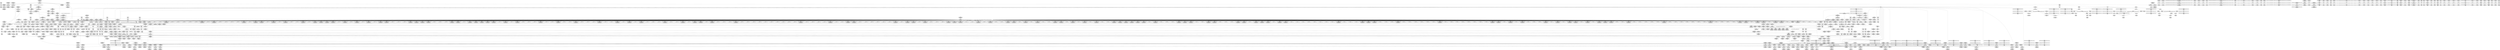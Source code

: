 digraph {
	CE0x4c1f6e0 [shape=record,shape=Mrecord,label="{CE0x4c1f6e0|864:_%struct.xfrm_sec_ctx*,_:_CME_71,72_}"]
	CE0x4c59750 [shape=record,shape=Mrecord,label="{CE0x4c59750|selinux_xfrm_alloc_user:tmp26|security/selinux/xfrm.c,89}"]
	CE0x4c5bc80 [shape=record,shape=Mrecord,label="{CE0x4c5bc80|%struct.xfrm_sec_ctx*_null|*Constant*|*SummSource*}"]
	CE0x4c0bd40 [shape=record,shape=Mrecord,label="{CE0x4c0bd40|864:_%struct.xfrm_sec_ctx*,_:_CME_496,504_|*MultipleSource*|Function::selinux_xfrm_state_alloc&Arg::x::|security/selinux/xfrm.c,337}"]
	CE0x4c8ca00 [shape=record,shape=Mrecord,label="{CE0x4c8ca00|i64*_getelementptr_inbounds_(_34_x_i64_,_34_x_i64_*___llvm_gcov_ctr20,_i64_0,_i64_32)|*Constant*}"]
	CE0x4d07120 [shape=record,shape=Mrecord,label="{CE0x4d07120|selinux_xfrm_alloc_user:tmp77|security/selinux/xfrm.c,123|*SummSink*}"]
	CE0x4c4dfb0 [shape=record,shape=Mrecord,label="{CE0x4c4dfb0|i32_0|*Constant*}"]
	CE0x4c92310 [shape=record,shape=Mrecord,label="{CE0x4c92310|selinux_xfrm_alloc_user:ctx_str37|security/selinux/xfrm.c,106}"]
	CE0x4ca1a90 [shape=record,shape=Mrecord,label="{CE0x4ca1a90|selinux_xfrm_alloc_user:tmp33|security/selinux/xfrm.c,90|*SummSink*}"]
	CE0x4c72a50 [shape=record,shape=Mrecord,label="{CE0x4c72a50|i64_29|*Constant*|*SummSource*}"]
	CE0x4c03ac0 [shape=record,shape=Mrecord,label="{CE0x4c03ac0|864:_%struct.xfrm_sec_ctx*,_:_CME_12,13_}"]
	CE0x4c0f820 [shape=record,shape=Mrecord,label="{CE0x4c0f820|864:_%struct.xfrm_sec_ctx*,_:_CME_161,162_}"]
	CE0x4c7dd90 [shape=record,shape=Mrecord,label="{CE0x4c7dd90|i64*_getelementptr_inbounds_(_2_x_i64_,_2_x_i64_*___llvm_gcov_ctr26,_i64_0,_i64_1)|*Constant*}"]
	CE0x4c49f50 [shape=record,shape=Mrecord,label="{CE0x4c49f50|selinux_xfrm_alloc_user:tmp18|security/selinux/xfrm.c,85|*SummSource*}"]
	CE0x4c0e710 [shape=record,shape=Mrecord,label="{CE0x4c0e710|GLOBAL:selinux_xfrm_alloc_user.__warned|Global_var:selinux_xfrm_alloc_user.__warned}"]
	CE0x4c9c8b0 [shape=record,shape=Mrecord,label="{CE0x4c9c8b0|i64*_getelementptr_inbounds_(_34_x_i64_,_34_x_i64_*___llvm_gcov_ctr20,_i64_0,_i64_27)|*Constant*|*SummSink*}"]
	CE0x4cf8f60 [shape=record,shape=Mrecord,label="{CE0x4cf8f60|avc_has_perm:requested|Function::avc_has_perm&Arg::requested::}"]
	CE0x4c713b0 [shape=record,shape=Mrecord,label="{CE0x4c713b0|i32_78|*Constant*}"]
	CE0x4c05b50 [shape=record,shape=Mrecord,label="{CE0x4c05b50|selinux_xfrm_state_alloc:security|security/selinux/xfrm.c,337}"]
	CE0x4c9fff0 [shape=record,shape=Mrecord,label="{CE0x4c9fff0|%struct.xfrm_user_sec_ctx*_null|*Constant*|*SummSource*}"]
	CE0x6b29930 [shape=record,shape=Mrecord,label="{CE0x6b29930|864:_%struct.xfrm_sec_ctx*,_:_CME_80,81_}"]
	CE0x4c77b70 [shape=record,shape=Mrecord,label="{CE0x4c77b70|selinux_xfrm_alloc_user:tmp4|security/selinux/xfrm.c,85|*SummSink*}"]
	CE0x4c495b0 [shape=record,shape=Mrecord,label="{CE0x4c495b0|i64*_getelementptr_inbounds_(_2_x_i64_,_2_x_i64_*___llvm_gcov_ctr22,_i64_0,_i64_0)|*Constant*|*SummSource*}"]
	CE0x4c085f0 [shape=record,shape=Mrecord,label="{CE0x4c085f0|selinux_xfrm_state_alloc:bb}"]
	CE0x4c1a480 [shape=record,shape=Mrecord,label="{CE0x4c1a480|selinux_xfrm_alloc_user:tmp16|security/selinux/xfrm.c,85}"]
	CE0x4c34360 [shape=record,shape=Mrecord,label="{CE0x4c34360|864:_%struct.xfrm_sec_ctx*,_:_CME_824,832_|*MultipleSource*|Function::selinux_xfrm_state_alloc&Arg::x::|security/selinux/xfrm.c,337}"]
	CE0x4c83510 [shape=record,shape=Mrecord,label="{CE0x4c83510|selinux_xfrm_alloc_user:if.then42|*SummSource*}"]
	CE0x4c27960 [shape=record,shape=Mrecord,label="{CE0x4c27960|864:_%struct.xfrm_sec_ctx*,_:_CME_264,268_|*MultipleSource*|Function::selinux_xfrm_state_alloc&Arg::x::|security/selinux/xfrm.c,337}"]
	CE0x4c80640 [shape=record,shape=Mrecord,label="{CE0x4c80640|selinux_xfrm_alloc_user:tmp|*SummSource*}"]
	CE0x4cfe370 [shape=record,shape=Mrecord,label="{CE0x4cfe370|selinux_xfrm_alloc_user:tmp69|security/selinux/xfrm.c,113|*SummSink*}"]
	CE0x4c82ce0 [shape=record,shape=Mrecord,label="{CE0x4c82ce0|_call_void_asm_sideeffect_.pushsection_.smp_locks,_22a_22_0A.balign_4_0A.long_671f_-_._0A.popsection_0A671:_0A_09lock_incl_$0_,_*m,*m,_dirflag_,_fpsr_,_flags_(i32*_%counter,_i32*_%counter)_#3,_!dbg_!27713,_!srcloc_!27714|./arch/x86/include/asm/atomic.h,92|*SummSource*}"]
	CE0x4c15430 [shape=record,shape=Mrecord,label="{CE0x4c15430|selinux_xfrm_alloc_user:tmp14|security/selinux/xfrm.c,85}"]
	CE0x4c4c800 [shape=record,shape=Mrecord,label="{CE0x4c4c800|selinux_xfrm_alloc_user:cmp13|security/selinux/xfrm.c,91}"]
	CE0x4c66280 [shape=record,shape=Mrecord,label="{CE0x4c66280|i64_8|*Constant*}"]
	CE0x4c4d450 [shape=record,shape=Mrecord,label="{CE0x4c4d450|i64_17|*Constant*}"]
	CE0x4c909c0 [shape=record,shape=Mrecord,label="{CE0x4c909c0|selinux_xfrm_alloc_user:arrayidx|security/selinux/xfrm.c,105|*SummSource*}"]
	CE0x4c09ae0 [shape=record,shape=Mrecord,label="{CE0x4c09ae0|864:_%struct.xfrm_sec_ctx*,_:_CME_194,196_|*MultipleSource*|Function::selinux_xfrm_state_alloc&Arg::x::|security/selinux/xfrm.c,337}"]
	CE0x4c19d60 [shape=record,shape=Mrecord,label="{CE0x4c19d60|i64*_getelementptr_inbounds_(_34_x_i64_,_34_x_i64_*___llvm_gcov_ctr20,_i64_0,_i64_8)|*Constant*|*SummSource*}"]
	CE0x4c63750 [shape=record,shape=Mrecord,label="{CE0x4c63750|i64_19|*Constant*|*SummSource*}"]
	CE0x4c252c0 [shape=record,shape=Mrecord,label="{CE0x4c252c0|i64*_getelementptr_inbounds_(_2_x_i64_,_2_x_i64_*___llvm_gcov_ctr10,_i64_0,_i64_1)|*Constant*}"]
	CE0x4c12030 [shape=record,shape=Mrecord,label="{CE0x4c12030|864:_%struct.xfrm_sec_ctx*,_:_CME_291,292_}"]
	CE0x4c1bf30 [shape=record,shape=Mrecord,label="{CE0x4c1bf30|864:_%struct.xfrm_sec_ctx*,_:_CME_702,703_}"]
	CE0x4c2b070 [shape=record,shape=Mrecord,label="{CE0x4c2b070|selinux_xfrm_alloc_user:bb|*SummSink*}"]
	CE0x4ca4830 [shape=record,shape=Mrecord,label="{CE0x4ca4830|i32_2|*Constant*|*SummSink*}"]
	CE0x4c63df0 [shape=record,shape=Mrecord,label="{CE0x4c63df0|selinux_xfrm_alloc_user:tmp43|security/selinux/xfrm.c,95|*SummSource*}"]
	CE0x4c2a520 [shape=record,shape=Mrecord,label="{CE0x4c2a520|864:_%struct.xfrm_sec_ctx*,_:_CME_576,584_|*MultipleSource*|Function::selinux_xfrm_state_alloc&Arg::x::|security/selinux/xfrm.c,337}"]
	CE0x4c1c0a0 [shape=record,shape=Mrecord,label="{CE0x4c1c0a0|864:_%struct.xfrm_sec_ctx*,_:_CME_704,705_}"]
	CE0x4c7bd70 [shape=record,shape=Mrecord,label="{CE0x4c7bd70|selinux_xfrm_alloc_user:if.end48}"]
	CE0x4c59650 [shape=record,shape=Mrecord,label="{CE0x4c59650|i64_12|*Constant*|*SummSink*}"]
	CE0x4c1b2a0 [shape=record,shape=Mrecord,label="{CE0x4c1b2a0|864:_%struct.xfrm_sec_ctx*,_:_CME_664,672_|*MultipleSource*|Function::selinux_xfrm_state_alloc&Arg::x::|security/selinux/xfrm.c,337}"]
	CE0x4ca72f0 [shape=record,shape=Mrecord,label="{CE0x4ca72f0|atomic_inc221:v|Function::atomic_inc221&Arg::v::|*SummSource*}"]
	CE0x4c0ed50 [shape=record,shape=Mrecord,label="{CE0x4c0ed50|864:_%struct.xfrm_sec_ctx*,_:_CME_69,70_}"]
	CE0x4ce53e0 [shape=record,shape=Mrecord,label="{CE0x4ce53e0|i64*_getelementptr_inbounds_(_2_x_i64_,_2_x_i64_*___llvm_gcov_ctr21,_i64_0,_i64_0)|*Constant*}"]
	CE0x4c5c1f0 [shape=record,shape=Mrecord,label="{CE0x4c5c1f0|selinux_xfrm_alloc_user:tobool26|security/selinux/xfrm.c,99|*SummSource*}"]
	CE0x4c0df80 [shape=record,shape=Mrecord,label="{CE0x4c0df80|selinux_xfrm_alloc_user:if.end22}"]
	CE0x4c85ca0 [shape=record,shape=Mrecord,label="{CE0x4c85ca0|kmalloc222:tmp3|*SummSink*}"]
	"CONST[source:1(input),value:2(dynamic)][purpose:{object}][SrcIdx:1]"
	CE0x4ce5230 [shape=record,shape=Mrecord,label="{CE0x4ce5230|get_current227:bb|*SummSink*}"]
	CE0x4c9f440 [shape=record,shape=Mrecord,label="{CE0x4c9f440|selinux_xfrm_alloc_user:bb}"]
	"CONST[source:0(mediator),value:0(static)][purpose:{operation}]"
	CE0x4c63af0 [shape=record,shape=Mrecord,label="{CE0x4c63af0|i64_20|*Constant*}"]
	CE0x4c5ac00 [shape=record,shape=Mrecord,label="{CE0x4c5ac00|kmalloc222:size|Function::kmalloc222&Arg::size::|*SummSink*}"]
	CE0x4ca0f20 [shape=record,shape=Mrecord,label="{CE0x4ca0f20|i64_13|*Constant*|*SummSink*}"]
	CE0x4c19cf0 [shape=record,shape=Mrecord,label="{CE0x4c19cf0|i64*_getelementptr_inbounds_(_34_x_i64_,_34_x_i64_*___llvm_gcov_ctr20,_i64_0,_i64_8)|*Constant*}"]
	CE0x4c5d010 [shape=record,shape=Mrecord,label="{CE0x4c5d010|selinux_xfrm_alloc_user:tmp50|security/selinux/xfrm.c,99|*SummSink*}"]
	CE0x4c1daf0 [shape=record,shape=Mrecord,label="{CE0x4c1daf0|864:_%struct.xfrm_sec_ctx*,_:_CME_142,143_}"]
	CE0x4c0a9a0 [shape=record,shape=Mrecord,label="{CE0x4c0a9a0|864:_%struct.xfrm_sec_ctx*,_:_CME_336,344_|*MultipleSource*|Function::selinux_xfrm_state_alloc&Arg::x::|security/selinux/xfrm.c,337}"]
	CE0x4c375a0 [shape=record,shape=Mrecord,label="{CE0x4c375a0|selinux_xfrm_alloc_user:conv17|security/selinux/xfrm.c,94|*SummSink*}"]
	CE0x4c85470 [shape=record,shape=Mrecord,label="{CE0x4c85470|COLLAPSED:_GCMRE___llvm_gcov_ctr26_internal_global_2_x_i64_zeroinitializer:_elem_0:default:}"]
	CE0x4c5cde0 [shape=record,shape=Mrecord,label="{CE0x4c5cde0|selinux_xfrm_alloc_user:tmp50|security/selinux/xfrm.c,99}"]
	CE0x4c8f570 [shape=record,shape=Mrecord,label="{CE0x4c8f570|selinux_xfrm_alloc_user:conv34|security/selinux/xfrm.c,105|*SummSink*}"]
	CE0x4c34b20 [shape=record,shape=Mrecord,label="{CE0x4c34b20|864:_%struct.xfrm_sec_ctx*,_:_CME_856,864_|*MultipleSource*|Function::selinux_xfrm_state_alloc&Arg::x::|security/selinux/xfrm.c,337}"]
	CE0x4c33420 [shape=record,shape=Mrecord,label="{CE0x4c33420|_call_void_lockdep_rcu_suspicious(i8*_getelementptr_inbounds_(_24_x_i8_,_24_x_i8_*_.str244,_i32_0,_i32_0),_i32_85,_i8*_getelementptr_inbounds_(_45_x_i8_,_45_x_i8_*_.str1245,_i32_0,_i32_0))_#10,_!dbg_!27731|security/selinux/xfrm.c,85|*SummSource*}"]
	CE0x4ca66d0 [shape=record,shape=Mrecord,label="{CE0x4ca66d0|atomic_inc221:entry}"]
	CE0x4bfa3f0 [shape=record,shape=Mrecord,label="{CE0x4bfa3f0|864:_%struct.xfrm_sec_ctx*,_:_CME_15,16_}"]
	CE0x4d06620 [shape=record,shape=Mrecord,label="{CE0x4d06620|selinux_xfrm_alloc_user:retval.0|*SummSource*}"]
	CE0x4ca3c90 [shape=record,shape=Mrecord,label="{CE0x4ca3c90|selinux_xfrm_alloc_user:tmp34|security/selinux/xfrm.c,90}"]
	CE0x4c5aee0 [shape=record,shape=Mrecord,label="{CE0x4c5aee0|kmalloc222:flags|Function::kmalloc222&Arg::flags::|*SummSource*}"]
	CE0x4c26520 [shape=record,shape=Mrecord,label="{CE0x4c26520|864:_%struct.xfrm_sec_ctx*,_:_CME_408,416_|*MultipleSource*|Function::selinux_xfrm_state_alloc&Arg::x::|security/selinux/xfrm.c,337}"]
	CE0x4c7ce40 [shape=record,shape=Mrecord,label="{CE0x4c7ce40|selinux_xfrm_alloc_user:cred|security/selinux/xfrm.c,85|*SummSource*}"]
	CE0x4c7aad0 [shape=record,shape=Mrecord,label="{CE0x4c7aad0|selinux_xfrm_alloc_user:tobool|security/selinux/xfrm.c,85|*SummSink*}"]
	CE0x4c79db0 [shape=record,shape=Mrecord,label="{CE0x4c79db0|selinux_xfrm_alloc_user:call|security/selinux/xfrm.c,85|*SummSink*}"]
	CE0x4c71660 [shape=record,shape=Mrecord,label="{CE0x4c71660|_ret_%struct.task_struct.1015*_%tmp4,_!dbg_!27714|./arch/x86/include/asm/current.h,14|*SummSource*}"]
	CE0x4c06910 [shape=record,shape=Mrecord,label="{CE0x4c06910|864:_%struct.xfrm_sec_ctx*,_:_CME_174,175_}"]
	CE0x4c09590 [shape=record,shape=Mrecord,label="{CE0x4c09590|864:_%struct.xfrm_sec_ctx*,_:_CME_224,228_|*MultipleSource*|Function::selinux_xfrm_state_alloc&Arg::x::|security/selinux/xfrm.c,337}"]
	CE0x4c6bd20 [shape=record,shape=Mrecord,label="{CE0x4c6bd20|%struct.task_struct.1015*_(%struct.task_struct.1015**)*_asm_movq_%gs:$_1:P_,$0_,_r,im,_dirflag_,_fpsr_,_flags_}"]
	CE0x4c5bd70 [shape=record,shape=Mrecord,label="{CE0x4c5bd70|%struct.xfrm_sec_ctx*_null|*Constant*|*SummSink*}"]
	CE0x4c167d0 [shape=record,shape=Mrecord,label="{CE0x4c167d0|864:_%struct.xfrm_sec_ctx*,_:_CME_23,24_}"]
	CE0x4c39d30 [shape=record,shape=Mrecord,label="{CE0x4c39d30|selinux_xfrm_alloc_user:entry|*SummSink*}"]
	CE0x4c5c800 [shape=record,shape=Mrecord,label="{CE0x4c5c800|i64_22|*Constant*|*SummSink*}"]
	CE0x4c0d8e0 [shape=record,shape=Mrecord,label="{CE0x4c0d8e0|864:_%struct.xfrm_sec_ctx*,_:_CME_187,188_}"]
	CE0x4c199a0 [shape=record,shape=Mrecord,label="{CE0x4c199a0|i64*_getelementptr_inbounds_(_34_x_i64_,_34_x_i64_*___llvm_gcov_ctr20,_i64_0,_i64_8)|*Constant*|*SummSink*}"]
	CE0x4c92e40 [shape=record,shape=Mrecord,label="{CE0x4c92e40|i8_0|*Constant*|*SummSource*}"]
	CE0x4c2a330 [shape=record,shape=Mrecord,label="{CE0x4c2a330|864:_%struct.xfrm_sec_ctx*,_:_CME_560,576_|*MultipleSource*|Function::selinux_xfrm_state_alloc&Arg::x::|security/selinux/xfrm.c,337}"]
	CE0x4c106f0 [shape=record,shape=Mrecord,label="{CE0x4c106f0|selinux_xfrm_alloc_user:land.lhs.true2|*SummSink*}"]
	CE0x4c8ef90 [shape=record,shape=Mrecord,label="{CE0x4c8ef90|kmalloc222:entry|*SummSource*}"]
	CE0x4c9a940 [shape=record,shape=Mrecord,label="{CE0x4c9a940|i64_26|*Constant*|*SummSource*}"]
	CE0x4c7bb40 [shape=record,shape=Mrecord,label="{CE0x4c7bb40|selinux_xfrm_alloc_user:err}"]
	CE0x4c743c0 [shape=record,shape=Mrecord,label="{CE0x4c743c0|i64_14|*Constant*|*SummSource*}"]
	CE0x4c48d90 [shape=record,shape=Mrecord,label="{CE0x4c48d90|selinux_xfrm_alloc_user:tmp22|security/selinux/xfrm.c,89}"]
	CE0x4c238d0 [shape=record,shape=Mrecord,label="{CE0x4c238d0|864:_%struct.xfrm_sec_ctx*,_:_CME_271,272_|*MultipleSource*|Function::selinux_xfrm_state_alloc&Arg::x::|security/selinux/xfrm.c,337}"]
	CE0x4c8c890 [shape=record,shape=Mrecord,label="{CE0x4c8c890|selinux_xfrm_alloc_user:rc.0|*SummSink*}"]
	CE0x4c49cf0 [shape=record,shape=Mrecord,label="{CE0x4c49cf0|selinux_xfrm_alloc_user:tmp18|security/selinux/xfrm.c,85}"]
	CE0x4c7dcc0 [shape=record,shape=Mrecord,label="{CE0x4c7dcc0|kmalloc222:tmp1|*SummSink*}"]
	CE0x4c103a0 [shape=record,shape=Mrecord,label="{CE0x4c103a0|i64*_getelementptr_inbounds_(_2_x_i64_,_2_x_i64_*___llvm_gcov_ctr21,_i64_0,_i64_1)|*Constant*|*SummSink*}"]
	CE0x4c7e510 [shape=record,shape=Mrecord,label="{CE0x4c7e510|i64_5|*Constant*}"]
	CE0x4c8fa00 [shape=record,shape=Mrecord,label="{CE0x4c8fa00|selinux_xfrm_alloc_user:ctx_str|security/selinux/xfrm.c,105}"]
	CE0x4c930f0 [shape=record,shape=Mrecord,label="{CE0x4c930f0|selinux_xfrm_alloc_user:ctx_str39|security/selinux/xfrm.c,107|*SummSink*}"]
	CE0x4bfb0a0 [shape=record,shape=Mrecord,label="{CE0x4bfb0a0|864:_%struct.xfrm_sec_ctx*,_:_CME_11,12_}"]
	CE0x4c0b960 [shape=record,shape=Mrecord,label="{CE0x4c0b960|864:_%struct.xfrm_sec_ctx*,_:_CME_484,488_|*MultipleSource*|Function::selinux_xfrm_state_alloc&Arg::x::|security/selinux/xfrm.c,337}"]
	CE0x4c212f0 [shape=record,shape=Mrecord,label="{CE0x4c212f0|864:_%struct.xfrm_sec_ctx*,_:_CME_282,283_}"]
	CE0x4c48390 [shape=record,shape=Mrecord,label="{CE0x4c48390|%struct.xfrm_sec_ctx**_null|*Constant*|*SummSource*}"]
	CE0x4c77fe0 [shape=record,shape=Mrecord,label="{CE0x4c77fe0|i64_0|*Constant*|*SummSink*}"]
	CE0x4cf7420 [shape=record,shape=Mrecord,label="{CE0x4cf7420|i32_(i32,_i32,_i16,_i32,_%struct.common_audit_data.1017*)*_bitcast_(i32_(i32,_i32,_i16,_i32,_%struct.common_audit_data.495*)*_avc_has_perm_to_i32_(i32,_i32,_i16,_i32,_%struct.common_audit_data.1017*)*)|*Constant*|*SummSink*}"]
	CE0x4c207a0 [shape=record,shape=Mrecord,label="{CE0x4c207a0|864:_%struct.xfrm_sec_ctx*,_:_CME_48,56_|*MultipleSource*|Function::selinux_xfrm_state_alloc&Arg::x::|security/selinux/xfrm.c,337}"]
	CE0x4c48950 [shape=record,shape=Mrecord,label="{CE0x4c48950|i64_10|*Constant*|*SummSink*}"]
	CE0x4c611d0 [shape=record,shape=Mrecord,label="{CE0x4c611d0|selinux_xfrm_alloc_user:tmp54|security/selinux/xfrm.c,100|*SummSink*}"]
	CE0x4d00c30 [shape=record,shape=Mrecord,label="{CE0x4d00c30|_call_void_atomic_inc221(%struct.atomic_t*_selinux_xfrm_refcount)_#10,_!dbg_!27810|security/selinux/xfrm.c,117|*SummSource*}"]
	CE0x4c71d10 [shape=record,shape=Mrecord,label="{CE0x4c71d10|i32_3|*Constant*}"]
	CE0x4c046b0 [shape=record,shape=Mrecord,label="{CE0x4c046b0|selinux_xfrm_state_alloc:tmp|*SummSink*}"]
	CE0x4c4a1c0 [shape=record,shape=Mrecord,label="{CE0x4c4a1c0|selinux_xfrm_alloc_user:call4|security/selinux/xfrm.c,85}"]
	CE0x4c318b0 [shape=record,shape=Mrecord,label="{CE0x4c318b0|selinux_xfrm_alloc_user:return}"]
	CE0x4c648d0 [shape=record,shape=Mrecord,label="{CE0x4c648d0|selinux_xfrm_alloc_user:tmp45|security/selinux/xfrm.c,95|*SummSource*}"]
	CE0x4c1ed80 [shape=record,shape=Mrecord,label="{CE0x4c1ed80|i64*_getelementptr_inbounds_(_2_x_i64_,_2_x_i64_*___llvm_gcov_ctr10,_i64_0,_i64_1)|*Constant*|*SummSink*}"]
	CE0x4c5d560 [shape=record,shape=Mrecord,label="{CE0x4c5d560|selinux_xfrm_alloc_user:tmp52|security/selinux/xfrm.c,99}"]
	CE0x4c0c1d0 [shape=record,shape=Mrecord,label="{CE0x4c0c1d0|864:_%struct.xfrm_sec_ctx*,_:_CME_131,132_}"]
	CE0x4c07fc0 [shape=record,shape=Mrecord,label="{CE0x4c07fc0|864:_%struct.xfrm_sec_ctx*,_:_CME_544,548_|*MultipleSource*|Function::selinux_xfrm_state_alloc&Arg::x::|security/selinux/xfrm.c,337}"]
	CE0x4c4d170 [shape=record,shape=Mrecord,label="{CE0x4c4d170|i64_16|*Constant*|*SummSink*}"]
	CE0x4cf6df0 [shape=record,shape=Mrecord,label="{CE0x4cf6df0|selinux_xfrm_alloc_user:call45|security/selinux/xfrm.c,111|*SummSource*}"]
	CE0x4cf8a30 [shape=record,shape=Mrecord,label="{CE0x4cf8a30|%struct.common_audit_data.1017*_null|*Constant*}"]
	CE0x4c1c5b0 [shape=record,shape=Mrecord,label="{CE0x4c1c5b0|864:_%struct.xfrm_sec_ctx*,_:_CME_710,711_}"]
	CE0x4ce6560 [shape=record,shape=Mrecord,label="{CE0x4ce6560|_call_void_mcount()_#3}"]
	CE0x4c1e260 [shape=record,shape=Mrecord,label="{CE0x4c1e260|864:_%struct.xfrm_sec_ctx*,_:_CME_85,86_}"]
	CE0x4c2b850 [shape=record,shape=Mrecord,label="{CE0x4c2b850|selinux_xfrm_state_alloc:uctx|Function::selinux_xfrm_state_alloc&Arg::uctx::|*SummSource*}"]
	CE0x4c0dd60 [shape=record,shape=Mrecord,label="{CE0x4c0dd60|selinux_xfrm_alloc_user:if.end28|*SummSource*}"]
	CE0x4c34f00 [shape=record,shape=Mrecord,label="{CE0x4c34f00|864:_%struct.xfrm_sec_ctx*,_:_CME_872,880_|*MultipleSource*|Function::selinux_xfrm_state_alloc&Arg::x::|security/selinux/xfrm.c,337}"]
	CE0x4c7d630 [shape=record,shape=Mrecord,label="{CE0x4c7d630|i32_22|*Constant*}"]
	CE0x4cfe520 [shape=record,shape=Mrecord,label="{CE0x4cfe520|i64*_getelementptr_inbounds_(_34_x_i64_,_34_x_i64_*___llvm_gcov_ctr20,_i64_0,_i64_30)|*Constant*}"]
	CE0x4ca6ed0 [shape=record,shape=Mrecord,label="{CE0x4ca6ed0|GLOBAL:selinux_xfrm_refcount|Global_var:selinux_xfrm_refcount|*SummSource*}"]
	CE0x4c29b30 [shape=record,shape=Mrecord,label="{CE0x4c29b30|i32_85|*Constant*|*SummSource*}"]
	CE0x4c60040 [shape=record,shape=Mrecord,label="{CE0x4c60040|selinux_xfrm_alloc_user:conv31|security/selinux/xfrm.c,104|*SummSource*}"]
	CE0x4c5a320 [shape=record,shape=Mrecord,label="{CE0x4c5a320|selinux_xfrm_alloc_user:tmp28|security/selinux/xfrm.c,89|*SummSource*}"]
	CE0x4c093a0 [shape=record,shape=Mrecord,label="{CE0x4c093a0|864:_%struct.xfrm_sec_ctx*,_:_CME_220,224_|*MultipleSource*|Function::selinux_xfrm_state_alloc&Arg::x::|security/selinux/xfrm.c,337}"]
	CE0x4c734c0 [shape=record,shape=Mrecord,label="{CE0x4c734c0|atomic_inc221:tmp2}"]
	CE0x4c10a40 [shape=record,shape=Mrecord,label="{CE0x4c10a40|864:_%struct.xfrm_sec_ctx*,_:_CME_24,32_|*MultipleSource*|Function::selinux_xfrm_state_alloc&Arg::x::|security/selinux/xfrm.c,337}"]
	CE0x4d07040 [shape=record,shape=Mrecord,label="{CE0x4d07040|selinux_xfrm_alloc_user:tmp77|security/selinux/xfrm.c,123}"]
	CE0x4c19300 [shape=record,shape=Mrecord,label="{CE0x4c19300|selinux_xfrm_alloc_user:cmp9|security/selinux/xfrm.c,90|*SummSink*}"]
	CE0x4c5e440 [shape=record,shape=Mrecord,label="{CE0x4c5e440|i64*_getelementptr_inbounds_(_34_x_i64_,_34_x_i64_*___llvm_gcov_ctr20,_i64_0,_i64_24)|*Constant*}"]
	CE0x4ca3170 [shape=record,shape=Mrecord,label="{CE0x4ca3170|selinux_xfrm_alloc_user:call40|security/selinux/xfrm.c,107|*SummSource*}"]
	CE0x4c26ce0 [shape=record,shape=Mrecord,label="{CE0x4c26ce0|864:_%struct.xfrm_sec_ctx*,_:_CME_432,436_|*MultipleSource*|Function::selinux_xfrm_state_alloc&Arg::x::|security/selinux/xfrm.c,337}"]
	CE0x4c0fd40 [shape=record,shape=Mrecord,label="{CE0x4c0fd40|selinux_xfrm_alloc_user:if.then|*SummSource*}"]
	CE0x4c17ff0 [shape=record,shape=Mrecord,label="{CE0x4c17ff0|selinux_xfrm_alloc_user:tmp30|*LoadInst*|security/selinux/xfrm.c,90|*SummSource*}"]
	CE0x4c82e50 [shape=record,shape=Mrecord,label="{CE0x4c82e50|_call_void_asm_sideeffect_.pushsection_.smp_locks,_22a_22_0A.balign_4_0A.long_671f_-_._0A.popsection_0A671:_0A_09lock_incl_$0_,_*m,*m,_dirflag_,_fpsr_,_flags_(i32*_%counter,_i32*_%counter)_#3,_!dbg_!27713,_!srcloc_!27714|./arch/x86/include/asm/atomic.h,92|*SummSink*}"]
	CE0x4c333b0 [shape=record,shape=Mrecord,label="{CE0x4c333b0|_call_void_lockdep_rcu_suspicious(i8*_getelementptr_inbounds_(_24_x_i8_,_24_x_i8_*_.str244,_i32_0,_i32_0),_i32_85,_i8*_getelementptr_inbounds_(_45_x_i8_,_45_x_i8_*_.str1245,_i32_0,_i32_0))_#10,_!dbg_!27731|security/selinux/xfrm.c,85}"]
	CE0x4ca4020 [shape=record,shape=Mrecord,label="{CE0x4ca4020|selinux_xfrm_alloc_user:tmp34|security/selinux/xfrm.c,90|*SummSink*}"]
	CE0x4ce8560 [shape=record,shape=Mrecord,label="{CE0x4ce8560|void_(i32*,_i32*)*_asm_sideeffect_.pushsection_.smp_locks,_22a_22_0A.balign_4_0A.long_671f_-_._0A.popsection_0A671:_0A_09lock_incl_$0_,_*m,*m,_dirflag_,_fpsr_,_flags_|*SummSource*}"]
	CE0x4c840b0 [shape=record,shape=Mrecord,label="{CE0x4c840b0|i64_0|*Constant*}"]
	CE0x4c2c330 [shape=record,shape=Mrecord,label="{CE0x4c2c330|selinux_xfrm_alloc_user:gfp|Function::selinux_xfrm_alloc_user&Arg::gfp::}"]
	CE0x4c521d0 [shape=record,shape=Mrecord,label="{CE0x4c521d0|selinux_xfrm_alloc_user:land.lhs.true|*SummSink*}"]
	CE0x4c90470 [shape=record,shape=Mrecord,label="{CE0x4c90470|selinux_xfrm_alloc_user:tmp56|security/selinux/xfrm.c,105}"]
	CE0x4c531d0 [shape=record,shape=Mrecord,label="{CE0x4c531d0|selinux_xfrm_alloc_user:if.end43|*SummSource*}"]
	CE0x4c629f0 [shape=record,shape=Mrecord,label="{CE0x4c629f0|selinux_xfrm_alloc_user:conv18|security/selinux/xfrm.c,95|*SummSink*}"]
	CE0x4c137a0 [shape=record,shape=Mrecord,label="{CE0x4c137a0|864:_%struct.xfrm_sec_ctx*,_:_CME_208,212_|*MultipleSource*|Function::selinux_xfrm_state_alloc&Arg::x::|security/selinux/xfrm.c,337}"]
	CE0x4c1fcf0 [shape=record,shape=Mrecord,label="{CE0x4c1fcf0|864:_%struct.xfrm_sec_ctx*,_:_CME_248,249_|*MultipleSource*|Function::selinux_xfrm_state_alloc&Arg::x::|security/selinux/xfrm.c,337}"]
	CE0x4cf53e0 [shape=record,shape=Mrecord,label="{CE0x4cf53e0|4:_i32,_:_CR_12,16_|*MultipleSource*|security/selinux/xfrm.c,111|security/selinux/xfrm.c,85|security/selinux/xfrm.c,85}"]
	CE0x4c5a8e0 [shape=record,shape=Mrecord,label="{CE0x4c5a8e0|selinux_xfrm_alloc_user:tmp29|security/selinux/xfrm.c,89|*SummSink*}"]
	CE0x4c7bca0 [shape=record,shape=Mrecord,label="{CE0x4c7bca0|selinux_xfrm_alloc_user:err|*SummSink*}"]
	CE0x4c1dee0 [shape=record,shape=Mrecord,label="{CE0x4c1dee0|selinux_xfrm_alloc_user:if.end}"]
	CE0x4c4e870 [shape=record,shape=Mrecord,label="{CE0x4c4e870|selinux_xfrm_alloc_user:tmp39|security/selinux/xfrm.c,89}"]
	CE0x4c67d70 [shape=record,shape=Mrecord,label="{CE0x4c67d70|selinux_xfrm_alloc_user:tmp47|security/selinux/xfrm.c,96}"]
	CE0x4c284a0 [shape=record,shape=Mrecord,label="{CE0x4c284a0|864:_%struct.xfrm_sec_ctx*,_:_CME_16,17_}"]
	CE0x4c84480 [shape=record,shape=Mrecord,label="{CE0x4c84480|selinux_xfrm_alloc_user:tmp4|security/selinux/xfrm.c,85}"]
	CE0x4bfa8d0 [shape=record,shape=Mrecord,label="{CE0x4bfa8d0|selinux_xfrm_state_alloc:tmp|*SummSource*}"]
	CE0x4c0f780 [shape=record,shape=Mrecord,label="{CE0x4c0f780|i32_0|*Constant*|*SummSink*}"]
	CE0x4c22270 [shape=record,shape=Mrecord,label="{CE0x4c22270|selinux_xfrm_state_alloc:entry|*SummSource*}"]
	CE0x4c74350 [shape=record,shape=Mrecord,label="{CE0x4c74350|i64_14|*Constant*}"]
	CE0x4ca2040 [shape=record,shape=Mrecord,label="{CE0x4ca2040|kmalloc222:call|include/linux/slab.h,429|*SummSource*}"]
	CE0x4c0a680 [shape=record,shape=Mrecord,label="{CE0x4c0a680|864:_%struct.xfrm_sec_ctx*,_:_CME_320,328_|*MultipleSource*|Function::selinux_xfrm_state_alloc&Arg::x::|security/selinux/xfrm.c,337}"]
	CE0x4c2b190 [shape=record,shape=Mrecord,label="{CE0x4c2b190|selinux_xfrm_alloc_user:lor.lhs.false}"]
	CE0x4c42ed0 [shape=record,shape=Mrecord,label="{CE0x4c42ed0|864:_%struct.xfrm_sec_ctx*,_:_CME_99,100_}"]
	CE0x4c13ac0 [shape=record,shape=Mrecord,label="{CE0x4c13ac0|864:_%struct.xfrm_sec_ctx*,_:_CME_216,220_|*MultipleSource*|Function::selinux_xfrm_state_alloc&Arg::x::|security/selinux/xfrm.c,337}"]
	CE0x4c21910 [shape=record,shape=Mrecord,label="{CE0x4c21910|_call_void_mcount()_#3|*SummSource*}"]
	CE0x4cf8b90 [shape=record,shape=Mrecord,label="{CE0x4cf8b90|avc_has_perm:tclass|Function::avc_has_perm&Arg::tclass::}"]
	CE0x4c771e0 [shape=record,shape=Mrecord,label="{CE0x4c771e0|selinux_xfrm_alloc_user:tobool1|security/selinux/xfrm.c,85|*SummSource*}"]
	CE0x4c368d0 [shape=record,shape=Mrecord,label="{CE0x4c368d0|selinux_xfrm_alloc_user:ctx_len|security/selinux/xfrm.c,94}"]
	CE0x4c39c70 [shape=record,shape=Mrecord,label="{CE0x4c39c70|selinux_xfrm_alloc_user:entry|*SummSource*}"]
	CE0x4c5a550 [shape=record,shape=Mrecord,label="{CE0x4c5a550|selinux_xfrm_alloc_user:tmp29|security/selinux/xfrm.c,89}"]
	CE0x4c4ac30 [shape=record,shape=Mrecord,label="{CE0x4c4ac30|selinux_xfrm_alloc_user:tmp23|security/selinux/xfrm.c,89|*SummSource*}"]
	CE0x4c4eb40 [shape=record,shape=Mrecord,label="{CE0x4c4eb40|selinux_xfrm_alloc_user:tmp39|security/selinux/xfrm.c,89|*SummSource*}"]
	CE0x4c66650 [shape=record,shape=Mrecord,label="{CE0x4c66650|i64_8|*Constant*|*SummSource*}"]
	CE0x4c63cd0 [shape=record,shape=Mrecord,label="{CE0x4c63cd0|selinux_xfrm_alloc_user:tmp43|security/selinux/xfrm.c,95}"]
	CE0x4c78cb0 [shape=record,shape=Mrecord,label="{CE0x4c78cb0|selinux_xfrm_alloc_user:ctx_doi|security/selinux/xfrm.c,90|*SummSource*}"]
	CE0x4c63930 [shape=record,shape=Mrecord,label="{CE0x4c63930|selinux_xfrm_alloc_user:tmp44|security/selinux/xfrm.c,95}"]
	CE0x4c304c0 [shape=record,shape=Mrecord,label="{CE0x4c304c0|GLOBAL:security_context_to_sid|*Constant*}"]
	CE0x4c7e370 [shape=record,shape=Mrecord,label="{CE0x4c7e370|selinux_xfrm_alloc_user:tmp10|security/selinux/xfrm.c,85}"]
	CE0x4c296a0 [shape=record,shape=Mrecord,label="{CE0x4c296a0|i8*_getelementptr_inbounds_(_24_x_i8_,_24_x_i8_*_.str244,_i32_0,_i32_0)|*Constant*|*SummSink*}"]
	CE0x4ca50b0 [shape=record,shape=Mrecord,label="{CE0x4ca50b0|selinux_xfrm_alloc_user:ctx_alg|security/selinux/xfrm.c,91|*SummSink*}"]
	CE0x4c1aae0 [shape=record,shape=Mrecord,label="{CE0x4c1aae0|864:_%struct.xfrm_sec_ctx*,_:_CME_632,636_|*MultipleSource*|Function::selinux_xfrm_state_alloc&Arg::x::|security/selinux/xfrm.c,337}"]
	CE0x4c90e80 [shape=record,shape=Mrecord,label="{CE0x4c90e80|selinux_xfrm_alloc_user:tmp57|security/selinux/xfrm.c,105|*SummSource*}"]
	CE0x4c28930 [shape=record,shape=Mrecord,label="{CE0x4c28930|selinux_xfrm_alloc_user:tmp14|security/selinux/xfrm.c,85|*SummSource*}"]
	CE0x4c85830 [shape=record,shape=Mrecord,label="{CE0x4c85830|i64*_getelementptr_inbounds_(_34_x_i64_,_34_x_i64_*___llvm_gcov_ctr20,_i64_0,_i64_1)|*Constant*|*SummSource*}"]
	CE0x4c0ece0 [shape=record,shape=Mrecord,label="{CE0x4c0ece0|864:_%struct.xfrm_sec_ctx*,_:_CME_68,69_}"]
	CE0x4c4b7c0 [shape=record,shape=Mrecord,label="{CE0x4c4b7c0|selinux_xfrm_alloc_user:tmp25|security/selinux/xfrm.c,89|*SummSink*}"]
	CE0x4c0af70 [shape=record,shape=Mrecord,label="{CE0x4c0af70|864:_%struct.xfrm_sec_ctx*,_:_CME_360,368_|*MultipleSource*|Function::selinux_xfrm_state_alloc&Arg::x::|security/selinux/xfrm.c,337}"]
	CE0x4c33ba0 [shape=record,shape=Mrecord,label="{CE0x4c33ba0|864:_%struct.xfrm_sec_ctx*,_:_CME_792,800_|*MultipleSource*|Function::selinux_xfrm_state_alloc&Arg::x::|security/selinux/xfrm.c,337}"]
	CE0x4c26330 [shape=record,shape=Mrecord,label="{CE0x4c26330|864:_%struct.xfrm_sec_ctx*,_:_CME_400,408_|*MultipleSource*|Function::selinux_xfrm_state_alloc&Arg::x::|security/selinux/xfrm.c,337}"]
	CE0x4c329d0 [shape=record,shape=Mrecord,label="{CE0x4c329d0|i8_1|*Constant*}"]
	CE0x4c8e120 [shape=record,shape=Mrecord,label="{CE0x4c8e120|GLOBAL:kfree|*Constant*|*SummSource*}"]
	CE0x4ce5100 [shape=record,shape=Mrecord,label="{CE0x4ce5100|get_current227:bb}"]
	CE0x4cfda50 [shape=record,shape=Mrecord,label="{CE0x4cfda50|selinux_xfrm_alloc_user:tmp68|security/selinux/xfrm.c,113}"]
	CE0x4cfde70 [shape=record,shape=Mrecord,label="{CE0x4cfde70|selinux_xfrm_alloc_user:tmp68|security/selinux/xfrm.c,113|*SummSink*}"]
	CE0x4bf9f20 [shape=record,shape=Mrecord,label="{CE0x4bf9f20|864:_%struct.xfrm_sec_ctx*,_:_CME_186,187_}"]
	CE0x4c108a0 [shape=record,shape=Mrecord,label="{CE0x4c108a0|i64*_getelementptr_inbounds_(_2_x_i64_,_2_x_i64_*___llvm_gcov_ctr10,_i64_0,_i64_0)|*Constant*|*SummSink*}"]
	CE0x4c0a2a0 [shape=record,shape=Mrecord,label="{CE0x4c0a2a0|864:_%struct.xfrm_sec_ctx*,_:_CME_304,312_|*MultipleSource*|Function::selinux_xfrm_state_alloc&Arg::x::|security/selinux/xfrm.c,337}"]
	CE0x4cf7260 [shape=record,shape=Mrecord,label="{CE0x4cf7260|i32_(i32,_i32,_i16,_i32,_%struct.common_audit_data.1017*)*_bitcast_(i32_(i32,_i32,_i16,_i32,_%struct.common_audit_data.495*)*_avc_has_perm_to_i32_(i32,_i32,_i16,_i32,_%struct.common_audit_data.1017*)*)|*Constant*|*SummSource*}"]
	CE0x4c339b0 [shape=record,shape=Mrecord,label="{CE0x4c339b0|864:_%struct.xfrm_sec_ctx*,_:_CME_784,788_|*MultipleSource*|Function::selinux_xfrm_state_alloc&Arg::x::|security/selinux/xfrm.c,337}"]
	CE0x4ca0e60 [shape=record,shape=Mrecord,label="{CE0x4ca0e60|i64_13|*Constant*|*SummSource*}"]
	CE0x4c85530 [shape=record,shape=Mrecord,label="{CE0x4c85530|selinux_xfrm_alloc_user:tmp1}"]
	CE0x4c67910 [shape=record,shape=Mrecord,label="{CE0x4c67910|selinux_xfrm_alloc_user:call25|security/selinux/xfrm.c,98|*SummSource*}"]
	CE0x4c119f0 [shape=record,shape=Mrecord,label="{CE0x4c119f0|864:_%struct.xfrm_sec_ctx*,_:_CME_286,287_}"]
	CE0x4c560c0 [shape=record,shape=Mrecord,label="{CE0x4c560c0|%struct.task_struct.1015**_bitcast_(%struct.task_struct**_current_task_to_%struct.task_struct.1015**)|*Constant*|*SummSource*}"]
	CE0x4ca0fc0 [shape=record,shape=Mrecord,label="{CE0x4ca0fc0|kmalloc222:tmp|*SummSink*}"]
	CE0x4c12c30 [shape=record,shape=Mrecord,label="{CE0x4c12c30|864:_%struct.xfrm_sec_ctx*,_:_CME_8,9_}"]
	CE0x4c9bba0 [shape=record,shape=Mrecord,label="{CE0x4c9bba0|selinux_xfrm_alloc_user:tmp60|security/selinux/xfrm.c,108|*SummSink*}"]
	CE0x4c02de0 [shape=record,shape=Mrecord,label="{CE0x4c02de0|selinux_xfrm_state_alloc:tmp}"]
	CE0x4c78270 [shape=record,shape=Mrecord,label="{CE0x4c78270|get_current227:tmp|*SummSink*}"]
	CE0x4c354d0 [shape=record,shape=Mrecord,label="{CE0x4c354d0|GLOBAL:selinux_xfrm_alloc_user|*Constant*|*SummSource*}"]
	CE0x4c617f0 [shape=record,shape=Mrecord,label="{CE0x4c617f0|selinux_xfrm_alloc_user:tmp55|security/selinux/xfrm.c,100|*SummSource*}"]
	CE0x4bf9da0 [shape=record,shape=Mrecord,label="{CE0x4bf9da0|864:_%struct.xfrm_sec_ctx*,_:_CME_184,185_}"]
	CE0x54ce460 [shape=record,shape=Mrecord,label="{CE0x54ce460|864:_%struct.xfrm_sec_ctx*,_:_CME_89,90_}"]
	CE0x4c12f60 [shape=record,shape=Mrecord,label="{CE0x4c12f60|selinux_xfrm_alloc_user:do.end}"]
	CE0x4c76810 [shape=record,shape=Mrecord,label="{CE0x4c76810|selinux_xfrm_alloc_user:tmp20|security/selinux/xfrm.c,85|*SummSource*}"]
	CE0x4ca16a0 [shape=record,shape=Mrecord,label="{CE0x4ca16a0|selinux_xfrm_alloc_user:tmp33|security/selinux/xfrm.c,90}"]
	CE0x4ca2e80 [shape=record,shape=Mrecord,label="{CE0x4ca2e80|selinux_xfrm_alloc_user:call40|security/selinux/xfrm.c,107}"]
	CE0x4c41bb0 [shape=record,shape=Mrecord,label="{CE0x4c41bb0|864:_%struct.xfrm_sec_ctx*,_:_CME_105,106_}"]
	CE0x4c21be0 [shape=record,shape=Mrecord,label="{CE0x4c21be0|864:_%struct.xfrm_sec_ctx*,_:_CME_114,115_}"]
	CE0x4c11db0 [shape=record,shape=Mrecord,label="{CE0x4c11db0|864:_%struct.xfrm_sec_ctx*,_:_CME_289,290_}"]
	CE0x4c0ad80 [shape=record,shape=Mrecord,label="{CE0x4c0ad80|864:_%struct.xfrm_sec_ctx*,_:_CME_352,360_|*MultipleSource*|Function::selinux_xfrm_state_alloc&Arg::x::|security/selinux/xfrm.c,337}"]
	CE0x4ca5cf0 [shape=record,shape=Mrecord,label="{CE0x4ca5cf0|GLOBAL:atomic_inc221|*Constant*}"]
	CE0x4c5d8c0 [shape=record,shape=Mrecord,label="{CE0x4c5d8c0|selinux_xfrm_alloc_user:tmp52|security/selinux/xfrm.c,99|*SummSource*}"]
	CE0x4c8dec0 [shape=record,shape=Mrecord,label="{CE0x4c8dec0|_call_void_kfree(i8*_%tmp76)_#10,_!dbg_!27813|security/selinux/xfrm.c,121|*SummSink*}"]
	CE0x4c480a0 [shape=record,shape=Mrecord,label="{CE0x4c480a0|%struct.xfrm_sec_ctx**_null|*Constant*}"]
	CE0x4c5b350 [shape=record,shape=Mrecord,label="{CE0x4c5b350|_ret_i8*_%call,_!dbg_!27714|include/linux/slab.h,429|*SummSource*}"]
	CE0x4c25400 [shape=record,shape=Mrecord,label="{CE0x4c25400|864:_%struct.xfrm_sec_ctx*,_:_CME_147,148_}"]
	CE0x4cf8790 [shape=record,shape=Mrecord,label="{CE0x4cf8790|i16_39|*Constant*|*SummSource*}"]
	CE0x4c83db0 [shape=record,shape=Mrecord,label="{CE0x4c83db0|i64_3|*Constant*|*SummSource*}"]
	CE0x4c9c640 [shape=record,shape=Mrecord,label="{CE0x4c9c640|i64*_getelementptr_inbounds_(_34_x_i64_,_34_x_i64_*___llvm_gcov_ctr20,_i64_0,_i64_27)|*Constant*|*SummSource*}"]
	CE0x4ca6b50 [shape=record,shape=Mrecord,label="{CE0x4ca6b50|atomic_inc221:entry|*SummSource*}"]
	CE0x4c85220 [shape=record,shape=Mrecord,label="{CE0x4c85220|i64*_getelementptr_inbounds_(_2_x_i64_,_2_x_i64_*___llvm_gcov_ctr26,_i64_0,_i64_0)|*Constant*|*SummSink*}"]
	CE0x4bf9ce0 [shape=record,shape=Mrecord,label="{CE0x4bf9ce0|864:_%struct.xfrm_sec_ctx*,_:_CME_183,184_}"]
	CE0x4ca1030 [shape=record,shape=Mrecord,label="{CE0x4ca1030|kmalloc222:tmp1}"]
	CE0x4c0fbc0 [shape=record,shape=Mrecord,label="{CE0x4c0fbc0|selinux_xfrm_alloc_user:if.then}"]
	CE0x4c12950 [shape=record,shape=Mrecord,label="{CE0x4c12950|i64*_getelementptr_inbounds_(_34_x_i64_,_34_x_i64_*___llvm_gcov_ctr20,_i64_0,_i64_0)|*Constant*|*SummSource*}"]
	CE0x4ca14f0 [shape=record,shape=Mrecord,label="{CE0x4ca14f0|selinux_xfrm_alloc_user:tmp32|security/selinux/xfrm.c,90|*SummSink*}"]
	CE0x4c667a0 [shape=record,shape=Mrecord,label="{CE0x4c667a0|i64_8|*Constant*|*SummSink*}"]
	CE0x4cfe2b0 [shape=record,shape=Mrecord,label="{CE0x4cfe2b0|selinux_xfrm_alloc_user:tmp69|security/selinux/xfrm.c,113|*SummSource*}"]
	CE0x4c0c290 [shape=record,shape=Mrecord,label="{CE0x4c0c290|864:_%struct.xfrm_sec_ctx*,_:_CME_116,117_}"]
	CE0x4c5ffd0 [shape=record,shape=Mrecord,label="{CE0x4c5ffd0|selinux_xfrm_alloc_user:conv31|security/selinux/xfrm.c,104}"]
	CE0x4c82130 [shape=record,shape=Mrecord,label="{CE0x4c82130|_call_void_mcount()_#3|*SummSink*}"]
	CE0x4c73fb0 [shape=record,shape=Mrecord,label="{CE0x4c73fb0|i64_15|*Constant*|*SummSink*}"]
	CE0x54ce3a0 [shape=record,shape=Mrecord,label="{CE0x54ce3a0|864:_%struct.xfrm_sec_ctx*,_:_CME_88,89_}"]
	CE0x4c7bee0 [shape=record,shape=Mrecord,label="{CE0x4c7bee0|_call_void_mcount()_#3}"]
	CE0x4c1bb60 [shape=record,shape=Mrecord,label="{CE0x4c1bb60|864:_%struct.xfrm_sec_ctx*,_:_CME_701,702_}"]
	CE0x4c1ea50 [shape=record,shape=Mrecord,label="{CE0x4c1ea50|selinux_xfrm_state_alloc:tmp1}"]
	"CONST[source:0(mediator),value:2(dynamic)][purpose:{subject}]"
	CE0x4c1e100 [shape=record,shape=Mrecord,label="{CE0x4c1e100|selinux_xfrm_alloc_user:if.end|*SummSink*}"]
	CE0x4c8c740 [shape=record,shape=Mrecord,label="{CE0x4c8c740|selinux_xfrm_alloc_user:rc.0|*SummSource*}"]
	CE0x4c0fe30 [shape=record,shape=Mrecord,label="{CE0x4c0fe30|selinux_xfrm_alloc_user:land.lhs.true2}"]
	CE0x4c26af0 [shape=record,shape=Mrecord,label="{CE0x4c26af0|864:_%struct.xfrm_sec_ctx*,_:_CME_428,432_|*MultipleSource*|Function::selinux_xfrm_state_alloc&Arg::x::|security/selinux/xfrm.c,337}"]
	CE0x4ca5b60 [shape=record,shape=Mrecord,label="{CE0x4ca5b60|kmalloc222:bb}"]
	CE0x4cf7d70 [shape=record,shape=Mrecord,label="{CE0x4cf7d70|avc_has_perm:ssid|Function::avc_has_perm&Arg::ssid::}"]
	CE0x4c07c50 [shape=record,shape=Mrecord,label="{CE0x4c07c50|864:_%struct.xfrm_sec_ctx*,_:_CME_528,536_|*MultipleSource*|Function::selinux_xfrm_state_alloc&Arg::x::|security/selinux/xfrm.c,337}"]
	CE0x4c9d5a0 [shape=record,shape=Mrecord,label="{CE0x4c9d5a0|selinux_xfrm_alloc_user:tmp63|security/selinux/xfrm.c,109|*SummSink*}"]
	CE0x4c7c1e0 [shape=record,shape=Mrecord,label="{CE0x4c7c1e0|atomic_inc221:tmp1|*SummSource*}"]
	CE0x4c4fb50 [shape=record,shape=Mrecord,label="{CE0x4c4fb50|selinux_xfrm_alloc_user:tmp40|security/selinux/xfrm.c,92}"]
	CE0x4c0b160 [shape=record,shape=Mrecord,label="{CE0x4c0b160|864:_%struct.xfrm_sec_ctx*,_:_CME_368,376_|*MultipleSource*|Function::selinux_xfrm_state_alloc&Arg::x::|security/selinux/xfrm.c,337}"]
	CE0x4c2e0c0 [shape=record,shape=Mrecord,label="{CE0x4c2e0c0|selinux_xfrm_alloc_user:tmp31|security/selinux/xfrm.c,90|*SummSource*}"]
	CE0x4c11b30 [shape=record,shape=Mrecord,label="{CE0x4c11b30|864:_%struct.xfrm_sec_ctx*,_:_CME_287,288_}"]
	CE0x4c71bc0 [shape=record,shape=Mrecord,label="{CE0x4c71bc0|atomic_inc221:bb|*SummSource*}"]
	CE0x4c4b430 [shape=record,shape=Mrecord,label="{CE0x4c4b430|selinux_xfrm_alloc_user:tmp25|security/selinux/xfrm.c,89}"]
	CE0x4c9bd10 [shape=record,shape=Mrecord,label="{CE0x4c9bd10|selinux_xfrm_alloc_user:tmp61|security/selinux/xfrm.c,108}"]
	CE0x4c4be50 [shape=record,shape=Mrecord,label="{CE0x4c4be50|i64_11|*Constant*|*SummSource*}"]
	CE0x4c1eb60 [shape=record,shape=Mrecord,label="{CE0x4c1eb60|864:_%struct.xfrm_sec_ctx*,_:_CME_66,67_}"]
	CE0x4c33f80 [shape=record,shape=Mrecord,label="{CE0x4c33f80|864:_%struct.xfrm_sec_ctx*,_:_CME_808,816_|*MultipleSource*|Function::selinux_xfrm_state_alloc&Arg::x::|security/selinux/xfrm.c,337}"]
	CE0x4c25f50 [shape=record,shape=Mrecord,label="{CE0x4c25f50|864:_%struct.xfrm_sec_ctx*,_:_CME_384,392_|*MultipleSource*|Function::selinux_xfrm_state_alloc&Arg::x::|security/selinux/xfrm.c,337}"]
	CE0x4cf5730 [shape=record,shape=Mrecord,label="{CE0x4cf5730|4:_i32,_:_CR_20,24_|*MultipleSource*|security/selinux/xfrm.c,111|security/selinux/xfrm.c,85|security/selinux/xfrm.c,85}"]
	CE0x4c2c140 [shape=record,shape=Mrecord,label="{CE0x4c2c140|_ret_i32_%retval.0,_!dbg_!27815|security/selinux/xfrm.c,123}"]
	CE0x4c623f0 [shape=record,shape=Mrecord,label="{CE0x4c623f0|selinux_xfrm_alloc_user:ctx_doi29|security/selinux/xfrm.c,102|*SummSink*}"]
	CE0x4c92f70 [shape=record,shape=Mrecord,label="{CE0x4c92f70|i8_0|*Constant*|*SummSink*}"]
	CE0x4c1e3e0 [shape=record,shape=Mrecord,label="{CE0x4c1e3e0|864:_%struct.xfrm_sec_ctx*,_:_CME_87,88_}"]
	CE0x4c90610 [shape=record,shape=Mrecord,label="{CE0x4c90610|selinux_xfrm_alloc_user:tmp56|security/selinux/xfrm.c,105|*SummSink*}"]
	CE0x4d07700 [shape=record,shape=Mrecord,label="{CE0x4d07700|selinux_xfrm_alloc_user:tmp78|security/selinux/xfrm.c,123|*SummSource*}"]
	CE0x4c66ba0 [shape=record,shape=Mrecord,label="{CE0x4c66ba0|selinux_xfrm_alloc_user:add|security/selinux/xfrm.c,98}"]
	"CONST[source:1(input),value:2(dynamic)][purpose:{object}][SrcIdx:0]"
	CE0x4c4d630 [shape=record,shape=Mrecord,label="{CE0x4c4d630|selinux_xfrm_alloc_user:tmp36|security/selinux/xfrm.c,89}"]
	CE0x4c066d0 [shape=record,shape=Mrecord,label="{CE0x4c066d0|864:_%struct.xfrm_sec_ctx*,_:_CME_171,172_}"]
	CE0x4c47e30 [shape=record,shape=Mrecord,label="{CE0x4c47e30|selinux_xfrm_alloc_user:tmp21|security/selinux/xfrm.c,85}"]
	CE0x4c5e830 [shape=record,shape=Mrecord,label="{CE0x4c5e830|i64*_getelementptr_inbounds_(_34_x_i64_,_34_x_i64_*___llvm_gcov_ctr20,_i64_0,_i64_24)|*Constant*|*SummSource*}"]
	CE0x4d07dd0 [shape=record,shape=Mrecord,label="{CE0x4d07dd0|selinux_xfrm_alloc_user:tmp74|security/selinux/xfrm.c,121|*SummSink*}"]
	CE0x4c33790 [shape=record,shape=Mrecord,label="{CE0x4c33790|i64*_getelementptr_inbounds_(_2_x_i64_,_2_x_i64_*___llvm_gcov_ctr21,_i64_0,_i64_1)|*Constant*}"]
	CE0x4ce8ed0 [shape=record,shape=Mrecord,label="{CE0x4ce8ed0|i64*_getelementptr_inbounds_(_2_x_i64_,_2_x_i64_*___llvm_gcov_ctr22,_i64_0,_i64_0)|*Constant*|*SummSink*}"]
	CE0x4c224b0 [shape=record,shape=Mrecord,label="{CE0x4c224b0|selinux_xfrm_alloc_user:tmp2|*SummSink*}"]
	CE0x4c673a0 [shape=record,shape=Mrecord,label="{CE0x4c673a0|selinux_xfrm_alloc_user:add24|security/selinux/xfrm.c,98}"]
	CE0x4cf5040 [shape=record,shape=Mrecord,label="{CE0x4cf5040|get_current227:tmp4|./arch/x86/include/asm/current.h,14|*SummSource*}"]
	CE0x4c291a0 [shape=record,shape=Mrecord,label="{CE0x4c291a0|GLOBAL:lockdep_rcu_suspicious|*Constant*}"]
	CE0x4c22440 [shape=record,shape=Mrecord,label="{CE0x4c22440|selinux_xfrm_alloc_user:tmp2|*SummSource*}"]
	CE0x4c83730 [shape=record,shape=Mrecord,label="{CE0x4c83730|selinux_xfrm_alloc_user:if.end28}"]
	CE0x4ca0bf0 [shape=record,shape=Mrecord,label="{CE0x4ca0bf0|selinux_xfrm_alloc_user:cmp7|security/selinux/xfrm.c,89|*SummSink*}"]
	CE0x4cf9730 [shape=record,shape=Mrecord,label="{CE0x4cf9730|_ret_i32_%retval.0,_!dbg_!27728|security/selinux/avc.c,775}"]
	CE0x4c18910 [shape=record,shape=Mrecord,label="{CE0x4c18910|i32_1|*Constant*}"]
	CE0x4c30d90 [shape=record,shape=Mrecord,label="{CE0x4c30d90|selinux_xfrm_alloc_user:tobool41|security/selinux/xfrm.c,108|*SummSink*}"]
	CE0x4ca2d00 [shape=record,shape=Mrecord,label="{CE0x4ca2d00|selinux_xfrm_alloc_user:ctx_sid|security/selinux/xfrm.c,107|*SummSink*}"]
	CE0x4c553e0 [shape=record,shape=Mrecord,label="{CE0x4c553e0|_call_void_mcount()_#3|*SummSink*}"]
	CE0x4c2c6f0 [shape=record,shape=Mrecord,label="{CE0x4c2c6f0|_ret_i32_%retval.0,_!dbg_!27815|security/selinux/xfrm.c,123|*SummSink*}"]
	CE0x4c18790 [shape=record,shape=Mrecord,label="{CE0x4c18790|selinux_xfrm_alloc_user:conv|security/selinux/xfrm.c,90|*SummSink*}"]
	CE0x4c4acf0 [shape=record,shape=Mrecord,label="{CE0x4c4acf0|selinux_xfrm_alloc_user:tmp23|security/selinux/xfrm.c,89|*SummSink*}"]
	CE0x4c5f690 [shape=record,shape=Mrecord,label="{CE0x4c5f690|selinux_xfrm_alloc_user:ctx_alg30|security/selinux/xfrm.c,103|*SummSink*}"]
	CE0x4c86170 [shape=record,shape=Mrecord,label="{CE0x4c86170|selinux_xfrm_alloc_user:tmp11|security/selinux/xfrm.c,85|*SummSink*}"]
	CE0x4cf8150 [shape=record,shape=Mrecord,label="{CE0x4cf8150|avc_has_perm:tsid|Function::avc_has_perm&Arg::tsid::}"]
	CE0x4bff070 [shape=record,shape=Mrecord,label="{CE0x4bff070|selinux_xfrm_state_alloc:tmp3|*SummSource*}"]
	CE0x4c0f360 [shape=record,shape=Mrecord,label="{CE0x4c0f360|selinux_xfrm_alloc_user:tmp5|security/selinux/xfrm.c,85|*SummSink*}"]
	CE0x4c2bac0 [shape=record,shape=Mrecord,label="{CE0x4c2bac0|selinux_xfrm_alloc_user:uctx|Function::selinux_xfrm_alloc_user&Arg::uctx::}"]
	CE0x4c36d40 [shape=record,shape=Mrecord,label="{CE0x4c36d40|selinux_xfrm_alloc_user:tmp42|*LoadInst*|security/selinux/xfrm.c,94}"]
	CE0x4c1a110 [shape=record,shape=Mrecord,label="{CE0x4c1a110|selinux_xfrm_alloc_user:tmp15|security/selinux/xfrm.c,85}"]
	CE0x4ca4680 [shape=record,shape=Mrecord,label="{CE0x4ca4680|i32_2|*Constant*|*SummSource*}"]
	CE0x4c13050 [shape=record,shape=Mrecord,label="{CE0x4c13050|selinux_xfrm_alloc_user:do.end|*SummSource*}"]
	CE0x4c32d90 [shape=record,shape=Mrecord,label="{CE0x4c32d90|i8_1|*Constant*|*SummSink*}"]
	CE0x4c68470 [shape=record,shape=Mrecord,label="{CE0x4c68470|selinux_xfrm_alloc_user:tmp48|security/selinux/xfrm.c,96|*SummSource*}"]
	CE0x4c2dfd0 [shape=record,shape=Mrecord,label="{CE0x4c2dfd0|selinux_xfrm_alloc_user:tmp31|security/selinux/xfrm.c,90}"]
	CE0x4c5cba0 [shape=record,shape=Mrecord,label="{CE0x4c5cba0|i64_23|*Constant*}"]
	CE0x4cff4e0 [shape=record,shape=Mrecord,label="{CE0x4cff4e0|i64*_getelementptr_inbounds_(_34_x_i64_,_34_x_i64_*___llvm_gcov_ctr20,_i64_0,_i64_31)|*Constant*}"]
	CE0x4c216f0 [shape=record,shape=Mrecord,label="{CE0x4c216f0|864:_%struct.xfrm_sec_ctx*,_:_CME_132,133_}"]
	CE0x4c307d0 [shape=record,shape=Mrecord,label="{CE0x4c307d0|GLOBAL:security_context_to_sid|*Constant*|*SummSink*}"]
	CE0x4c26710 [shape=record,shape=Mrecord,label="{CE0x4c26710|864:_%struct.xfrm_sec_ctx*,_:_CME_416,424_|*MultipleSource*|Function::selinux_xfrm_state_alloc&Arg::x::|security/selinux/xfrm.c,337}"]
	CE0x4c34d10 [shape=record,shape=Mrecord,label="{CE0x4c34d10|864:_%struct.xfrm_sec_ctx*,_:_CME_864,872_|*MultipleSource*|Function::selinux_xfrm_state_alloc&Arg::x::|security/selinux/xfrm.c,337}"]
	CE0x4c63b60 [shape=record,shape=Mrecord,label="{CE0x4c63b60|i64_20|*Constant*|*SummSource*}"]
	CE0x4c9f9e0 [shape=record,shape=Mrecord,label="{CE0x4c9f9e0|_call_void_mcount()_#3|*SummSource*}"]
	CE0x4c5ab60 [shape=record,shape=Mrecord,label="{CE0x4c5ab60|kmalloc222:size|Function::kmalloc222&Arg::size::|*SummSource*}"]
	CE0x4c36f70 [shape=record,shape=Mrecord,label="{CE0x4c36f70|selinux_xfrm_alloc_user:tmp42|*LoadInst*|security/selinux/xfrm.c,94|*SummSink*}"]
	CE0x4c85a70 [shape=record,shape=Mrecord,label="{CE0x4c85a70|kmalloc222:tmp3}"]
	CE0x4c17a00 [shape=record,shape=Mrecord,label="{CE0x4c17a00|864:_%struct.xfrm_sec_ctx*,_:_CME_124,125_}"]
	CE0x4c65040 [shape=record,shape=Mrecord,label="{CE0x4c65040|i64*_getelementptr_inbounds_(_34_x_i64_,_34_x_i64_*___llvm_gcov_ctr20,_i64_0,_i64_21)|*Constant*}"]
	CE0x4c1cdd0 [shape=record,shape=Mrecord,label="{CE0x4c1cdd0|864:_%struct.xfrm_sec_ctx*,_:_CME_736,740_|*MultipleSource*|Function::selinux_xfrm_state_alloc&Arg::x::|security/selinux/xfrm.c,337}"]
	CE0x4c182c0 [shape=record,shape=Mrecord,label="{CE0x4c182c0|selinux_xfrm_alloc_user:tmp30|*LoadInst*|security/selinux/xfrm.c,90|*SummSink*}"]
	CE0x4d011b0 [shape=record,shape=Mrecord,label="{CE0x4d011b0|selinux_xfrm_alloc_user:tmp70|security/selinux/xfrm.c,114|*SummSink*}"]
	CE0x4c91620 [shape=record,shape=Mrecord,label="{CE0x4c91620|selinux_xfrm_alloc_user:idxprom|security/selinux/xfrm.c,106}"]
	CE0x4c3e4e0 [shape=record,shape=Mrecord,label="{CE0x4c3e4e0|864:_%struct.xfrm_sec_ctx*,_:_CME_110,111_}"]
	CE0x4c62e90 [shape=record,shape=Mrecord,label="{CE0x4c62e90|i64_4096|*Constant*|*SummSink*}"]
	CE0x4c1c6f0 [shape=record,shape=Mrecord,label="{CE0x4c1c6f0|864:_%struct.xfrm_sec_ctx*,_:_CME_711,712_}"]
	CE0x4ca7690 [shape=record,shape=Mrecord,label="{CE0x4ca7690|_ret_void,_!dbg_!27715|./arch/x86/include/asm/atomic.h,94|*SummSource*}"]
	CE0x4c910d0 [shape=record,shape=Mrecord,label="{CE0x4c910d0|selinux_xfrm_alloc_user:tmp57|security/selinux/xfrm.c,105|*SummSink*}"]
	CE0x4c47300 [shape=record,shape=Mrecord,label="{CE0x4c47300|selinux_xfrm_alloc_user:tmp9|security/selinux/xfrm.c,85|*SummSource*}"]
	CE0x4c72820 [shape=record,shape=Mrecord,label="{CE0x4c72820|selinux_xfrm_alloc_user:tmp67|security/selinux/xfrm.c,113}"]
	CE0x4c73380 [shape=record,shape=Mrecord,label="{CE0x4c73380|selinux_xfrm_alloc_user:ctx_doi|security/selinux/xfrm.c,90|*SummSink*}"]
	CE0x4c05260 [shape=record,shape=Mrecord,label="{CE0x4c05260|864:_%struct.xfrm_sec_ctx*,_:_CME_65,66_}"]
	CE0x4c71a20 [shape=record,shape=Mrecord,label="{CE0x4c71a20|GLOBAL:__kmalloc|*Constant*|*SummSink*}"]
	CE0x4c72dd0 [shape=record,shape=Mrecord,label="{CE0x4c72dd0|selinux_xfrm_alloc_user:tmp66|security/selinux/xfrm.c,113|*SummSink*}"]
	CE0x4c8ce20 [shape=record,shape=Mrecord,label="{CE0x4c8ce20|i64*_getelementptr_inbounds_(_34_x_i64_,_34_x_i64_*___llvm_gcov_ctr20,_i64_0,_i64_32)|*Constant*|*SummSink*}"]
	CE0x4c06e90 [shape=record,shape=Mrecord,label="{CE0x4c06e90|864:_%struct.xfrm_sec_ctx*,_:_CME_448,452_|*MultipleSource*|Function::selinux_xfrm_state_alloc&Arg::x::|security/selinux/xfrm.c,337}"]
	CE0x4c162f0 [shape=record,shape=Mrecord,label="{CE0x4c162f0|i64*_getelementptr_inbounds_(_34_x_i64_,_34_x_i64_*___llvm_gcov_ctr20,_i64_0,_i64_9)|*Constant*|*SummSource*}"]
	CE0x4c10ee0 [shape=record,shape=Mrecord,label="{CE0x4c10ee0|864:_%struct.xfrm_sec_ctx*,_:_CME_133,134_}"]
	CE0x4c1dfd0 [shape=record,shape=Mrecord,label="{CE0x4c1dfd0|selinux_xfrm_alloc_user:if.end|*SummSource*}"]
	CE0x4c16ec0 [shape=record,shape=Mrecord,label="{CE0x4c16ec0|864:_%struct.xfrm_sec_ctx*,_:_CME_178,179_}"]
	CE0x4ca7360 [shape=record,shape=Mrecord,label="{CE0x4ca7360|atomic_inc221:v|Function::atomic_inc221&Arg::v::|*SummSink*}"]
	CE0x4c59520 [shape=record,shape=Mrecord,label="{CE0x4c59520|i64_12|*Constant*}"]
	CE0x4c08b40 [shape=record,shape=Mrecord,label="{CE0x4c08b40|864:_%struct.xfrm_sec_ctx*,_:_CME_168,169_}"]
	CE0x4c64570 [shape=record,shape=Mrecord,label="{CE0x4c64570|selinux_xfrm_alloc_user:tmp45|security/selinux/xfrm.c,95}"]
	CE0x4d00d60 [shape=record,shape=Mrecord,label="{CE0x4d00d60|GLOBAL:atomic_inc221|*Constant*|*SummSource*}"]
	CE0x4c03600 [shape=record,shape=Mrecord,label="{CE0x4c03600|selinux_xfrm_state_alloc:x|Function::selinux_xfrm_state_alloc&Arg::x::|*SummSource*}"]
	CE0x4c9b120 [shape=record,shape=Mrecord,label="{CE0x4c9b120|selinux_xfrm_alloc_user:tmp58|security/selinux/xfrm.c,108|*SummSource*}"]
	CE0x4c0f970 [shape=record,shape=Mrecord,label="{CE0x4c0f970|864:_%struct.xfrm_sec_ctx*,_:_CME_162,163_}"]
	CE0x4cf9040 [shape=record,shape=Mrecord,label="{CE0x4cf9040|avc_has_perm:requested|Function::avc_has_perm&Arg::requested::|*SummSource*}"]
	CE0x4c7f8c0 [shape=record,shape=Mrecord,label="{CE0x4c7f8c0|selinux_xfrm_alloc_user:tmp12|security/selinux/xfrm.c,85|*SummSink*}"]
	CE0x4c5cc10 [shape=record,shape=Mrecord,label="{CE0x4c5cc10|i64_23|*Constant*|*SummSource*}"]
	CE0x4c66950 [shape=record,shape=Mrecord,label="{CE0x4c66950|selinux_xfrm_alloc_user:add|security/selinux/xfrm.c,98|*SummSink*}"]
	CE0x4c55a40 [shape=record,shape=Mrecord,label="{CE0x4c55a40|selinux_xfrm_alloc_user:tmp2}"]
	CE0x4c364e0 [shape=record,shape=Mrecord,label="{CE0x4c364e0|selinux_xfrm_alloc_user:ctx_len|security/selinux/xfrm.c,94|*SummSink*}"]
	CE0x4cfdfe0 [shape=record,shape=Mrecord,label="{CE0x4cfdfe0|selinux_xfrm_alloc_user:tmp69|security/selinux/xfrm.c,113}"]
	CE0x4c03b70 [shape=record,shape=Mrecord,label="{CE0x4c03b70|selinux_xfrm_state_alloc:bb|*SummSource*}"]
	CE0x4d143a0 [shape=record,shape=Mrecord,label="{CE0x4d143a0|atomic_inc221:tmp|*SummSource*}"]
	CE0x4c2b690 [shape=record,shape=Mrecord,label="{CE0x4c2b690|selinux_xfrm_alloc_user:ctxp|Function::selinux_xfrm_alloc_user&Arg::ctxp::|*SummSink*}"]
	CE0x4c5a3e0 [shape=record,shape=Mrecord,label="{CE0x4c5a3e0|selinux_xfrm_alloc_user:tmp28|security/selinux/xfrm.c,89|*SummSink*}"]
	CE0x4c555e0 [shape=record,shape=Mrecord,label="{CE0x4c555e0|atomic_inc221:bb|*SummSink*}"]
	CE0x4c1d9a0 [shape=record,shape=Mrecord,label="{CE0x4c1d9a0|864:_%struct.xfrm_sec_ctx*,_:_CME_138,139_}"]
	CE0x4c71250 [shape=record,shape=Mrecord,label="{CE0x4c71250|get_current227:entry|*SummSink*}"]
	CE0x4c735a0 [shape=record,shape=Mrecord,label="{CE0x4c735a0|atomic_inc221:tmp2|*SummSink*}"]
	CE0x4c610f0 [shape=record,shape=Mrecord,label="{CE0x4c610f0|selinux_xfrm_alloc_user:tmp54|security/selinux/xfrm.c,100}"]
	CE0x4c9b230 [shape=record,shape=Mrecord,label="{CE0x4c9b230|selinux_xfrm_alloc_user:tmp58|security/selinux/xfrm.c,108|*SummSink*}"]
	CE0x4c798a0 [shape=record,shape=Mrecord,label="{CE0x4c798a0|i64*_getelementptr_inbounds_(_2_x_i64_,_2_x_i64_*___llvm_gcov_ctr22,_i64_0,_i64_1)|*Constant*|*SummSource*}"]
	CE0x4c504d0 [shape=record,shape=Mrecord,label="{CE0x4c504d0|selinux_xfrm_alloc_user:if.end16|*SummSource*}"]
	CE0x4c1f420 [shape=record,shape=Mrecord,label="{CE0x4c1f420|selinux_xfrm_alloc_user:if.then21|*SummSink*}"]
	CE0x4c17880 [shape=record,shape=Mrecord,label="{CE0x4c17880|864:_%struct.xfrm_sec_ctx*,_:_CME_122,123_}"]
	CE0x4c2d610 [shape=record,shape=Mrecord,label="{CE0x4c2d610|selinux_xfrm_alloc_user:tobool46|security/selinux/xfrm.c,113}"]
	CE0x4c1b870 [shape=record,shape=Mrecord,label="{CE0x4c1b870|864:_%struct.xfrm_sec_ctx*,_:_CME_688,696_|*MultipleSource*|Function::selinux_xfrm_state_alloc&Arg::x::|security/selinux/xfrm.c,337}"]
	CE0x4c67520 [shape=record,shape=Mrecord,label="{CE0x4c67520|selinux_xfrm_alloc_user:add24|security/selinux/xfrm.c,98|*SummSink*}"]
	"CONST[source:0(mediator),value:0(static)][purpose:{object}][SrcIdx:2]"
	CE0x4cfddb0 [shape=record,shape=Mrecord,label="{CE0x4cfddb0|selinux_xfrm_alloc_user:tmp68|security/selinux/xfrm.c,113|*SummSource*}"]
	CE0x4c16280 [shape=record,shape=Mrecord,label="{CE0x4c16280|i64*_getelementptr_inbounds_(_34_x_i64_,_34_x_i64_*___llvm_gcov_ctr20,_i64_0,_i64_9)|*Constant*}"]
	CE0x4c2b8c0 [shape=record,shape=Mrecord,label="{CE0x4c2b8c0|selinux_xfrm_state_alloc:uctx|Function::selinux_xfrm_state_alloc&Arg::uctx::|*SummSink*}"]
	CE0x4d05b80 [shape=record,shape=Mrecord,label="{CE0x4d05b80|GLOBAL:kfree|*Constant*|*SummSink*}"]
	CE0x4c11c70 [shape=record,shape=Mrecord,label="{CE0x4c11c70|864:_%struct.xfrm_sec_ctx*,_:_CME_288,289_}"]
	CE0x4c383c0 [shape=record,shape=Mrecord,label="{CE0x4c383c0|_ret_i32_%call,_!dbg_!27715|security/selinux/xfrm.c,337|*SummSink*}"]
	CE0x4c12d30 [shape=record,shape=Mrecord,label="{CE0x4c12d30|selinux_xfrm_alloc_user:lor.lhs.false11|*SummSource*}"]
	CE0x4c4fbc0 [shape=record,shape=Mrecord,label="{CE0x4c4fbc0|selinux_xfrm_alloc_user:tmp40|security/selinux/xfrm.c,92|*SummSource*}"]
	CE0x4c04ce0 [shape=record,shape=Mrecord,label="{CE0x4c04ce0|i64_1|*Constant*}"]
	CE0x4c52a20 [shape=record,shape=Mrecord,label="{CE0x4c52a20|selinux_xfrm_alloc_user:tmp1|*SummSink*}"]
	CE0x4c1f7a0 [shape=record,shape=Mrecord,label="{CE0x4c1f7a0|864:_%struct.xfrm_sec_ctx*,_:_CME_72,73_}"]
	CE0x4c65430 [shape=record,shape=Mrecord,label="{CE0x4c65430|i64*_getelementptr_inbounds_(_34_x_i64_,_34_x_i64_*___llvm_gcov_ctr20,_i64_0,_i64_21)|*Constant*|*SummSource*}"]
	CE0x4c4f1a0 [shape=record,shape=Mrecord,label="{CE0x4c4f1a0|i64*_getelementptr_inbounds_(_34_x_i64_,_34_x_i64_*___llvm_gcov_ctr20,_i64_0,_i64_18)|*Constant*|*SummSource*}"]
	CE0x4c48fc0 [shape=record,shape=Mrecord,label="{CE0x4c48fc0|selinux_xfrm_alloc_user:tmp22|security/selinux/xfrm.c,89|*SummSink*}"]
	CE0x4c08d70 [shape=record,shape=Mrecord,label="{CE0x4c08d70|864:_%struct.xfrm_sec_ctx*,_:_CME_21,22_}"]
	CE0x4c1e320 [shape=record,shape=Mrecord,label="{CE0x4c1e320|864:_%struct.xfrm_sec_ctx*,_:_CME_86,87_}"]
	CE0x4c43fd0 [shape=record,shape=Mrecord,label="{CE0x4c43fd0|864:_%struct.xfrm_sec_ctx*,_:_CME_100,101_}"]
	CE0x4c41c70 [shape=record,shape=Mrecord,label="{CE0x4c41c70|864:_%struct.xfrm_sec_ctx*,_:_CME_101,102_}"]
	CE0x4c2b4d0 [shape=record,shape=Mrecord,label="{CE0x4c2b4d0|864:_%struct.xfrm_sec_ctx*,_:_CME_20,21_}"]
	CE0x4c8d640 [shape=record,shape=Mrecord,label="{CE0x4c8d640|selinux_xfrm_alloc_user:tmp76|security/selinux/xfrm.c,121}"]
	CE0x4c295f0 [shape=record,shape=Mrecord,label="{CE0x4c295f0|i8*_getelementptr_inbounds_(_24_x_i8_,_24_x_i8_*_.str244,_i32_0,_i32_0)|*Constant*|*SummSource*}"]
	CE0x4c63bd0 [shape=record,shape=Mrecord,label="{CE0x4c63bd0|i64_20|*Constant*|*SummSink*}"]
	CE0x4c49280 [shape=record,shape=Mrecord,label="{CE0x4c49280|kmalloc222:call|include/linux/slab.h,429}"]
	CE0x4c49b80 [shape=record,shape=Mrecord,label="{CE0x4c49b80|selinux_xfrm_alloc_user:tmp17|security/selinux/xfrm.c,85|*SummSink*}"]
	CE0x4c16f30 [shape=record,shape=Mrecord,label="{CE0x4c16f30|864:_%struct.xfrm_sec_ctx*,_:_CME_180,181_}"]
	CE0x4c07ac0 [shape=record,shape=Mrecord,label="{CE0x4c07ac0|864:_%struct.xfrm_sec_ctx*,_:_CME_520,528_|*MultipleSource*|Function::selinux_xfrm_state_alloc&Arg::x::|security/selinux/xfrm.c,337}"]
	CE0x4c79d10 [shape=record,shape=Mrecord,label="{CE0x4c79d10|selinux_xfrm_alloc_user:call|security/selinux/xfrm.c,85|*SummSource*}"]
	CE0x4c12580 [shape=record,shape=Mrecord,label="{CE0x4c12580|864:_%struct.xfrm_sec_ctx*,_:_CME_300,304_|*MultipleSource*|Function::selinux_xfrm_state_alloc&Arg::x::|security/selinux/xfrm.c,337}"]
	CE0x4c81710 [shape=record,shape=Mrecord,label="{CE0x4c81710|i64*_getelementptr_inbounds_(_2_x_i64_,_2_x_i64_*___llvm_gcov_ctr26,_i64_0,_i64_0)|*Constant*}"]
	CE0x4c64b00 [shape=record,shape=Mrecord,label="{CE0x4c64b00|selinux_xfrm_alloc_user:tmp46|security/selinux/xfrm.c,95}"]
	CE0x4c0fac0 [shape=record,shape=Mrecord,label="{CE0x4c0fac0|864:_%struct.xfrm_sec_ctx*,_:_CME_164,165_}"]
	CE0x4ca5760 [shape=record,shape=Mrecord,label="{CE0x4ca5760|selinux_xfrm_alloc_user:conv12|security/selinux/xfrm.c,91}"]
	CE0x4c29f50 [shape=record,shape=Mrecord,label="{CE0x4c29f50|864:_%struct.xfrm_sec_ctx*,_:_CME_548,552_|*MultipleSource*|Function::selinux_xfrm_state_alloc&Arg::x::|security/selinux/xfrm.c,337}"]
	CE0x4c8f090 [shape=record,shape=Mrecord,label="{CE0x4c8f090|kmalloc222:entry|*SummSink*}"]
	CE0x4c61160 [shape=record,shape=Mrecord,label="{CE0x4c61160|selinux_xfrm_alloc_user:tmp54|security/selinux/xfrm.c,100|*SummSource*}"]
	CE0x4c47410 [shape=record,shape=Mrecord,label="{CE0x4c47410|selinux_xfrm_alloc_user:tmp9|security/selinux/xfrm.c,85|*SummSink*}"]
	CE0x4d00250 [shape=record,shape=Mrecord,label="{CE0x4d00250|selinux_xfrm_alloc_user:tmp73|security/selinux/xfrm.c,116}"]
	CE0x4c09910 [shape=record,shape=Mrecord,label="{CE0x4c09910|864:_%struct.xfrm_sec_ctx*,_:_CME_276,277_}"]
	CE0x4d07d60 [shape=record,shape=Mrecord,label="{CE0x4d07d60|selinux_xfrm_alloc_user:tmp74|security/selinux/xfrm.c,121|*SummSource*}"]
	CE0x4d07cf0 [shape=record,shape=Mrecord,label="{CE0x4d07cf0|selinux_xfrm_alloc_user:tmp74|security/selinux/xfrm.c,121}"]
	CE0x4d06500 [shape=record,shape=Mrecord,label="{CE0x4d06500|selinux_xfrm_alloc_user:retval.0}"]
	CE0x4c37e20 [shape=record,shape=Mrecord,label="{CE0x4c37e20|selinux_xfrm_alloc_user:do.end|*SummSink*}"]
	CE0x4ca0980 [shape=record,shape=Mrecord,label="{CE0x4ca0980|selinux_xfrm_alloc_user:cmp7|security/selinux/xfrm.c,89}"]
	CE0x4c0e0b0 [shape=record,shape=Mrecord,label="{CE0x4c0e0b0|selinux_xfrm_alloc_user:if.end22|*SummSource*}"]
	CE0x4c66010 [shape=record,shape=Mrecord,label="{CE0x4c66010|selinux_xfrm_alloc_user:conv23|security/selinux/xfrm.c,98|*SummSource*}"]
	CE0x4c9c250 [shape=record,shape=Mrecord,label="{CE0x4c9c250|i64*_getelementptr_inbounds_(_34_x_i64_,_34_x_i64_*___llvm_gcov_ctr20,_i64_0,_i64_27)|*Constant*}"]
	CE0x4c9dd80 [shape=record,shape=Mrecord,label="{CE0x4c9dd80|selinux_xfrm_alloc_user:sid|security/selinux/xfrm.c,111}"]
	CE0x4c1f0a0 [shape=record,shape=Mrecord,label="{CE0x4c1f0a0|selinux_xfrm_alloc_user:if.then27|*SummSink*}"]
	CE0x4ca45c0 [shape=record,shape=Mrecord,label="{CE0x4ca45c0|i32_2|*Constant*}"]
	CE0x4c9d3f0 [shape=record,shape=Mrecord,label="{CE0x4c9d3f0|selinux_xfrm_alloc_user:tmp63|security/selinux/xfrm.c,109|*SummSource*}"]
	CE0x4c4b2c0 [shape=record,shape=Mrecord,label="{CE0x4c4b2c0|selinux_xfrm_alloc_user:tmp24|security/selinux/xfrm.c,89|*SummSink*}"]
	CE0x4c077a0 [shape=record,shape=Mrecord,label="{CE0x4c077a0|864:_%struct.xfrm_sec_ctx*,_:_CME_504,512_|*MultipleSource*|Function::selinux_xfrm_state_alloc&Arg::x::|security/selinux/xfrm.c,337}"]
	CE0x4c74940 [shape=record,shape=Mrecord,label="{CE0x4c74940|get_current227:tmp3}"]
	CE0x4c4dc60 [shape=record,shape=Mrecord,label="{CE0x4c4dc60|selinux_xfrm_alloc_user:tmp37|security/selinux/xfrm.c,89|*SummSource*}"]
	CE0x4c19020 [shape=record,shape=Mrecord,label="{CE0x4c19020|selinux_xfrm_alloc_user:cmp9|security/selinux/xfrm.c,90|*SummSource*}"]
	CE0x4ca1430 [shape=record,shape=Mrecord,label="{CE0x4ca1430|selinux_xfrm_alloc_user:tmp32|security/selinux/xfrm.c,90|*SummSource*}"]
	CE0x4c151b0 [shape=record,shape=Mrecord,label="{CE0x4c151b0|selinux_xfrm_alloc_user:tmp13|security/selinux/xfrm.c,85|*SummSource*}"]
	CE0x4c0bfd0 [shape=record,shape=Mrecord,label="{CE0x4c0bfd0|864:_%struct.xfrm_sec_ctx*,_:_CME_136,137_}"]
	CE0x4ce5170 [shape=record,shape=Mrecord,label="{CE0x4ce5170|get_current227:bb|*SummSource*}"]
	CE0x4c753b0 [shape=record,shape=Mrecord,label="{CE0x4c753b0|get_current227:tmp4|./arch/x86/include/asm/current.h,14}"]
	CE0x4c3f820 [shape=record,shape=Mrecord,label="{CE0x4c3f820|864:_%struct.xfrm_sec_ctx*,_:_CME_83,84_}"]
	CE0x4c4e700 [shape=record,shape=Mrecord,label="{CE0x4c4e700|selinux_xfrm_alloc_user:tmp38|security/selinux/xfrm.c,89|*SummSink*}"]
	CE0x4c90a80 [shape=record,shape=Mrecord,label="{CE0x4c90a80|selinux_xfrm_alloc_user:arrayidx|security/selinux/xfrm.c,105|*SummSink*}"]
	CE0x4cffc40 [shape=record,shape=Mrecord,label="{CE0x4cffc40|selinux_xfrm_alloc_user:tmp72|security/selinux/xfrm.c,116}"]
	CE0x6b299f0 [shape=record,shape=Mrecord,label="{CE0x6b299f0|864:_%struct.xfrm_sec_ctx*,_:_CME_81,82_}"]
	CE0x4c2a710 [shape=record,shape=Mrecord,label="{CE0x4c2a710|864:_%struct.xfrm_sec_ctx*,_:_CME_584,600_|*MultipleSource*|Function::selinux_xfrm_state_alloc&Arg::x::|security/selinux/xfrm.c,337}"]
	CE0x4c72bf0 [shape=record,shape=Mrecord,label="{CE0x4c72bf0|selinux_xfrm_alloc_user:tmp66|security/selinux/xfrm.c,113}"]
	CE0x4ca58e0 [shape=record,shape=Mrecord,label="{CE0x4ca58e0|%struct.task_struct.1015*_(%struct.task_struct.1015**)*_asm_movq_%gs:$_1:P_,$0_,_r,im,_dirflag_,_fpsr_,_flags_|*SummSource*}"]
	CE0x4cd3d50 [shape=record,shape=Mrecord,label="{CE0x4cd3d50|atomic_inc221:tmp3}"]
	CE0x4c7ee70 [shape=record,shape=Mrecord,label="{CE0x4c7ee70|0:_i8,_:_GCMR_selinux_xfrm_alloc_user.__warned_internal_global_i8_0,_section_.data.unlikely_,_align_1:_elem_0:default:}"]
	CE0x4c860b0 [shape=record,shape=Mrecord,label="{CE0x4c860b0|selinux_xfrm_alloc_user:tmp11|security/selinux/xfrm.c,85|*SummSource*}"]
	CE0x4c60910 [shape=record,shape=Mrecord,label="{CE0x4c60910|selinux_xfrm_alloc_user:ctx_len32|security/selinux/xfrm.c,104|*SummSink*}"]
	CE0x4c9b5a0 [shape=record,shape=Mrecord,label="{CE0x4c9b5a0|selinux_xfrm_alloc_user:tmp59|security/selinux/xfrm.c,108|*SummSource*}"]
	CE0x4cf64a0 [shape=record,shape=Mrecord,label="{CE0x4cf64a0|selinux_xfrm_alloc_user:tmp65|security/selinux/xfrm.c,111}"]
	CE0x4d06af0 [shape=record,shape=Mrecord,label="{CE0x4d06af0|i64*_getelementptr_inbounds_(_34_x_i64_,_34_x_i64_*___llvm_gcov_ctr20,_i64_0,_i64_33)|*Constant*|*SummSource*}"]
	CE0x4c06210 [shape=record,shape=Mrecord,label="{CE0x4c06210|selinux_xfrm_state_alloc:x|Function::selinux_xfrm_state_alloc&Arg::x::|*SummSink*}"]
	CE0x4c10e70 [shape=record,shape=Mrecord,label="{CE0x4c10e70|864:_%struct.xfrm_sec_ctx*,_:_CME_130,131_}"]
	CE0x4c815a0 [shape=record,shape=Mrecord,label="{CE0x4c815a0|kmalloc222:bb|*SummSink*}"]
	CE0x4c11210 [shape=record,shape=Mrecord,label="{CE0x4c11210|selinux_xfrm_state_alloc:security|security/selinux/xfrm.c,337|*SummSink*}"]
	CE0x4c9af50 [shape=record,shape=Mrecord,label="{CE0x4c9af50|i64_25|*Constant*|*SummSink*}"]
	CE0x4c27af0 [shape=record,shape=Mrecord,label="{CE0x4c27af0|864:_%struct.xfrm_sec_ctx*,_:_CME_268,269_|*MultipleSource*|Function::selinux_xfrm_state_alloc&Arg::x::|security/selinux/xfrm.c,337}"]
	CE0x4c08c70 [shape=record,shape=Mrecord,label="{CE0x4c08c70|864:_%struct.xfrm_sec_ctx*,_:_CME_170,171_}"]
	CE0x4c18160 [shape=record,shape=Mrecord,label="{CE0x4c18160|selinux_xfrm_alloc_user:conv|security/selinux/xfrm.c,90}"]
	CE0x4c2c0d0 [shape=record,shape=Mrecord,label="{CE0x4c2c0d0|i32_208|*Constant*|*SummSink*}"]
	CE0x4c9eab0 [shape=record,shape=Mrecord,label="{CE0x4c9eab0|4:_i32,_:_CR_4,8_|*MultipleSource*|security/selinux/xfrm.c,111|security/selinux/xfrm.c,85|security/selinux/xfrm.c,85}"]
	CE0x4c0e4e0 [shape=record,shape=Mrecord,label="{CE0x4c0e4e0|selinux_xfrm_alloc_user:tmp7|security/selinux/xfrm.c,85|*SummSource*}"]
	CE0x4c1a760 [shape=record,shape=Mrecord,label="{CE0x4c1a760|864:_%struct.xfrm_sec_ctx*,_:_CME_624,628_|*MultipleSource*|Function::selinux_xfrm_state_alloc&Arg::x::|security/selinux/xfrm.c,337}"]
	CE0x4cf5a40 [shape=record,shape=Mrecord,label="{CE0x4cf5a40|selinux_xfrm_alloc_user:ctx_sid44|security/selinux/xfrm.c,111}"]
	CE0x4c27210 [shape=record,shape=Mrecord,label="{CE0x4c27210|864:_%struct.xfrm_sec_ctx*,_:_CME_249,250_|*MultipleSource*|Function::selinux_xfrm_state_alloc&Arg::x::|security/selinux/xfrm.c,337}"]
	CE0x4c59fc0 [shape=record,shape=Mrecord,label="{CE0x4c59fc0|selinux_xfrm_alloc_user:tmp28|security/selinux/xfrm.c,89}"]
	CE0x4c10c50 [shape=record,shape=Mrecord,label="{CE0x4c10c50|i64*_getelementptr_inbounds_(_2_x_i64_,_2_x_i64_*___llvm_gcov_ctr21,_i64_0,_i64_1)|*Constant*|*SummSource*}"]
	CE0x4d01980 [shape=record,shape=Mrecord,label="{CE0x4d01980|selinux_xfrm_alloc_user:tmp71|security/selinux/xfrm.c,114|*SummSink*}"]
	CE0x4c71af0 [shape=record,shape=Mrecord,label="{CE0x4c71af0|atomic_inc221:bb}"]
	CE0x4c08ad0 [shape=record,shape=Mrecord,label="{CE0x4c08ad0|864:_%struct.xfrm_sec_ctx*,_:_CME_169,170_}"]
	CE0x4c06d00 [shape=record,shape=Mrecord,label="{CE0x4c06d00|864:_%struct.xfrm_sec_ctx*,_:_CME_440,448_|*MultipleSource*|Function::selinux_xfrm_state_alloc&Arg::x::|security/selinux/xfrm.c,337}"]
	CE0x4c8f1f0 [shape=record,shape=Mrecord,label="{CE0x4c8f1f0|kmalloc222:size|Function::kmalloc222&Arg::size::}"]
	CE0x4c0f0b0 [shape=record,shape=Mrecord,label="{CE0x4c0f0b0|selinux_xfrm_alloc_user:tmp5|security/selinux/xfrm.c,85|*SummSource*}"]
	CE0x4c9ac80 [shape=record,shape=Mrecord,label="{CE0x4c9ac80|selinux_xfrm_alloc_user:tmp59|security/selinux/xfrm.c,108}"]
	CE0x4c03410 [shape=record,shape=Mrecord,label="{CE0x4c03410|selinux_xfrm_state_alloc:bb|*SummSink*}"]
	CE0x4c293f0 [shape=record,shape=Mrecord,label="{CE0x4c293f0|GLOBAL:lockdep_rcu_suspicious|*Constant*|*SummSource*}"]
	CE0x4c9fc00 [shape=record,shape=Mrecord,label="{CE0x4c9fc00|%struct.xfrm_user_sec_ctx*_null|*Constant*}"]
	CE0x4c44150 [shape=record,shape=Mrecord,label="{CE0x4c44150|864:_%struct.xfrm_sec_ctx*,_:_CME_97,98_}"]
	CE0x4c20260 [shape=record,shape=Mrecord,label="{CE0x4c20260|864:_%struct.xfrm_sec_ctx*,_:_CME_200,202_|*MultipleSource*|Function::selinux_xfrm_state_alloc&Arg::x::|security/selinux/xfrm.c,337}"]
	CE0x4c1fb00 [shape=record,shape=Mrecord,label="{CE0x4c1fb00|864:_%struct.xfrm_sec_ctx*,_:_CME_240,248_|*MultipleSource*|Function::selinux_xfrm_state_alloc&Arg::x::|security/selinux/xfrm.c,337}"]
	CE0x4c83d40 [shape=record,shape=Mrecord,label="{CE0x4c83d40|i64_3|*Constant*}"]
	CE0x4c82270 [shape=record,shape=Mrecord,label="{CE0x4c82270|get_current227:tmp3|*SummSource*}"]
	CE0x4c122b0 [shape=record,shape=Mrecord,label="{CE0x4c122b0|864:_%struct.xfrm_sec_ctx*,_:_CME_292,296_|*MultipleSource*|Function::selinux_xfrm_state_alloc&Arg::x::|security/selinux/xfrm.c,337}"]
	CE0x44a6fe0 [shape=record,shape=Mrecord,label="{CE0x44a6fe0|864:_%struct.xfrm_sec_ctx*,_:_CME_90,91_}"]
	CE0x4c75250 [shape=record,shape=Mrecord,label="{CE0x4c75250|_call_void_mcount()_#3|*SummSink*}"]
	CE0x4c44090 [shape=record,shape=Mrecord,label="{CE0x4c44090|864:_%struct.xfrm_sec_ctx*,_:_CME_96,97_}"]
	CE0x4c0b7d0 [shape=record,shape=Mrecord,label="{CE0x4c0b7d0|864:_%struct.xfrm_sec_ctx*,_:_CME_480,484_|*MultipleSource*|Function::selinux_xfrm_state_alloc&Arg::x::|security/selinux/xfrm.c,337}"]
	CE0x4c1f670 [shape=record,shape=Mrecord,label="{CE0x4c1f670|864:_%struct.xfrm_sec_ctx*,_:_CME_95,96_}"]
	CE0x4c71970 [shape=record,shape=Mrecord,label="{CE0x4c71970|GLOBAL:__kmalloc|*Constant*|*SummSource*}"]
	CE0x4c38aa0 [shape=record,shape=Mrecord,label="{CE0x4c38aa0|i32_22|*Constant*|*SummSink*}"]
	CE0x4c2bca0 [shape=record,shape=Mrecord,label="{CE0x4c2bca0|selinux_xfrm_alloc_user:uctx|Function::selinux_xfrm_alloc_user&Arg::uctx::|*SummSink*}"]
	CE0x4ca5430 [shape=record,shape=Mrecord,label="{CE0x4ca5430|selinux_xfrm_alloc_user:tmp35|*LoadInst*|security/selinux/xfrm.c,91|*SummSource*}"]
	CE0x4c90b60 [shape=record,shape=Mrecord,label="{CE0x4c90b60|selinux_xfrm_alloc_user:tmp57|security/selinux/xfrm.c,105}"]
	CE0x4c17810 [shape=record,shape=Mrecord,label="{CE0x4c17810|864:_%struct.xfrm_sec_ctx*,_:_CME_121,122_}"]
	CE0x4d06730 [shape=record,shape=Mrecord,label="{CE0x4d06730|selinux_xfrm_alloc_user:retval.0|*SummSink*}"]
	CE0x4c4d530 [shape=record,shape=Mrecord,label="{CE0x4c4d530|i64_17|*Constant*|*SummSink*}"]
	CE0x4c1d8e0 [shape=record,shape=Mrecord,label="{CE0x4c1d8e0|864:_%struct.xfrm_sec_ctx*,_:_CME_137,138_}"]
	CE0x4c21ad0 [shape=record,shape=Mrecord,label="{CE0x4c21ad0|864:_%struct.xfrm_sec_ctx*,_:_CME_113,114_}"]
	CE0x4ca68f0 [shape=record,shape=Mrecord,label="{CE0x4ca68f0|GLOBAL:atomic_inc221|*Constant*|*SummSink*}"]
	CE0x4c47f60 [shape=record,shape=Mrecord,label="{CE0x4c47f60|selinux_xfrm_alloc_user:tmp21|security/selinux/xfrm.c,85|*SummSink*}"]
	CE0x4c1c320 [shape=record,shape=Mrecord,label="{CE0x4c1c320|864:_%struct.xfrm_sec_ctx*,_:_CME_706,707_}"]
	CE0x4c34930 [shape=record,shape=Mrecord,label="{CE0x4c34930|864:_%struct.xfrm_sec_ctx*,_:_CME_848,856_|*MultipleSource*|Function::selinux_xfrm_state_alloc&Arg::x::|security/selinux/xfrm.c,337}"]
	CE0x4c72100 [shape=record,shape=Mrecord,label="{CE0x4c72100|i32_3|*Constant*|*SummSource*}"]
	CE0x4c17e30 [shape=record,shape=Mrecord,label="{CE0x4c17e30|selinux_xfrm_alloc_user:tmp30|*LoadInst*|security/selinux/xfrm.c,90}"]
	CE0x4c4dd20 [shape=record,shape=Mrecord,label="{CE0x4c4dd20|selinux_xfrm_alloc_user:tmp37|security/selinux/xfrm.c,89|*SummSink*}"]
	CE0x4cf6c00 [shape=record,shape=Mrecord,label="{CE0x4cf6c00|selinux_xfrm_alloc_user:call45|security/selinux/xfrm.c,111}"]
	CE0x4c11860 [shape=record,shape=Mrecord,label="{CE0x4c11860|i32_40|*Constant*}"]
	CE0x4c7e200 [shape=record,shape=Mrecord,label="{CE0x4c7e200|i64_4|*Constant*|*SummSink*}"]
	CE0x4bfa380 [shape=record,shape=Mrecord,label="{CE0x4bfa380|864:_%struct.xfrm_sec_ctx*,_:_CME_13,14_}"]
	CE0x4ca0ae0 [shape=record,shape=Mrecord,label="{CE0x4ca0ae0|selinux_xfrm_alloc_user:cmp7|security/selinux/xfrm.c,89|*SummSource*}"]
	CE0x4c31400 [shape=record,shape=Mrecord,label="{CE0x4c31400|selinux_xfrm_alloc_user:security|security/selinux/xfrm.c,85|*SummSink*}"]
	CE0x4c12e60 [shape=record,shape=Mrecord,label="{CE0x4c12e60|selinux_xfrm_alloc_user:lor.lhs.false11|*SummSink*}"]
	CE0x4c9cd80 [shape=record,shape=Mrecord,label="{CE0x4c9cd80|selinux_xfrm_alloc_user:tmp62|security/selinux/xfrm.c,109|*SummSource*}"]
	CE0x4c56ac0 [shape=record,shape=Mrecord,label="{CE0x4c56ac0|selinux_xfrm_alloc_user:ctx_str39|security/selinux/xfrm.c,107}"]
	CE0x4c06850 [shape=record,shape=Mrecord,label="{CE0x4c06850|864:_%struct.xfrm_sec_ctx*,_:_CME_173,174_}"]
	CE0x4c74430 [shape=record,shape=Mrecord,label="{CE0x4c74430|i64_14|*Constant*|*SummSink*}"]
	CE0x4c1dca0 [shape=record,shape=Mrecord,label="{CE0x4c1dca0|864:_%struct.xfrm_sec_ctx*,_:_CME_73,74_}"]
	CE0x4c18660 [shape=record,shape=Mrecord,label="{CE0x4c18660|selinux_xfrm_alloc_user:conv|security/selinux/xfrm.c,90|*SummSource*}"]
	CE0x4c0d520 [shape=record,shape=Mrecord,label="{CE0x4c0d520|864:_%struct.xfrm_sec_ctx*,_:_CME_75,76_}"]
	CE0x5f8f700 [shape=record,shape=Mrecord,label="{CE0x5f8f700|864:_%struct.xfrm_sec_ctx*,_:_CME_77,78_}"]
	CE0x4c0bf60 [shape=record,shape=Mrecord,label="{CE0x4c0bf60|864:_%struct.xfrm_sec_ctx*,_:_CME_139,140_}"]
	CE0x4c38770 [shape=record,shape=Mrecord,label="{CE0x4c38770|selinux_xfrm_alloc_user:tmp19|security/selinux/xfrm.c,85|*SummSink*}"]
	CE0x4c3f8e0 [shape=record,shape=Mrecord,label="{CE0x4c3f8e0|864:_%struct.xfrm_sec_ctx*,_:_CME_84,85_}"]
	CE0x4c5e1d0 [shape=record,shape=Mrecord,label="{CE0x4c5e1d0|selinux_xfrm_alloc_user:tmp53|security/selinux/xfrm.c,99|*SummSource*}"]
	CE0x4cfe910 [shape=record,shape=Mrecord,label="{CE0x4cfe910|i64*_getelementptr_inbounds_(_34_x_i64_,_34_x_i64_*___llvm_gcov_ctr20,_i64_0,_i64_30)|*Constant*|*SummSource*}"]
	CE0x4c86570 [shape=record,shape=Mrecord,label="{CE0x4c86570|kmalloc222:tmp|*SummSource*}"]
	CE0x4c48bf0 [shape=record,shape=Mrecord,label="{CE0x4c48bf0|i64_10|*Constant*|*SummSource*}"]
	CE0x4c7c0a0 [shape=record,shape=Mrecord,label="{CE0x4c7c0a0|_call_void_mcount()_#3|*SummSource*}"]
	CE0x4c15d40 [shape=record,shape=Mrecord,label="{CE0x4c15d40|i8*_getelementptr_inbounds_(_45_x_i8_,_45_x_i8_*_.str1245,_i32_0,_i32_0)|*Constant*}"]
	CE0x4c64990 [shape=record,shape=Mrecord,label="{CE0x4c64990|selinux_xfrm_alloc_user:tmp45|security/selinux/xfrm.c,95|*SummSink*}"]
	CE0x4cffd20 [shape=record,shape=Mrecord,label="{CE0x4cffd20|selinux_xfrm_alloc_user:tmp72|security/selinux/xfrm.c,116|*SummSink*}"]
	CE0x4c26140 [shape=record,shape=Mrecord,label="{CE0x4c26140|864:_%struct.xfrm_sec_ctx*,_:_CME_392,400_|*MultipleSource*|Function::selinux_xfrm_state_alloc&Arg::x::|security/selinux/xfrm.c,337}"]
	CE0x4c5b970 [shape=record,shape=Mrecord,label="{CE0x4c5b970|selinux_xfrm_alloc_user:tmp49|security/selinux/xfrm.c,98|*SummSink*}"]
	CE0x4c21800 [shape=record,shape=Mrecord,label="{CE0x4c21800|864:_%struct.xfrm_sec_ctx*,_:_CME_140,141_}"]
	CE0x4c74f50 [shape=record,shape=Mrecord,label="{CE0x4c74f50|selinux_xfrm_alloc_user:tmp7|security/selinux/xfrm.c,85}"]
	CE0x4c283a0 [shape=record,shape=Mrecord,label="{CE0x4c283a0|selinux_xfrm_alloc_user:lor.lhs.false8|*SummSink*}"]
	CE0x4c731d0 [shape=record,shape=Mrecord,label="{CE0x4c731d0|i32_3|*Constant*|*SummSink*}"]
	CE0x4ca6cc0 [shape=record,shape=Mrecord,label="{CE0x4ca6cc0|GLOBAL:selinux_xfrm_refcount|Global_var:selinux_xfrm_refcount}"]
	CE0x4c4bad0 [shape=record,shape=Mrecord,label="{CE0x4c4bad0|i64_11|*Constant*}"]
	CE0x4c1e530 [shape=record,shape=Mrecord,label="{CE0x4c1e530|864:_%struct.xfrm_sec_ctx*,_:_CME_9,10_}"]
	CE0x4c06370 [shape=record,shape=Mrecord,label="{CE0x4c06370|864:_%struct.xfrm_sec_ctx*,_:_CME_160,161_}"]
	CE0x4c5c350 [shape=record,shape=Mrecord,label="{CE0x4c5c350|selinux_xfrm_alloc_user:tobool26|security/selinux/xfrm.c,99|*SummSink*}"]
	CE0x4cf5c70 [shape=record,shape=Mrecord,label="{CE0x4cf5c70|selinux_xfrm_alloc_user:ctx_sid44|security/selinux/xfrm.c,111|*SummSource*}"]
	CE0x4c72ac0 [shape=record,shape=Mrecord,label="{CE0x4c72ac0|i64_29|*Constant*|*SummSink*}"]
	CE0x4cf5f40 [shape=record,shape=Mrecord,label="{CE0x4cf5f40|avc_has_perm:auditdata|Function::avc_has_perm&Arg::auditdata::}"]
	CE0x4c0d370 [shape=record,shape=Mrecord,label="{CE0x4c0d370|864:_%struct.xfrm_sec_ctx*,_:_CME_146,147_}"]
	CE0x4d05bf0 [shape=record,shape=Mrecord,label="{CE0x4d05bf0|i32_-22|*Constant*}"]
	CE0x4c7f570 [shape=record,shape=Mrecord,label="{CE0x4c7f570|atomic_inc221:tmp3|*SummSink*}"]
	CE0x4c16e00 [shape=record,shape=Mrecord,label="{CE0x4c16e00|864:_%struct.xfrm_sec_ctx*,_:_CME_177,178_}"]
	CE0x4c55fc0 [shape=record,shape=Mrecord,label="{CE0x4c55fc0|kmalloc222:bb|*SummSource*}"]
	CE0x4c49aa0 [shape=record,shape=Mrecord,label="{CE0x4c49aa0|selinux_xfrm_alloc_user:tmp17|security/selinux/xfrm.c,85}"]
	CE0x4c82720 [shape=record,shape=Mrecord,label="{CE0x4c82720|GLOBAL:selinux_xfrm_alloc_user.__warned|Global_var:selinux_xfrm_alloc_user.__warned|*SummSource*}"]
	CE0x4c485c0 [shape=record,shape=Mrecord,label="{CE0x4c485c0|selinux_xfrm_alloc_user:cmp|security/selinux/xfrm.c,89}"]
	CE0x4c370e0 [shape=record,shape=Mrecord,label="{CE0x4c370e0|selinux_xfrm_alloc_user:conv17|security/selinux/xfrm.c,94}"]
	CE0x4c842e0 [shape=record,shape=Mrecord,label="{CE0x4c842e0|i64_2|*Constant*|*SummSource*}"]
	CE0x4c29ac0 [shape=record,shape=Mrecord,label="{CE0x4c29ac0|i32_85|*Constant*}"]
	CE0x4c72660 [shape=record,shape=Mrecord,label="{CE0x4c72660|i64_28|*Constant*|*SummSink*}"]
	CE0x4c79ec0 [shape=record,shape=Mrecord,label="{CE0x4c79ec0|i32_0|*Constant*}"]
	CE0x4c15e00 [shape=record,shape=Mrecord,label="{CE0x4c15e00|i8*_getelementptr_inbounds_(_45_x_i8_,_45_x_i8_*_.str1245,_i32_0,_i32_0)|*Constant*|*SummSource*}"]
	CE0x4c4a4f0 [shape=record,shape=Mrecord,label="{CE0x4c4a4f0|selinux_xfrm_alloc_user:call4|security/selinux/xfrm.c,85|*SummSource*}"]
	CE0x4c14c40 [shape=record,shape=Mrecord,label="{CE0x4c14c40|i64*_getelementptr_inbounds_(_34_x_i64_,_34_x_i64_*___llvm_gcov_ctr20,_i64_0,_i64_6)|*Constant*|*SummSink*}"]
	CE0x4c92440 [shape=record,shape=Mrecord,label="{CE0x4c92440|selinux_xfrm_alloc_user:ctx_str37|security/selinux/xfrm.c,106|*SummSource*}"]
	CE0x4c4cbe0 [shape=record,shape=Mrecord,label="{CE0x4c4cbe0|selinux_xfrm_alloc_user:cmp13|security/selinux/xfrm.c,91|*SummSink*}"]
	CE0x4c4d0b0 [shape=record,shape=Mrecord,label="{CE0x4c4d0b0|i64_16|*Constant*|*SummSource*}"]
	CE0x4c7d400 [shape=record,shape=Mrecord,label="{CE0x4c7d400|selinux_xfrm_alloc_user:tmp19|security/selinux/xfrm.c,85}"]
	CE0x4c23d70 [shape=record,shape=Mrecord,label="{CE0x4c23d70|864:_%struct.xfrm_sec_ctx*,_:_CME_274,276_|*MultipleSource*|Function::selinux_xfrm_state_alloc&Arg::x::|security/selinux/xfrm.c,337}"]
	CE0x4c20da0 [shape=record,shape=Mrecord,label="{CE0x4c20da0|864:_%struct.xfrm_sec_ctx*,_:_CME_277,278_}"]
	CE0x4c3e660 [shape=record,shape=Mrecord,label="{CE0x4c3e660|864:_%struct.xfrm_sec_ctx*,_:_CME_107,108_}"]
	CE0x4c55d30 [shape=record,shape=Mrecord,label="{CE0x4c55d30|i64*_getelementptr_inbounds_(_34_x_i64_,_34_x_i64_*___llvm_gcov_ctr20,_i64_0,_i64_1)|*Constant*}"]
	CE0x4c274c0 [shape=record,shape=Mrecord,label="{CE0x4c274c0|864:_%struct.xfrm_sec_ctx*,_:_CME_252,256_|*MultipleSource*|Function::selinux_xfrm_state_alloc&Arg::x::|security/selinux/xfrm.c,337}"]
	CE0x4ca2610 [shape=record,shape=Mrecord,label="{CE0x4ca2610|selinux_xfrm_alloc_user:arraydecay|security/selinux/xfrm.c,107|*SummSource*}"]
	CE0x4c239f0 [shape=record,shape=Mrecord,label="{CE0x4c239f0|864:_%struct.xfrm_sec_ctx*,_:_CME_272,273_|*MultipleSource*|Function::selinux_xfrm_state_alloc&Arg::x::|security/selinux/xfrm.c,337}"]
	CE0x4c7cce0 [shape=record,shape=Mrecord,label="{CE0x4c7cce0|i32_78|*Constant*|*SummSink*}"]
	CE0x4c51aa0 [shape=record,shape=Mrecord,label="{CE0x4c51aa0|selinux_xfrm_alloc_user:if.then47|*SummSource*}"]
	CE0x4c389e0 [shape=record,shape=Mrecord,label="{CE0x4c389e0|i32_22|*Constant*|*SummSource*}"]
	CE0x4c08e30 [shape=record,shape=Mrecord,label="{CE0x4c08e30|864:_%struct.xfrm_sec_ctx*,_:_CME_22,23_}"]
	CE0x4c1cab0 [shape=record,shape=Mrecord,label="{CE0x4c1cab0|864:_%struct.xfrm_sec_ctx*,_:_CME_720,728_|*MultipleSource*|Function::selinux_xfrm_state_alloc&Arg::x::|security/selinux/xfrm.c,337}"]
	CE0x4c26900 [shape=record,shape=Mrecord,label="{CE0x4c26900|864:_%struct.xfrm_sec_ctx*,_:_CME_424,428_|*MultipleSource*|Function::selinux_xfrm_state_alloc&Arg::x::|security/selinux/xfrm.c,337}"]
	CE0x4c724a0 [shape=record,shape=Mrecord,label="{CE0x4c724a0|i64_28|*Constant*|*SummSource*}"]
	CE0x4ca2bd0 [shape=record,shape=Mrecord,label="{CE0x4ca2bd0|selinux_xfrm_alloc_user:ctx_sid|security/selinux/xfrm.c,107|*SummSource*}"]
	CE0x4c7e940 [shape=record,shape=Mrecord,label="{CE0x4c7e940|i64*_getelementptr_inbounds_(_2_x_i64_,_2_x_i64_*___llvm_gcov_ctr26,_i64_0,_i64_1)|*Constant*|*SummSink*}"]
	CE0x4c0db20 [shape=record,shape=Mrecord,label="{CE0x4c0db20|864:_%struct.xfrm_sec_ctx*,_:_CME_190,191_}"]
	CE0x4c9de40 [shape=record,shape=Mrecord,label="{CE0x4c9de40|selinux_xfrm_alloc_user:sid|security/selinux/xfrm.c,111|*SummSource*}"]
	CE0x4c2c590 [shape=record,shape=Mrecord,label="{CE0x4c2c590|_ret_i32_%retval.0,_!dbg_!27815|security/selinux/xfrm.c,123|*SummSource*}"]
	CE0x4c803f0 [shape=record,shape=Mrecord,label="{CE0x4c803f0|i64*_getelementptr_inbounds_(_34_x_i64_,_34_x_i64_*___llvm_gcov_ctr20,_i64_0,_i64_0)|*Constant*|*SummSink*}"]
	CE0x4c1e7b0 [shape=record,shape=Mrecord,label="{CE0x4c1e7b0|_call_void_mcount()_#3|*SummSink*}"]
	CE0x4c5a820 [shape=record,shape=Mrecord,label="{CE0x4c5a820|selinux_xfrm_alloc_user:tmp29|security/selinux/xfrm.c,89|*SummSource*}"]
	CE0x4c805d0 [shape=record,shape=Mrecord,label="{CE0x4c805d0|COLLAPSED:_GCMRE___llvm_gcov_ctr20_internal_global_34_x_i64_zeroinitializer:_elem_0:default:}"]
	CE0x4c36960 [shape=record,shape=Mrecord,label="{CE0x4c36960|selinux_xfrm_alloc_user:ctx_len|security/selinux/xfrm.c,94|*SummSource*}"]
	CE0x4c7ffe0 [shape=record,shape=Mrecord,label="{CE0x4c7ffe0|get_current227:tmp4|./arch/x86/include/asm/current.h,14|*SummSink*}"]
	CE0x4c62ba0 [shape=record,shape=Mrecord,label="{CE0x4c62ba0|i64_4096|*Constant*}"]
	CE0x4c83610 [shape=record,shape=Mrecord,label="{CE0x4c83610|selinux_xfrm_alloc_user:if.then42|*SummSink*}"]
	CE0x4c660d0 [shape=record,shape=Mrecord,label="{CE0x4c660d0|selinux_xfrm_alloc_user:conv23|security/selinux/xfrm.c,98|*SummSink*}"]
	CE0x4c4aea0 [shape=record,shape=Mrecord,label="{CE0x4c4aea0|selinux_xfrm_alloc_user:tmp24|security/selinux/xfrm.c,89}"]
	CE0x4ca3f60 [shape=record,shape=Mrecord,label="{CE0x4ca3f60|selinux_xfrm_alloc_user:tmp34|security/selinux/xfrm.c,90|*SummSource*}"]
	CE0x4c7e680 [shape=record,shape=Mrecord,label="{CE0x4c7e680|i64_5|*Constant*|*SummSink*}"]
	CE0x4c07930 [shape=record,shape=Mrecord,label="{CE0x4c07930|864:_%struct.xfrm_sec_ctx*,_:_CME_512,520_|*MultipleSource*|Function::selinux_xfrm_state_alloc&Arg::x::|security/selinux/xfrm.c,337}"]
	CE0x4c1f970 [shape=record,shape=Mrecord,label="{CE0x4c1f970|864:_%struct.xfrm_sec_ctx*,_:_CME_232,240_|*MultipleSource*|Function::selinux_xfrm_state_alloc&Arg::x::|security/selinux/xfrm.c,337}"]
	CE0x4c793e0 [shape=record,shape=Mrecord,label="{CE0x4c793e0|selinux_xfrm_alloc_user:if.then27}"]
	CE0x4c1bbd0 [shape=record,shape=Mrecord,label="{CE0x4c1bbd0|864:_%struct.xfrm_sec_ctx*,_:_CME_698,699_}"]
	CE0x4c48eb0 [shape=record,shape=Mrecord,label="{CE0x4c48eb0|selinux_xfrm_alloc_user:tmp22|security/selinux/xfrm.c,89|*SummSource*}"]
	CE0x5f8f770 [shape=record,shape=Mrecord,label="{CE0x5f8f770|864:_%struct.xfrm_sec_ctx*,_:_CME_78,79_}"]
	CE0x4c904e0 [shape=record,shape=Mrecord,label="{CE0x4c904e0|selinux_xfrm_alloc_user:tmp56|security/selinux/xfrm.c,105|*SummSource*}"]
	CE0x4c9a8d0 [shape=record,shape=Mrecord,label="{CE0x4c9a8d0|i64_26|*Constant*}"]
	CE0x4c73530 [shape=record,shape=Mrecord,label="{CE0x4c73530|atomic_inc221:tmp2|*SummSource*}"]
	CE0x4c32820 [shape=record,shape=Mrecord,label="{CE0x4c32820|selinux_xfrm_alloc_user:tmp16|security/selinux/xfrm.c,85|*SummSink*}"]
	CE0x4c0de60 [shape=record,shape=Mrecord,label="{CE0x4c0de60|selinux_xfrm_alloc_user:if.end28|*SummSink*}"]
	CE0x4c16450 [shape=record,shape=Mrecord,label="{CE0x4c16450|i64*_getelementptr_inbounds_(_34_x_i64_,_34_x_i64_*___llvm_gcov_ctr20,_i64_0,_i64_9)|*Constant*|*SummSink*}"]
	CE0x4c3c180 [shape=record,shape=Mrecord,label="{CE0x4c3c180|864:_%struct.xfrm_sec_ctx*,_:_CME_111,112_}"]
	CE0x4c2a900 [shape=record,shape=Mrecord,label="{CE0x4c2a900|864:_%struct.xfrm_sec_ctx*,_:_CME_600,608_|*MultipleSource*|Function::selinux_xfrm_state_alloc&Arg::x::|security/selinux/xfrm.c,337}"]
	CE0x4c04550 [shape=record,shape=Mrecord,label="{CE0x4c04550|i64*_getelementptr_inbounds_(_2_x_i64_,_2_x_i64_*___llvm_gcov_ctr10,_i64_0,_i64_1)|*Constant*|*SummSource*}"]
	CE0x4c52c30 [shape=record,shape=Mrecord,label="{CE0x4c52c30|i64*_getelementptr_inbounds_(_34_x_i64_,_34_x_i64_*___llvm_gcov_ctr20,_i64_0,_i64_1)|*Constant*|*SummSink*}"]
	CE0x4c2d820 [shape=record,shape=Mrecord,label="{CE0x4c2d820|i64_28|*Constant*}"]
	CE0x4c24400 [shape=record,shape=Mrecord,label="{CE0x4c24400|selinux_xfrm_alloc_user:tmp3|*SummSource*}"]
	CE0x4c84270 [shape=record,shape=Mrecord,label="{CE0x4c84270|i64_2|*Constant*}"]
	CE0x4cfd970 [shape=record,shape=Mrecord,label="{CE0x4cfd970|selinux_xfrm_alloc_user:tmp67|security/selinux/xfrm.c,113|*SummSink*}"]
	CE0x4c1c1e0 [shape=record,shape=Mrecord,label="{CE0x4c1c1e0|864:_%struct.xfrm_sec_ctx*,_:_CME_705,706_}"]
	CE0x4cd77a0 [shape=record,shape=Mrecord,label="{CE0x4cd77a0|get_current227:tmp2|*SummSink*}"]
	CE0x4c862e0 [shape=record,shape=Mrecord,label="{CE0x4c862e0|selinux_xfrm_alloc_user:tmp12|security/selinux/xfrm.c,85}"]
	CE0x4c8ec90 [shape=record,shape=Mrecord,label="{CE0x4c8ec90|GLOBAL:kmalloc222|*Constant*|*SummSink*}"]
	CE0x4c380c0 [shape=record,shape=Mrecord,label="{CE0x4c380c0|selinux_xfrm_alloc_user:if.then15|*SummSource*}"]
	CE0x4c77f20 [shape=record,shape=Mrecord,label="{CE0x4c77f20|i64_0|*Constant*|*SummSource*}"]
	CE0x4c64dd0 [shape=record,shape=Mrecord,label="{CE0x4c64dd0|selinux_xfrm_alloc_user:tmp46|security/selinux/xfrm.c,95|*SummSource*}"]
	CE0x4c22070 [shape=record,shape=Mrecord,label="{CE0x4c22070|864:_%struct.xfrm_sec_ctx*,_:_CME_127,128_}"]
	CE0x4c22720 [shape=record,shape=Mrecord,label="{CE0x4c22720|selinux_xfrm_alloc_user:tmp3}"]
	CE0x4c05d60 [shape=record,shape=Mrecord,label="{CE0x4c05d60|i32_40|*Constant*|*SummSink*}"]
	CE0x4c68980 [shape=record,shape=Mrecord,label="{CE0x4c68980|selinux_xfrm_alloc_user:conv23|security/selinux/xfrm.c,98}"]
	CE0x4c244e0 [shape=record,shape=Mrecord,label="{CE0x4c244e0|selinux_xfrm_alloc_user:tmp3|*SummSink*}"]
	CE0x4c1c830 [shape=record,shape=Mrecord,label="{CE0x4c1c830|selinux_xfrm_state_alloc:call|security/selinux/xfrm.c,337}"]
	CE0x4c3c240 [shape=record,shape=Mrecord,label="{CE0x4c3c240|864:_%struct.xfrm_sec_ctx*,_:_CME_112,113_}"]
	CE0x4c1c390 [shape=record,shape=Mrecord,label="{CE0x4c1c390|864:_%struct.xfrm_sec_ctx*,_:_CME_708,709_}"]
	CE0x4c2be10 [shape=record,shape=Mrecord,label="{CE0x4c2be10|i32_208|*Constant*}"]
	CE0x4ca00b0 [shape=record,shape=Mrecord,label="{CE0x4ca00b0|%struct.xfrm_user_sec_ctx*_null|*Constant*|*SummSink*}"]
	CE0x4c4d750 [shape=record,shape=Mrecord,label="{CE0x4c4d750|selinux_xfrm_alloc_user:tmp36|security/selinux/xfrm.c,89|*SummSource*}"]
	CE0x4c9b780 [shape=record,shape=Mrecord,label="{CE0x4c9b780|selinux_xfrm_alloc_user:tmp60|security/selinux/xfrm.c,108}"]
	CE0x4c10f50 [shape=record,shape=Mrecord,label="{CE0x4c10f50|864:_%struct.xfrm_sec_ctx*,_:_CME_135,136_}"]
	CE0x4c1b680 [shape=record,shape=Mrecord,label="{CE0x4c1b680|864:_%struct.xfrm_sec_ctx*,_:_CME_680,688_|*MultipleSource*|Function::selinux_xfrm_state_alloc&Arg::x::|security/selinux/xfrm.c,337}"]
	CE0x4c12170 [shape=record,shape=Mrecord,label="{CE0x4c12170|864:_%struct.xfrm_sec_ctx*,_:_CME_696,697_}"]
	CE0x4c79190 [shape=record,shape=Mrecord,label="{CE0x4c79190|get_current227:tmp|*SummSource*}"]
	CE0x4ca4ed0 [shape=record,shape=Mrecord,label="{CE0x4ca4ed0|selinux_xfrm_alloc_user:tmp35|*LoadInst*|security/selinux/xfrm.c,91}"]
	CE0x4c09a20 [shape=record,shape=Mrecord,label="{CE0x4c09a20|864:_%struct.xfrm_sec_ctx*,_:_CME_192,194_|*MultipleSource*|Function::selinux_xfrm_state_alloc&Arg::x::|security/selinux/xfrm.c,337}"]
	CE0x4c8fb30 [shape=record,shape=Mrecord,label="{CE0x4c8fb30|selinux_xfrm_alloc_user:ctx_str|security/selinux/xfrm.c,105|*SummSource*}"]
	CE0x4c67410 [shape=record,shape=Mrecord,label="{CE0x4c67410|selinux_xfrm_alloc_user:add24|security/selinux/xfrm.c,98|*SummSource*}"]
	CE0x4c5ad10 [shape=record,shape=Mrecord,label="{CE0x4c5ad10|kmalloc222:flags|Function::kmalloc222&Arg::flags::}"]
	CE0x4c0da60 [shape=record,shape=Mrecord,label="{CE0x4c0da60|864:_%struct.xfrm_sec_ctx*,_:_CME_189,190_}"]
	CE0x4c31920 [shape=record,shape=Mrecord,label="{CE0x4c31920|selinux_xfrm_alloc_user:return|*SummSource*}"]
	CE0x4c739f0 [shape=record,shape=Mrecord,label="{CE0x4c739f0|atomic_inc221:counter|./arch/x86/include/asm/atomic.h,93}"]
	CE0x4cffcb0 [shape=record,shape=Mrecord,label="{CE0x4cffcb0|selinux_xfrm_alloc_user:tmp72|security/selinux/xfrm.c,116|*SummSource*}"]
	CE0x4c17940 [shape=record,shape=Mrecord,label="{CE0x4c17940|864:_%struct.xfrm_sec_ctx*,_:_CME_123,124_}"]
	CE0x4cf5570 [shape=record,shape=Mrecord,label="{CE0x4cf5570|4:_i32,_:_CR_16,20_|*MultipleSource*|security/selinux/xfrm.c,111|security/selinux/xfrm.c,85|security/selinux/xfrm.c,85}"]
	CE0x4c47200 [shape=record,shape=Mrecord,label="{CE0x4c47200|selinux_xfrm_alloc_user:tmp9|security/selinux/xfrm.c,85}"]
	CE0x4c84750 [shape=record,shape=Mrecord,label="{CE0x4c84750|kmalloc222:tmp2|*SummSink*}"]
	CE0x4c74de0 [shape=record,shape=Mrecord,label="{CE0x4c74de0|selinux_xfrm_alloc_user:tmp6|security/selinux/xfrm.c,85|*SummSink*}"]
	CE0x4c85400 [shape=record,shape=Mrecord,label="{CE0x4c85400|kmalloc222:tmp}"]
	CE0x4c8ee00 [shape=record,shape=Mrecord,label="{CE0x4c8ee00|kmalloc222:entry}"]
	CE0x4c105c0 [shape=record,shape=Mrecord,label="{CE0x4c105c0|selinux_xfrm_alloc_user:land.lhs.true2|*SummSource*}"]
	CE0x4c7efe0 [shape=record,shape=Mrecord,label="{CE0x4c7efe0|selinux_xfrm_alloc_user:tmp8|security/selinux/xfrm.c,85}"]
	CE0x4c7c9b0 [shape=record,shape=Mrecord,label="{CE0x4c7c9b0|i32_78|*Constant*|*SummSource*}"]
	CE0x4c21110 [shape=record,shape=Mrecord,label="{CE0x4c21110|864:_%struct.xfrm_sec_ctx*,_:_CME_280,281_}"]
	CE0x4c7cc70 [shape=record,shape=Mrecord,label="{CE0x4c7cc70|COLLAPSED:_GCMRE_current_task_external_global_%struct.task_struct*:_elem_0::|security/selinux/xfrm.c,85}"]
	CE0x4c79640 [shape=record,shape=Mrecord,label="{CE0x4c79640|i64*_getelementptr_inbounds_(_2_x_i64_,_2_x_i64_*___llvm_gcov_ctr22,_i64_0,_i64_1)|*Constant*}"]
	CE0x4c4c680 [shape=record,shape=Mrecord,label="{CE0x4c4c680|selinux_xfrm_alloc_user:conv12|security/selinux/xfrm.c,91|*SummSink*}"]
	CE0x4c70dc0 [shape=record,shape=Mrecord,label="{CE0x4c70dc0|GLOBAL:get_current227|*Constant*|*SummSink*}"]
	CE0x4c9ae40 [shape=record,shape=Mrecord,label="{CE0x4c9ae40|i64_25|*Constant*}"]
	CE0x4c352e0 [shape=record,shape=Mrecord,label="{CE0x4c352e0|selinux_xfrm_state_alloc:call|security/selinux/xfrm.c,337|*SummSink*}"]
	CE0x4c7f170 [shape=record,shape=Mrecord,label="{CE0x4c7f170|selinux_xfrm_alloc_user:tobool1|security/selinux/xfrm.c,85}"]
	CE0x4c30b00 [shape=record,shape=Mrecord,label="{CE0x4c30b00|selinux_xfrm_alloc_user:tobool41|security/selinux/xfrm.c,108}"]
	CE0x4c1bec0 [shape=record,shape=Mrecord,label="{CE0x4c1bec0|864:_%struct.xfrm_sec_ctx*,_:_CME_707,708_}"]
	CE0x4c79a50 [shape=record,shape=Mrecord,label="{CE0x4c79a50|selinux_xfrm_alloc_user:call|security/selinux/xfrm.c,85}"]
	CE0x4c7f4b0 [shape=record,shape=Mrecord,label="{CE0x4c7f4b0|get_current227:tmp2}"]
	CE0x4c5f510 [shape=record,shape=Mrecord,label="{CE0x4c5f510|selinux_xfrm_alloc_user:ctx_alg30|security/selinux/xfrm.c,103|*SummSource*}"]
	CE0x4c772a0 [shape=record,shape=Mrecord,label="{CE0x4c772a0|selinux_xfrm_alloc_user:tobool1|security/selinux/xfrm.c,85|*SummSink*}"]
	CE0x4c36200 [shape=record,shape=Mrecord,label="{CE0x4c36200|i32_4|*Constant*}"]
	CE0x4c47ea0 [shape=record,shape=Mrecord,label="{CE0x4c47ea0|selinux_xfrm_alloc_user:tmp21|security/selinux/xfrm.c,85|*SummSource*}"]
	CE0x4c10810 [shape=record,shape=Mrecord,label="{CE0x4c10810|selinux_xfrm_alloc_user:if.then42}"]
	CE0x4c679d0 [shape=record,shape=Mrecord,label="{CE0x4c679d0|selinux_xfrm_alloc_user:call25|security/selinux/xfrm.c,98|*SummSink*}"]
	CE0x4c1d1b0 [shape=record,shape=Mrecord,label="{CE0x4c1d1b0|864:_%struct.xfrm_sec_ctx*,_:_CME_752,768_|*MultipleSource*|Function::selinux_xfrm_state_alloc&Arg::x::|security/selinux/xfrm.c,337}"]
	CE0x4c8d770 [shape=record,shape=Mrecord,label="{CE0x4c8d770|selinux_xfrm_alloc_user:tmp76|security/selinux/xfrm.c,121|*SummSink*}"]
	CE0x4c67b40 [shape=record,shape=Mrecord,label="{CE0x4c67b40|GLOBAL:kmalloc222|*Constant*}"]
	CE0x4c60760 [shape=record,shape=Mrecord,label="{CE0x4c60760|selinux_xfrm_alloc_user:ctx_len32|security/selinux/xfrm.c,104|*SummSource*}"]
	CE0x4c91510 [shape=record,shape=Mrecord,label="{CE0x4c91510|selinux_xfrm_alloc_user:conv34|security/selinux/xfrm.c,105}"]
	CE0x4c0e150 [shape=record,shape=Mrecord,label="{CE0x4c0e150|864:_%struct.xfrm_sec_ctx*,_:_CME_17,18_}"]
	CE0x4c1e820 [shape=record,shape=Mrecord,label="{CE0x4c1e820|selinux_xfrm_state_alloc:x|Function::selinux_xfrm_state_alloc&Arg::x::}"]
	CE0x4ca6be0 [shape=record,shape=Mrecord,label="{CE0x4ca6be0|atomic_inc221:entry|*SummSink*}"]
	CE0x4d004c0 [shape=record,shape=Mrecord,label="{CE0x4d004c0|selinux_xfrm_alloc_user:tmp73|security/selinux/xfrm.c,116|*SummSink*}"]
	CE0x4c060d0 [shape=record,shape=Mrecord,label="{CE0x4c060d0|i64*_getelementptr_inbounds_(_2_x_i64_,_2_x_i64_*___llvm_gcov_ctr10,_i64_0,_i64_0)|*Constant*}"]
	CE0x4c9d330 [shape=record,shape=Mrecord,label="{CE0x4c9d330|selinux_xfrm_alloc_user:tmp63|security/selinux/xfrm.c,109}"]
	CE0x4c203d0 [shape=record,shape=Mrecord,label="{CE0x4c203d0|864:_%struct.xfrm_sec_ctx*,_:_CME_202,203_|*MultipleSource*|Function::selinux_xfrm_state_alloc&Arg::x::|security/selinux/xfrm.c,337}"]
	CE0x4c2ac60 [shape=record,shape=Mrecord,label="{CE0x4c2ac60|864:_%struct.xfrm_sec_ctx*,_:_CME_616,624_|*MultipleSource*|Function::selinux_xfrm_state_alloc&Arg::x::|security/selinux/xfrm.c,337}"]
	CE0x4c20f90 [shape=record,shape=Mrecord,label="{CE0x4c20f90|864:_%struct.xfrm_sec_ctx*,_:_CME_278,279_}"]
	CE0x4c2a140 [shape=record,shape=Mrecord,label="{CE0x4c2a140|864:_%struct.xfrm_sec_ctx*,_:_CME_552,560_|*MultipleSource*|Function::selinux_xfrm_state_alloc&Arg::x::|security/selinux/xfrm.c,337}"]
	CE0x4c0eae0 [shape=record,shape=Mrecord,label="{CE0x4c0eae0|864:_%struct.xfrm_sec_ctx*,_:_CME_119,120_}"]
	CE0x4c28020 [shape=record,shape=Mrecord,label="{CE0x4c28020|selinux_xfrm_alloc_user:if.then15|*SummSink*}"]
	CE0x4c1c970 [shape=record,shape=Mrecord,label="{CE0x4c1c970|864:_%struct.xfrm_sec_ctx*,_:_CME_712,720_|*MultipleSource*|Function::selinux_xfrm_state_alloc&Arg::x::|security/selinux/xfrm.c,337}"]
	CE0x4c81530 [shape=record,shape=Mrecord,label="{CE0x4c81530|%struct.task_struct.1015**_bitcast_(%struct.task_struct**_current_task_to_%struct.task_struct.1015**)|*Constant*|*SummSink*}"]
	CE0x4c5bf10 [shape=record,shape=Mrecord,label="{CE0x4c5bf10|i64_22|*Constant*}"]
	CE0x4c9b660 [shape=record,shape=Mrecord,label="{CE0x4c9b660|selinux_xfrm_alloc_user:tmp59|security/selinux/xfrm.c,108|*SummSink*}"]
	CE0x4c03fe0 [shape=record,shape=Mrecord,label="{CE0x4c03fe0|864:_%struct.xfrm_sec_ctx*,_:_CME_10,11_}"]
	CE0x4c21360 [shape=record,shape=Mrecord,label="{CE0x4c21360|864:_%struct.xfrm_sec_ctx*,_:_CME_283,284_}"]
	CE0x4c60630 [shape=record,shape=Mrecord,label="{CE0x4c60630|selinux_xfrm_alloc_user:ctx_len32|security/selinux/xfrm.c,104}"]
	CE0x4c518d0 [shape=record,shape=Mrecord,label="{CE0x4c518d0|selinux_xfrm_alloc_user:if.end48|*SummSink*}"]
	CE0x4c78c10 [shape=record,shape=Mrecord,label="{CE0x4c78c10|selinux_xfrm_alloc_user:ctx_doi|security/selinux/xfrm.c,90}"]
	CE0x4c276b0 [shape=record,shape=Mrecord,label="{CE0x4c276b0|864:_%struct.xfrm_sec_ctx*,_:_CME_256,264_|*MultipleSource*|Function::selinux_xfrm_state_alloc&Arg::x::|security/selinux/xfrm.c,337}"]
	CE0x4c506b0 [shape=record,shape=Mrecord,label="{CE0x4c506b0|selinux_xfrm_alloc_user:lor.lhs.false11}"]
	CE0x4c32cd0 [shape=record,shape=Mrecord,label="{CE0x4c32cd0|i8_1|*Constant*|*SummSource*}"]
	CE0x4cfd8b0 [shape=record,shape=Mrecord,label="{CE0x4cfd8b0|selinux_xfrm_alloc_user:tmp67|security/selinux/xfrm.c,113|*SummSource*}"]
	CE0x4c409a0 [shape=record,shape=Mrecord,label="{CE0x4c409a0|864:_%struct.xfrm_sec_ctx*,_:_CME_103,104_}"]
	CE0x4c123f0 [shape=record,shape=Mrecord,label="{CE0x4c123f0|864:_%struct.xfrm_sec_ctx*,_:_CME_296,300_|*MultipleSource*|Function::selinux_xfrm_state_alloc&Arg::x::|security/selinux/xfrm.c,337}"]
	CE0x4cf88c0 [shape=record,shape=Mrecord,label="{CE0x4cf88c0|i16_39|*Constant*|*SummSink*}"]
	CE0x4c51100 [shape=record,shape=Mrecord,label="{CE0x4c51100|i64_1|*Constant*}"]
	CE0x4c48800 [shape=record,shape=Mrecord,label="{CE0x4c48800|i64_11|*Constant*|*SummSink*}"]
	CE0x4c1aec0 [shape=record,shape=Mrecord,label="{CE0x4c1aec0|864:_%struct.xfrm_sec_ctx*,_:_CME_648,656_|*MultipleSource*|Function::selinux_xfrm_state_alloc&Arg::x::|security/selinux/xfrm.c,337}"]
	CE0x4c34170 [shape=record,shape=Mrecord,label="{CE0x4c34170|864:_%struct.xfrm_sec_ctx*,_:_CME_816,824_|*MultipleSource*|Function::selinux_xfrm_state_alloc&Arg::x::|security/selinux/xfrm.c,337}"]
	CE0x4c35270 [shape=record,shape=Mrecord,label="{CE0x4c35270|GLOBAL:selinux_xfrm_alloc_user|*Constant*}"]
	CE0x4c2b240 [shape=record,shape=Mrecord,label="{CE0x4c2b240|selinux_xfrm_alloc_user:lor.lhs.false|*SummSource*}"]
	CE0x4ca25a0 [shape=record,shape=Mrecord,label="{CE0x4ca25a0|selinux_xfrm_alloc_user:arraydecay|security/selinux/xfrm.c,107}"]
	CE0x4c0ab90 [shape=record,shape=Mrecord,label="{CE0x4c0ab90|864:_%struct.xfrm_sec_ctx*,_:_CME_344,352_|*MultipleSource*|Function::selinux_xfrm_state_alloc&Arg::x::|security/selinux/xfrm.c,337}"]
	CE0x4c22130 [shape=record,shape=Mrecord,label="{CE0x4c22130|864:_%struct.xfrm_sec_ctx*,_:_CME_128,129_}"]
	CE0x4c4cd90 [shape=record,shape=Mrecord,label="{CE0x4c4cd90|i64_16|*Constant*}"]
	CE0x4c519a0 [shape=record,shape=Mrecord,label="{CE0x4c519a0|selinux_xfrm_alloc_user:if.then47}"]
	CE0x4c07080 [shape=record,shape=Mrecord,label="{CE0x4c07080|864:_%struct.xfrm_sec_ctx*,_:_CME_452,456_|*MultipleSource*|Function::selinux_xfrm_state_alloc&Arg::x::|security/selinux/xfrm.c,337}"]
	CE0x4c15750 [shape=record,shape=Mrecord,label="{CE0x4c15750|i32_85|*Constant*|*SummSink*}"]
	CE0x4c55300 [shape=record,shape=Mrecord,label="{CE0x4c55300|_call_void_mcount()_#3|*SummSource*}"]
	CE0x4bf9e60 [shape=record,shape=Mrecord,label="{CE0x4bf9e60|864:_%struct.xfrm_sec_ctx*,_:_CME_185,186_}"]
	CE0x4c0a810 [shape=record,shape=Mrecord,label="{CE0x4c0a810|864:_%struct.xfrm_sec_ctx*,_:_CME_328,336_|*MultipleSource*|Function::selinux_xfrm_state_alloc&Arg::x::|security/selinux/xfrm.c,337}"]
	CE0x4c4bb40 [shape=record,shape=Mrecord,label="{CE0x4c4bb40|selinux_xfrm_alloc_user:cmp|security/selinux/xfrm.c,89|*SummSource*}"]
	CE0x4c0f610 [shape=record,shape=Mrecord,label="{CE0x4c0f610|selinux_xfrm_alloc_user:tmp6|security/selinux/xfrm.c,85|*SummSource*}"]
	CE0x4c7e800 [shape=record,shape=Mrecord,label="{CE0x4c7e800|i64*_getelementptr_inbounds_(_2_x_i64_,_2_x_i64_*___llvm_gcov_ctr26,_i64_0,_i64_1)|*Constant*|*SummSource*}"]
	CE0x4c792c0 [shape=record,shape=Mrecord,label="{CE0x4c792c0|selinux_xfrm_alloc_user:if.end22|*SummSink*}"]
	CE0x4c36db0 [shape=record,shape=Mrecord,label="{CE0x4c36db0|selinux_xfrm_alloc_user:tmp42|*LoadInst*|security/selinux/xfrm.c,94|*SummSource*}"]
	CE0x4c67e50 [shape=record,shape=Mrecord,label="{CE0x4c67e50|selinux_xfrm_alloc_user:tmp47|security/selinux/xfrm.c,96|*SummSink*}"]
	CE0x4c131b0 [shape=record,shape=Mrecord,label="{CE0x4c131b0|864:_%struct.xfrm_sec_ctx*,_:_CME_19,20_}"]
	CE0x4c1cfc0 [shape=record,shape=Mrecord,label="{CE0x4c1cfc0|864:_%struct.xfrm_sec_ctx*,_:_CME_744,752_|*MultipleSource*|Function::selinux_xfrm_state_alloc&Arg::x::|security/selinux/xfrm.c,337}"]
	CE0x4c4ca90 [shape=record,shape=Mrecord,label="{CE0x4c4ca90|selinux_xfrm_alloc_user:cmp13|security/selinux/xfrm.c,91|*SummSource*}"]
	CE0x4c37720 [shape=record,shape=Mrecord,label="{CE0x4c37720|selinux_xfrm_alloc_user:conv18|security/selinux/xfrm.c,95}"]
	CE0x4d062d0 [shape=record,shape=Mrecord,label="{CE0x4d062d0|i32_-12|*Constant*}"]
	CE0x4c2c3a0 [shape=record,shape=Mrecord,label="{CE0x4c2c3a0|selinux_xfrm_alloc_user:gfp|Function::selinux_xfrm_alloc_user&Arg::gfp::|*SummSource*}"]
	CE0x4c5cd70 [shape=record,shape=Mrecord,label="{CE0x4c5cd70|selinux_xfrm_alloc_user:tmp51|security/selinux/xfrm.c,99}"]
	CE0x4c21510 [shape=record,shape=Mrecord,label="{CE0x4c21510|864:_%struct.xfrm_sec_ctx*,_:_CME_285,286_}"]
	CE0x4c2b700 [shape=record,shape=Mrecord,label="{CE0x4c2b700|selinux_xfrm_alloc_user:ctxp|Function::selinux_xfrm_alloc_user&Arg::ctxp::|*SummSource*}"]
	CE0x4c1b0b0 [shape=record,shape=Mrecord,label="{CE0x4c1b0b0|864:_%struct.xfrm_sec_ctx*,_:_CME_656,664_|*MultipleSource*|Function::selinux_xfrm_state_alloc&Arg::x::|security/selinux/xfrm.c,337}"]
	CE0x4c75cb0 [shape=record,shape=Mrecord,label="{CE0x4c75cb0|128:_i8*,_:_CR_128,136_|*MultipleSource*|security/selinux/xfrm.c,85|security/selinux/xfrm.c,85}"]
	CE0x4c63370 [shape=record,shape=Mrecord,label="{CE0x4c63370|selinux_xfrm_alloc_user:cmp19|security/selinux/xfrm.c,95|*SummSource*}"]
	CE0x4c9f760 [shape=record,shape=Mrecord,label="{CE0x4c9f760|_call_void_mcount()_#3}"]
	CE0x4ca4fe0 [shape=record,shape=Mrecord,label="{CE0x4ca4fe0|selinux_xfrm_alloc_user:ctx_alg|security/selinux/xfrm.c,91|*SummSource*}"]
	CE0x4d01140 [shape=record,shape=Mrecord,label="{CE0x4d01140|selinux_xfrm_alloc_user:tmp70|security/selinux/xfrm.c,114|*SummSource*}"]
	CE0x4c820c0 [shape=record,shape=Mrecord,label="{CE0x4c820c0|_call_void_mcount()_#3|*SummSource*}"]
	CE0x4c48b80 [shape=record,shape=Mrecord,label="{CE0x4c48b80|i64_10|*Constant*}"]
	CE0x4c5c970 [shape=record,shape=Mrecord,label="{CE0x4c5c970|i64_23|*Constant*|*SummSink*}"]
	CE0x4cf8c00 [shape=record,shape=Mrecord,label="{CE0x4cf8c00|avc_has_perm:tclass|Function::avc_has_perm&Arg::tclass::|*SummSource*}"]
	CE0x4c5e290 [shape=record,shape=Mrecord,label="{CE0x4c5e290|selinux_xfrm_alloc_user:tmp53|security/selinux/xfrm.c,99|*SummSink*}"]
	CE0x4c11470 [shape=record,shape=Mrecord,label="{CE0x4c11470|selinux_xfrm_state_alloc:security|security/selinux/xfrm.c,337|*SummSource*}"]
	CE0x4c1a8f0 [shape=record,shape=Mrecord,label="{CE0x4c1a8f0|864:_%struct.xfrm_sec_ctx*,_:_CME_628,632_|*MultipleSource*|Function::selinux_xfrm_state_alloc&Arg::x::|security/selinux/xfrm.c,337}"]
	CE0x4c85de0 [shape=record,shape=Mrecord,label="{CE0x4c85de0|selinux_xfrm_alloc_user:tmp10|security/selinux/xfrm.c,85|*SummSink*}"]
	CE0x4bff8c0 [shape=record,shape=Mrecord,label="{CE0x4bff8c0|selinux_xfrm_state_alloc:entry}"]
	CE0x4c33490 [shape=record,shape=Mrecord,label="{CE0x4c33490|_call_void_lockdep_rcu_suspicious(i8*_getelementptr_inbounds_(_24_x_i8_,_24_x_i8_*_.str244,_i32_0,_i32_0),_i32_85,_i8*_getelementptr_inbounds_(_45_x_i8_,_45_x_i8_*_.str1245,_i32_0,_i32_0))_#10,_!dbg_!27731|security/selinux/xfrm.c,85|*SummSink*}"]
	CE0x4c8f340 [shape=record,shape=Mrecord,label="{CE0x4c8f340|selinux_xfrm_alloc_user:conv34|security/selinux/xfrm.c,105}"]
	CE0x4c5d380 [shape=record,shape=Mrecord,label="{CE0x4c5d380|selinux_xfrm_alloc_user:tmp51|security/selinux/xfrm.c,99|*SummSource*}"]
	CE0x4c0c350 [shape=record,shape=Mrecord,label="{CE0x4c0c350|864:_%struct.xfrm_sec_ctx*,_:_CME_117,118_}"]
	CE0x4c530f0 [shape=record,shape=Mrecord,label="{CE0x4c530f0|selinux_xfrm_alloc_user:if.end43}"]
	CE0x4c21180 [shape=record,shape=Mrecord,label="{CE0x4c21180|864:_%struct.xfrm_sec_ctx*,_:_CME_279,280_}"]
	CE0x4d010d0 [shape=record,shape=Mrecord,label="{CE0x4d010d0|selinux_xfrm_alloc_user:tmp70|security/selinux/xfrm.c,114}"]
	CE0x4c0d2b0 [shape=record,shape=Mrecord,label="{CE0x4c0d2b0|864:_%struct.xfrm_sec_ctx*,_:_CME_145,146_}"]
	CE0x4ca59c0 [shape=record,shape=Mrecord,label="{CE0x4ca59c0|%struct.task_struct.1015*_(%struct.task_struct.1015**)*_asm_movq_%gs:$_1:P_,$0_,_r,im,_dirflag_,_fpsr_,_flags_|*SummSink*}"]
	CE0x4cf7590 [shape=record,shape=Mrecord,label="{CE0x4cf7590|avc_has_perm:entry}"]
	CE0x4c522f0 [shape=record,shape=Mrecord,label="{CE0x4c522f0|selinux_xfrm_alloc_user:do.body}"]
	CE0x4c17dc0 [shape=record,shape=Mrecord,label="{CE0x4c17dc0|COLLAPSED:_CMRE:_elem_0::|security/selinux/xfrm.c,90}"]
	CE0x4d06400 [shape=record,shape=Mrecord,label="{CE0x4d06400|i32_-12|*Constant*|*SummSink*}"]
	CE0x4c1d3a0 [shape=record,shape=Mrecord,label="{CE0x4c1d3a0|864:_%struct.xfrm_sec_ctx*,_:_CME_768,776_|*MultipleSource*|Function::selinux_xfrm_state_alloc&Arg::x::|security/selinux/xfrm.c,337}"]
	CE0x4c1cc40 [shape=record,shape=Mrecord,label="{CE0x4c1cc40|864:_%struct.xfrm_sec_ctx*,_:_CME_728,736_|*MultipleSource*|Function::selinux_xfrm_state_alloc&Arg::x::|security/selinux/xfrm.c,337}"]
	CE0x4c71850 [shape=record,shape=Mrecord,label="{CE0x4c71850|GLOBAL:__kmalloc|*Constant*}"]
	CE0x4c7f800 [shape=record,shape=Mrecord,label="{CE0x4c7f800|selinux_xfrm_alloc_user:tmp12|security/selinux/xfrm.c,85|*SummSource*}"]
	CE0x4c2c060 [shape=record,shape=Mrecord,label="{CE0x4c2c060|i32_208|*Constant*|*SummSource*}"]
	CE0x4c0e5a0 [shape=record,shape=Mrecord,label="{CE0x4c0e5a0|selinux_xfrm_alloc_user:tmp7|security/selinux/xfrm.c,85|*SummSink*}"]
	CE0x4c71120 [shape=record,shape=Mrecord,label="{CE0x4c71120|get_current227:entry|*SummSource*}"]
	CE0x4c13630 [shape=record,shape=Mrecord,label="{CE0x4c13630|864:_%struct.xfrm_sec_ctx*,_:_CME_204,205_|*MultipleSource*|Function::selinux_xfrm_state_alloc&Arg::x::|security/selinux/xfrm.c,337}"]
	CE0x4d07640 [shape=record,shape=Mrecord,label="{CE0x4d07640|selinux_xfrm_alloc_user:tmp78|security/selinux/xfrm.c,123}"]
	CE0x4c9f590 [shape=record,shape=Mrecord,label="{CE0x4c9f590|selinux_xfrm_alloc_user:bb|*SummSource*}"]
	CE0x4c5b860 [shape=record,shape=Mrecord,label="{CE0x4c5b860|selinux_xfrm_alloc_user:tmp49|security/selinux/xfrm.c,98|*SummSource*}"]
	CE0x4c23b80 [shape=record,shape=Mrecord,label="{CE0x4c23b80|864:_%struct.xfrm_sec_ctx*,_:_CME_273,274_|*MultipleSource*|Function::selinux_xfrm_state_alloc&Arg::x::|security/selinux/xfrm.c,337}"]
	CE0x4c32760 [shape=record,shape=Mrecord,label="{CE0x4c32760|selinux_xfrm_alloc_user:tmp16|security/selinux/xfrm.c,85|*SummSource*}"]
	CE0x4c28c20 [shape=record,shape=Mrecord,label="{CE0x4c28c20|selinux_xfrm_state_alloc:tmp3|*SummSink*}"]
	CE0x4c0ee10 [shape=record,shape=Mrecord,label="{CE0x4c0ee10|864:_%struct.xfrm_sec_ctx*,_:_CME_70,71_}"]
	CE0x4c79750 [shape=record,shape=Mrecord,label="{CE0x4c79750|get_current227:tmp1|*SummSource*}"]
	CE0x4c08800 [shape=record,shape=Mrecord,label="{CE0x4c08800|selinux_xfrm_state_alloc:tmp1|*SummSource*}"]
	CE0x4cf6f90 [shape=record,shape=Mrecord,label="{CE0x4cf6f90|i32_(i32,_i32,_i16,_i32,_%struct.common_audit_data.1017*)*_bitcast_(i32_(i32,_i32,_i16,_i32,_%struct.common_audit_data.495*)*_avc_has_perm_to_i32_(i32,_i32,_i16,_i32,_%struct.common_audit_data.1017*)*)|*Constant*}"]
	CE0x4cf5e10 [shape=record,shape=Mrecord,label="{CE0x4cf5e10|avc_has_perm:auditdata|Function::avc_has_perm&Arg::auditdata::|*SummSource*}"]
	CE0x4c8e920 [shape=record,shape=Mrecord,label="{CE0x4c8e920|_call_void_atomic_inc221(%struct.atomic_t*_selinux_xfrm_refcount)_#10,_!dbg_!27810|security/selinux/xfrm.c,117}"]
	CE0x4c84670 [shape=record,shape=Mrecord,label="{CE0x4c84670|kmalloc222:tmp2}"]
	CE0x4c08a60 [shape=record,shape=Mrecord,label="{CE0x4c08a60|864:_%struct.xfrm_sec_ctx*,_:_CME_167,168_}"]
	CE0x4c7ac50 [shape=record,shape=Mrecord,label="{CE0x4c7ac50|selinux_xfrm_alloc_user:tobool|security/selinux/xfrm.c,85|*SummSource*}"]
	CE0x4c48450 [shape=record,shape=Mrecord,label="{CE0x4c48450|%struct.xfrm_sec_ctx**_null|*Constant*|*SummSink*}"]
	CE0x4c0ea20 [shape=record,shape=Mrecord,label="{CE0x4c0ea20|864:_%struct.xfrm_sec_ctx*,_:_CME_118,119_}"]
	CE0x4c8d920 [shape=record,shape=Mrecord,label="{CE0x4c8d920|GLOBAL:kfree|*Constant*}"]
	CE0x4c77a60 [shape=record,shape=Mrecord,label="{CE0x4c77a60|selinux_xfrm_alloc_user:tmp4|security/selinux/xfrm.c,85|*SummSource*}"]
	CE0x4c827e0 [shape=record,shape=Mrecord,label="{CE0x4c827e0|GLOBAL:selinux_xfrm_alloc_user.__warned|Global_var:selinux_xfrm_alloc_user.__warned|*SummSink*}"]
	CE0x4c1acd0 [shape=record,shape=Mrecord,label="{CE0x4c1acd0|864:_%struct.xfrm_sec_ctx*,_:_CME_640,648_|*MultipleSource*|Function::selinux_xfrm_state_alloc&Arg::x::|security/selinux/xfrm.c,337}"]
	CE0x4cf5210 [shape=record,shape=Mrecord,label="{CE0x4cf5210|4:_i32,_:_CR_8,12_|*MultipleSource*|security/selinux/xfrm.c,111|security/selinux/xfrm.c,85|security/selinux/xfrm.c,85}"]
	CE0x4c0bb50 [shape=record,shape=Mrecord,label="{CE0x4c0bb50|864:_%struct.xfrm_sec_ctx*,_:_CME_488,492_|*MultipleSource*|Function::selinux_xfrm_state_alloc&Arg::x::|security/selinux/xfrm.c,337}"]
	CE0x4c254c0 [shape=record,shape=Mrecord,label="{CE0x4c254c0|864:_%struct.xfrm_sec_ctx*,_:_CME_148,149_}"]
	CE0x4c4a010 [shape=record,shape=Mrecord,label="{CE0x4c4a010|selinux_xfrm_alloc_user:tmp18|security/selinux/xfrm.c,85|*SummSink*}"]
	CE0x4c379b0 [shape=record,shape=Mrecord,label="{CE0x4c379b0|selinux_xfrm_alloc_user:conv18|security/selinux/xfrm.c,95|*SummSource*}"]
	CE0x4cf9460 [shape=record,shape=Mrecord,label="{CE0x4cf9460|%struct.common_audit_data.1017*_null|*Constant*|*SummSink*}"]
	CE0x4c1f1c0 [shape=record,shape=Mrecord,label="{CE0x4c1f1c0|selinux_xfrm_alloc_user:if.then21}"]
	CE0x4d05ed0 [shape=record,shape=Mrecord,label="{CE0x4d05ed0|i32_-22|*Constant*|*SummSink*}"]
	CE0x4c67600 [shape=record,shape=Mrecord,label="{CE0x4c67600|selinux_xfrm_alloc_user:call25|security/selinux/xfrm.c,98}"]
	CE0x4c27ce0 [shape=record,shape=Mrecord,label="{CE0x4c27ce0|864:_%struct.xfrm_sec_ctx*,_:_CME_269,270_|*MultipleSource*|Function::selinux_xfrm_state_alloc&Arg::x::|security/selinux/xfrm.c,337}"]
	CE0x4c5aff0 [shape=record,shape=Mrecord,label="{CE0x4c5aff0|kmalloc222:flags|Function::kmalloc222&Arg::flags::|*SummSink*}"]
	CE0x4c729e0 [shape=record,shape=Mrecord,label="{CE0x4c729e0|i64_29|*Constant*}"]
	CE0x4c0a490 [shape=record,shape=Mrecord,label="{CE0x4c0a490|864:_%struct.xfrm_sec_ctx*,_:_CME_312,320_|*MultipleSource*|Function::selinux_xfrm_state_alloc&Arg::x::|security/selinux/xfrm.c,337}"]
	CE0x4c76670 [shape=record,shape=Mrecord,label="{CE0x4c76670|selinux_xfrm_alloc_user:tmp20|security/selinux/xfrm.c,85}"]
	CE0x4c749e0 [shape=record,shape=Mrecord,label="{CE0x4c749e0|get_current227:tmp3|*SummSink*}"]
	CE0x4c7fa70 [shape=record,shape=Mrecord,label="{CE0x4c7fa70|i64*_getelementptr_inbounds_(_34_x_i64_,_34_x_i64_*___llvm_gcov_ctr20,_i64_0,_i64_6)|*Constant*}"]
	CE0x4c4a5b0 [shape=record,shape=Mrecord,label="{CE0x4c4a5b0|selinux_xfrm_alloc_user:call4|security/selinux/xfrm.c,85|*SummSink*}"]
	CE0x4d14800 [shape=record,shape=Mrecord,label="{CE0x4d14800|COLLAPSED:_GCMRE___llvm_gcov_ctr22_internal_global_2_x_i64_zeroinitializer:_elem_0:default:}"]
	CE0x4c28270 [shape=record,shape=Mrecord,label="{CE0x4c28270|selinux_xfrm_alloc_user:lor.lhs.false8|*SummSource*}"]
	CE0x4ca1c70 [shape=record,shape=Mrecord,label="{CE0x4ca1c70|selinux_xfrm_alloc_user:tmp14|security/selinux/xfrm.c,85|*SummSink*}"]
	CE0x4c61730 [shape=record,shape=Mrecord,label="{CE0x4c61730|selinux_xfrm_alloc_user:tmp55|security/selinux/xfrm.c,100}"]
	CE0x4c1f570 [shape=record,shape=Mrecord,label="{CE0x4c1f570|864:_%struct.xfrm_sec_ctx*,_:_CME_40,48_|*MultipleSource*|Function::selinux_xfrm_state_alloc&Arg::x::|security/selinux/xfrm.c,337}"]
	CE0x4c7d4c0 [shape=record,shape=Mrecord,label="{CE0x4c7d4c0|selinux_xfrm_alloc_user:tmp19|security/selinux/xfrm.c,85|*SummSource*}"]
	CE0x4c33d90 [shape=record,shape=Mrecord,label="{CE0x4c33d90|864:_%struct.xfrm_sec_ctx*,_:_CME_800,808_|*MultipleSource*|Function::selinux_xfrm_state_alloc&Arg::x::|security/selinux/xfrm.c,337}"]
	CE0x4c62da0 [shape=record,shape=Mrecord,label="{CE0x4c62da0|i64_4096|*Constant*|*SummSource*}"]
	CE0x4c064f0 [shape=record,shape=Mrecord,label="{CE0x4c064f0|864:_%struct.xfrm_sec_ctx*,_:_CME_156,157_|*MultipleSource*|Function::selinux_xfrm_state_alloc&Arg::x::|security/selinux/xfrm.c,337}"]
	CE0x4c9bfe0 [shape=record,shape=Mrecord,label="{CE0x4c9bfe0|selinux_xfrm_alloc_user:tmp61|security/selinux/xfrm.c,108|*SummSource*}"]
	CE0x4c5df00 [shape=record,shape=Mrecord,label="{CE0x4c5df00|selinux_xfrm_alloc_user:tmp53|security/selinux/xfrm.c,99}"]
	CE0x4c773c0 [shape=record,shape=Mrecord,label="{CE0x4c773c0|i64_4|*Constant*}"]
	CE0x4c7bad0 [shape=record,shape=Mrecord,label="{CE0x4c7bad0|selinux_xfrm_alloc_user:return|*SummSink*}"]
	CE0x4c15e70 [shape=record,shape=Mrecord,label="{CE0x4c15e70|i8*_getelementptr_inbounds_(_45_x_i8_,_45_x_i8_*_.str1245,_i32_0,_i32_0)|*Constant*|*SummSink*}"]
	CE0x4c715f0 [shape=record,shape=Mrecord,label="{CE0x4c715f0|_ret_%struct.task_struct.1015*_%tmp4,_!dbg_!27714|./arch/x86/include/asm/current.h,14}"]
	CE0x4c71770 [shape=record,shape=Mrecord,label="{CE0x4c71770|_ret_%struct.task_struct.1015*_%tmp4,_!dbg_!27714|./arch/x86/include/asm/current.h,14|*SummSink*}"]
	CE0x4cf85f0 [shape=record,shape=Mrecord,label="{CE0x4cf85f0|i16_39|*Constant*}"]
	CE0x4c1bfa0 [shape=record,shape=Mrecord,label="{CE0x4c1bfa0|864:_%struct.xfrm_sec_ctx*,_:_CME_703,704_}"]
	CE0x4c09760 [shape=record,shape=Mrecord,label="{CE0x4c09760|864:_%struct.xfrm_sec_ctx*,_:_CME_228,232_|*MultipleSource*|Function::selinux_xfrm_state_alloc&Arg::x::|security/selinux/xfrm.c,337}"]
	CE0x4c10fc0 [shape=record,shape=Mrecord,label="{CE0x4c10fc0|864:_%struct.xfrm_sec_ctx*,_:_CME_134,135_}"]
	CE0x4c10b00 [shape=record,shape=Mrecord,label="{CE0x4c10b00|864:_%struct.xfrm_sec_ctx*,_:_CME_32,40_|*MultipleSource*|Function::selinux_xfrm_state_alloc&Arg::x::|security/selinux/xfrm.c,337}"]
	CE0x4bfaa70 [shape=record,shape=Mrecord,label="{CE0x4bfaa70|i32_0|*Constant*|*SummSource*}"]
	CE0x4c63070 [shape=record,shape=Mrecord,label="{CE0x4c63070|selinux_xfrm_alloc_user:cmp19|security/selinux/xfrm.c,95|*SummSink*}"]
	CE0x4c0d5e0 [shape=record,shape=Mrecord,label="{CE0x4c0d5e0|864:_%struct.xfrm_sec_ctx*,_:_CME_76,77_}"]
	CE0x4c4d290 [shape=record,shape=Mrecord,label="{CE0x4c4d290|selinux_xfrm_alloc_user:tmp37|security/selinux/xfrm.c,89}"]
	CE0x4c8fce0 [shape=record,shape=Mrecord,label="{CE0x4c8fce0|selinux_xfrm_alloc_user:ctx_str|security/selinux/xfrm.c,105|*SummSink*}"]
	CE0x4c116c0 [shape=record,shape=Mrecord,label="{CE0x4c116c0|get_current227:tmp1|*SummSink*}"]
	CE0x4c1dd60 [shape=record,shape=Mrecord,label="{CE0x4c1dd60|864:_%struct.xfrm_sec_ctx*,_:_CME_74,75_}"]
	CE0x4c527a0 [shape=record,shape=Mrecord,label="{CE0x4c527a0|void_(i32*,_i32*)*_asm_sideeffect_.pushsection_.smp_locks,_22a_22_0A.balign_4_0A.long_671f_-_._0A.popsection_0A671:_0A_09lock_incl_$0_,_*m,*m,_dirflag_,_fpsr_,_flags_|*SummSink*}"]
	CE0x4c7f750 [shape=record,shape=Mrecord,label="{CE0x4c7f750|i64*_getelementptr_inbounds_(_2_x_i64_,_2_x_i64_*___llvm_gcov_ctr21,_i64_0,_i64_0)|*Constant*|*SummSource*}"]
	CE0x4c36330 [shape=record,shape=Mrecord,label="{CE0x4c36330|i32_4|*Constant*|*SummSink*}"]
	CE0x4c35ea0 [shape=record,shape=Mrecord,label="{CE0x4c35ea0|selinux_xfrm_alloc_user:tmp41|security/selinux/xfrm.c,92|*SummSink*}"]
	CE0x4c2d0b0 [shape=record,shape=Mrecord,label="{CE0x4c2d0b0|_ret_i32_%retval.0,_!dbg_!27728|security/selinux/avc.c,775|*SummSource*}"]
	CE0x4c7f1e0 [shape=record,shape=Mrecord,label="{CE0x4c7f1e0|selinux_xfrm_alloc_user:tmp8|security/selinux/xfrm.c,85|*SummSink*}"]
	CE0x4bf9c00 [shape=record,shape=Mrecord,label="{CE0x4bf9c00|864:_%struct.xfrm_sec_ctx*,_:_CME_182,183_}"]
	"CONST[source:0(mediator),value:2(dynamic)][purpose:{object}]"
	CE0x4c09bf0 [shape=record,shape=Mrecord,label="{CE0x4c09bf0|864:_%struct.xfrm_sec_ctx*,_:_CME_196,198_|*MultipleSource*|Function::selinux_xfrm_state_alloc&Arg::x::|security/selinux/xfrm.c,337}"]
	CE0x4c4b200 [shape=record,shape=Mrecord,label="{CE0x4c4b200|selinux_xfrm_alloc_user:tmp24|security/selinux/xfrm.c,89|*SummSource*}"]
	CE0x4c643c0 [shape=record,shape=Mrecord,label="{CE0x4c643c0|selinux_xfrm_alloc_user:tmp44|security/selinux/xfrm.c,95|*SummSink*}"]
	CE0x4c8cca0 [shape=record,shape=Mrecord,label="{CE0x4c8cca0|i64*_getelementptr_inbounds_(_34_x_i64_,_34_x_i64_*___llvm_gcov_ctr20,_i64_0,_i64_32)|*Constant*|*SummSource*}"]
	CE0x4c683b0 [shape=record,shape=Mrecord,label="{CE0x4c683b0|selinux_xfrm_alloc_user:tmp48|security/selinux/xfrm.c,96}"]
	CE0x4c2e1d0 [shape=record,shape=Mrecord,label="{CE0x4c2e1d0|selinux_xfrm_alloc_user:tmp31|security/selinux/xfrm.c,90|*SummSink*}"]
	CE0x44a7160 [shape=record,shape=Mrecord,label="{CE0x44a7160|864:_%struct.xfrm_sec_ctx*,_:_CME_92,93_}"]
	CE0x4c21ef0 [shape=record,shape=Mrecord,label="{CE0x4c21ef0|864:_%struct.xfrm_sec_ctx*,_:_CME_125,126_}"]
	CE0x4c25dc0 [shape=record,shape=Mrecord,label="{CE0x4c25dc0|864:_%struct.xfrm_sec_ctx*,_:_CME_376,384_|*MultipleSource*|Function::selinux_xfrm_state_alloc&Arg::x::|security/selinux/xfrm.c,337}"]
	CE0x4c0b3c0 [shape=record,shape=Mrecord,label="{CE0x4c0b3c0|selinux_xfrm_state_alloc:tmp2}"]
	CE0x4c9ab00 [shape=record,shape=Mrecord,label="{CE0x4c9ab00|i64_26|*Constant*|*SummSink*}"]
	CE0x4c45230 [shape=record,shape=Mrecord,label="{CE0x4c45230|864:_%struct.xfrm_sec_ctx*,_:_CME_93,94_}"]
	CE0x4c3d3e0 [shape=record,shape=Mrecord,label="{CE0x4c3d3e0|864:_%struct.xfrm_sec_ctx*,_:_CME_109,110_}"]
	CE0x4c32f40 [shape=record,shape=Mrecord,label="{CE0x4c32f40|i8*_getelementptr_inbounds_(_24_x_i8_,_24_x_i8_*_.str244,_i32_0,_i32_0)|*Constant*}"]
	CE0x4c07440 [shape=record,shape=Mrecord,label="{CE0x4c07440|864:_%struct.xfrm_sec_ctx*,_:_CME_464,472_|*MultipleSource*|Function::selinux_xfrm_state_alloc&Arg::x::|security/selinux/xfrm.c,337}"]
	CE0x4c84380 [shape=record,shape=Mrecord,label="{CE0x4c84380|i64_2|*Constant*|*SummSink*}"]
	CE0x4c7bbb0 [shape=record,shape=Mrecord,label="{CE0x4c7bbb0|selinux_xfrm_alloc_user:err|*SummSource*}"]
	CE0x4c73b00 [shape=record,shape=Mrecord,label="{CE0x4c73b00|atomic_inc221:counter|./arch/x86/include/asm/atomic.h,93|*SummSink*}"]
	CE0x4c2b330 [shape=record,shape=Mrecord,label="{CE0x4c2b330|selinux_xfrm_alloc_user:lor.lhs.false|*SummSink*}"]
	CE0x4c62180 [shape=record,shape=Mrecord,label="{CE0x4c62180|selinux_xfrm_alloc_user:ctx_doi29|security/selinux/xfrm.c,102}"]
	CE0x4c24d70 [shape=record,shape=Mrecord,label="{CE0x4c24d70|_call_void_mcount()_#3}"]
	CE0x4c5b1b0 [shape=record,shape=Mrecord,label="{CE0x4c5b1b0|_ret_i8*_%call,_!dbg_!27714|include/linux/slab.h,429}"]
	CE0x4c4b700 [shape=record,shape=Mrecord,label="{CE0x4c4b700|selinux_xfrm_alloc_user:tmp25|security/selinux/xfrm.c,89|*SummSource*}"]
	CE0x4c1bd50 [shape=record,shape=Mrecord,label="{CE0x4c1bd50|864:_%struct.xfrm_sec_ctx*,_:_CME_700,701_}"]
	CE0x4c12820 [shape=record,shape=Mrecord,label="{CE0x4c12820|i64*_getelementptr_inbounds_(_34_x_i64_,_34_x_i64_*___llvm_gcov_ctr20,_i64_0,_i64_0)|*Constant*}"]
	CE0x4c7d060 [shape=record,shape=Mrecord,label="{CE0x4c7d060|selinux_xfrm_alloc_user:cred|security/selinux/xfrm.c,85|*SummSink*}"]
	CE0x4c4fc30 [shape=record,shape=Mrecord,label="{CE0x4c4fc30|selinux_xfrm_alloc_user:tmp40|security/selinux/xfrm.c,92|*SummSink*}"]
	CE0x4c5b750 [shape=record,shape=Mrecord,label="{CE0x4c5b750|selinux_xfrm_alloc_user:tmp49|security/selinux/xfrm.c,98}"]
	CE0x4c5c640 [shape=record,shape=Mrecord,label="{CE0x4c5c640|i64_22|*Constant*|*SummSource*}"]
	CE0x4c59d50 [shape=record,shape=Mrecord,label="{CE0x4c59d50|selinux_xfrm_alloc_user:tmp27|security/selinux/xfrm.c,89|*SummSource*}"]
	CE0x4c3c0c0 [shape=record,shape=Mrecord,label="{CE0x4c3c0c0|864:_%struct.xfrm_sec_ctx*,_:_CME_115,116_}"]
	CE0x4c04340 [shape=record,shape=Mrecord,label="{CE0x4c04340|i64*_getelementptr_inbounds_(_2_x_i64_,_2_x_i64_*___llvm_gcov_ctr10,_i64_0,_i64_0)|*Constant*|*SummSource*}"]
	CE0x4cf1f80 [shape=record,shape=Mrecord,label="{CE0x4cf1f80|void_(i32*,_i32*)*_asm_sideeffect_.pushsection_.smp_locks,_22a_22_0A.balign_4_0A.long_671f_-_._0A.popsection_0A671:_0A_09lock_incl_$0_,_*m,*m,_dirflag_,_fpsr_,_flags_}"]
	CE0x4c10490 [shape=record,shape=Mrecord,label="{CE0x4c10490|selinux_xfrm_alloc_user:if.then|*SummSink*}"]
	CE0x4c47880 [shape=record,shape=Mrecord,label="{CE0x4c47880|selinux_xfrm_alloc_user:tmp11|security/selinux/xfrm.c,85}"]
	CE0x4c16890 [shape=record,shape=Mrecord,label="{CE0x4c16890|864:_%struct.xfrm_sec_ctx*,_:_CME_64,65_}"]
	CE0x4cf58f0 [shape=record,shape=Mrecord,label="{CE0x4cf58f0|selinux_xfrm_alloc_user:tmp64|security/selinux/xfrm.c,111|*SummSource*}"]
	CE0x4c35d00 [shape=record,shape=Mrecord,label="{CE0x4c35d00|selinux_xfrm_alloc_user:tmp41|security/selinux/xfrm.c,92|*SummSource*}"]
	CE0x4c7e040 [shape=record,shape=Mrecord,label="{CE0x4c7e040|i64_4|*Constant*|*SummSource*}"]
	CE0x4c80560 [shape=record,shape=Mrecord,label="{CE0x4c80560|selinux_xfrm_alloc_user:tmp}"]
	CE0x4cf95b0 [shape=record,shape=Mrecord,label="{CE0x4cf95b0|avc_has_perm:auditdata|Function::avc_has_perm&Arg::auditdata::|*SummSink*}"]
	CE0x4ce9bc0 [shape=record,shape=Mrecord,label="{CE0x4ce9bc0|atomic_inc221:tmp1}"]
	CE0x4c27eb0 [shape=record,shape=Mrecord,label="{CE0x4c27eb0|864:_%struct.xfrm_sec_ctx*,_:_CME_270,271_|*MultipleSource*|Function::selinux_xfrm_state_alloc&Arg::x::|security/selinux/xfrm.c,337}"]
	CE0x4c477c0 [shape=record,shape=Mrecord,label="{CE0x4c477c0|selinux_xfrm_alloc_user:tmp10|security/selinux/xfrm.c,85|*SummSource*}"]
	CE0x4c8d0b0 [shape=record,shape=Mrecord,label="{CE0x4c8d0b0|selinux_xfrm_alloc_user:tmp75|security/selinux/xfrm.c,121}"]
	CE0x4c4e230 [shape=record,shape=Mrecord,label="{CE0x4c4e230|get_current227:tmp1}"]
	CE0x4c1f2f0 [shape=record,shape=Mrecord,label="{CE0x4c1f2f0|selinux_xfrm_alloc_user:if.then21|*SummSource*}"]
	CE0x4ca3330 [shape=record,shape=Mrecord,label="{CE0x4ca3330|selinux_xfrm_alloc_user:call40|security/selinux/xfrm.c,107|*SummSink*}"]
	CE0x4c70f90 [shape=record,shape=Mrecord,label="{CE0x4c70f90|get_current227:entry}"]
	CE0x4c62240 [shape=record,shape=Mrecord,label="{CE0x4c62240|selinux_xfrm_alloc_user:ctx_doi29|security/selinux/xfrm.c,102|*SummSource*}"]
	CE0x4c92bf0 [shape=record,shape=Mrecord,label="{CE0x4c92bf0|i8_0|*Constant*}"]
	CE0x4c25580 [shape=record,shape=Mrecord,label="{CE0x4c25580|864:_%struct.xfrm_sec_ctx*,_:_CME_149,150_}"]
	CE0x4c4f410 [shape=record,shape=Mrecord,label="{CE0x4c4f410|i64*_getelementptr_inbounds_(_34_x_i64_,_34_x_i64_*___llvm_gcov_ctr20,_i64_0,_i64_18)|*Constant*|*SummSink*}"]
	CE0x4c58f60 [shape=record,shape=Mrecord,label="{CE0x4c58f60|selinux_xfrm_alloc_user:ctx_str39|security/selinux/xfrm.c,107|*SummSource*}"]
	CE0x4c15140 [shape=record,shape=Mrecord,label="{CE0x4c15140|selinux_xfrm_alloc_user:tmp13|security/selinux/xfrm.c,85}"]
	CE0x4c49b10 [shape=record,shape=Mrecord,label="{CE0x4c49b10|selinux_xfrm_alloc_user:tmp17|security/selinux/xfrm.c,85|*SummSource*}"]
	CE0x4ce9b50 [shape=record,shape=Mrecord,label="{CE0x4ce9b50|atomic_inc221:tmp|*SummSink*}"]
	CE0x4c16d40 [shape=record,shape=Mrecord,label="{CE0x4c16d40|864:_%struct.xfrm_sec_ctx*,_:_CME_176,177_}"]
	CE0x4ca6f70 [shape=record,shape=Mrecord,label="{CE0x4ca6f70|GLOBAL:selinux_xfrm_refcount|Global_var:selinux_xfrm_refcount|*SummSink*}"]
	CE0x4c2d7b0 [shape=record,shape=Mrecord,label="{CE0x4c2d7b0|selinux_xfrm_alloc_user:tobool46|security/selinux/xfrm.c,113|*SummSource*}"]
	CE0x4c1d590 [shape=record,shape=Mrecord,label="{CE0x4c1d590|864:_%struct.xfrm_sec_ctx*,_:_CME_776,784_|*MultipleSource*|Function::selinux_xfrm_state_alloc&Arg::x::|security/selinux/xfrm.c,337}"]
	CE0x4c05050 [shape=record,shape=Mrecord,label="{CE0x4c05050|864:_%struct.xfrm_sec_ctx*,_:_CME_166,167_}"]
	CE0x4c533f0 [shape=record,shape=Mrecord,label="{CE0x4c533f0|selinux_xfrm_alloc_user:land.lhs.true}"]
	CE0x4c91940 [shape=record,shape=Mrecord,label="{CE0x4c91940|selinux_xfrm_alloc_user:idxprom|security/selinux/xfrm.c,106|*SummSource*}"]
	CE0x4c39c00 [shape=record,shape=Mrecord,label="{CE0x4c39c00|selinux_xfrm_alloc_user:entry}"]
	CE0x4d06d90 [shape=record,shape=Mrecord,label="{CE0x4d06d90|i64*_getelementptr_inbounds_(_34_x_i64_,_34_x_i64_*___llvm_gcov_ctr20,_i64_0,_i64_33)|*Constant*|*SummSink*}"]
	CE0x4c75130 [shape=record,shape=Mrecord,label="{CE0x4c75130|get_current227:tmp}"]
	CE0x4c51b60 [shape=record,shape=Mrecord,label="{CE0x4c51b60|selinux_xfrm_alloc_user:if.then47|*SummSink*}"]
	CE0x4c91450 [shape=record,shape=Mrecord,label="{CE0x4c91450|i32_1|*Constant*}"]
	CE0x4cf6a80 [shape=record,shape=Mrecord,label="{CE0x4cf6a80|selinux_xfrm_alloc_user:tmp65|security/selinux/xfrm.c,111|*SummSink*}"]
	CE0x4c30700 [shape=record,shape=Mrecord,label="{CE0x4c30700|GLOBAL:security_context_to_sid|*Constant*|*SummSource*}"]
	CE0x4c2aad0 [shape=record,shape=Mrecord,label="{CE0x4c2aad0|864:_%struct.xfrm_sec_ctx*,_:_CME_608,612_|*MultipleSource*|Function::selinux_xfrm_state_alloc&Arg::x::|security/selinux/xfrm.c,337}"]
	CE0x4c1c470 [shape=record,shape=Mrecord,label="{CE0x4c1c470|864:_%struct.xfrm_sec_ctx*,_:_CME_709,710_}"]
	CE0x4c1b490 [shape=record,shape=Mrecord,label="{CE0x4c1b490|864:_%struct.xfrm_sec_ctx*,_:_CME_672,680_|*MultipleSource*|Function::selinux_xfrm_state_alloc&Arg::x::|security/selinux/xfrm.c,337}"]
	CE0x4c04290 [shape=record,shape=Mrecord,label="{CE0x4c04290|i32_0|*Constant*}"]
	CE0x4c16fa0 [shape=record,shape=Mrecord,label="{CE0x4c16fa0|864:_%struct.xfrm_sec_ctx*,_:_CME_181,182_}"]
	CE0x5f8f830 [shape=record,shape=Mrecord,label="{CE0x5f8f830|864:_%struct.xfrm_sec_ctx*,_:_CME_79,80_}"]
	CE0x4c52400 [shape=record,shape=Mrecord,label="{CE0x4c52400|selinux_xfrm_alloc_user:do.body|*SummSource*}"]
	CE0x4c51090 [shape=record,shape=Mrecord,label="{CE0x4c51090|selinux_xfrm_alloc_user:tmp|*SummSink*}"]
	CE0x4c30c00 [shape=record,shape=Mrecord,label="{CE0x4c30c00|selinux_xfrm_alloc_user:tobool41|security/selinux/xfrm.c,108|*SummSource*}"]
	CE0x4c25640 [shape=record,shape=Mrecord,label="{CE0x4c25640|864:_%struct.xfrm_sec_ctx*,_:_CME_150,151_}"]
	CE0x4c8f3b0 [shape=record,shape=Mrecord,label="{CE0x4c8f3b0|selinux_xfrm_alloc_user:conv34|security/selinux/xfrm.c,105|*SummSource*}"]
	CE0x4c27330 [shape=record,shape=Mrecord,label="{CE0x4c27330|864:_%struct.xfrm_sec_ctx*,_:_CME_250,251_|*MultipleSource*|Function::selinux_xfrm_state_alloc&Arg::x::|security/selinux/xfrm.c,337}"]
	CE0x4c59980 [shape=record,shape=Mrecord,label="{CE0x4c59980|selinux_xfrm_alloc_user:tmp26|security/selinux/xfrm.c,89|*SummSink*}"]
	CE0x4c4c550 [shape=record,shape=Mrecord,label="{CE0x4c4c550|selinux_xfrm_alloc_user:conv12|security/selinux/xfrm.c,91|*SummSource*}"]
	CE0x4c8eb40 [shape=record,shape=Mrecord,label="{CE0x4c8eb40|GLOBAL:kmalloc222|*Constant*|*SummSource*}"]
	CE0x4cf91b0 [shape=record,shape=Mrecord,label="{CE0x4cf91b0|avc_has_perm:requested|Function::avc_has_perm&Arg::requested::|*SummSink*}"]
	CE0x4c18c60 [shape=record,shape=Mrecord,label="{CE0x4c18c60|i32_1|*Constant*|*SummSink*}"]
	CE0x4cf6830 [shape=record,shape=Mrecord,label="{CE0x4cf6830|selinux_xfrm_alloc_user:tmp65|security/selinux/xfrm.c,111|*SummSource*}"]
	CE0x4c21fb0 [shape=record,shape=Mrecord,label="{CE0x4c21fb0|864:_%struct.xfrm_sec_ctx*,_:_CME_126,127_}"]
	CE0x4c7db50 [shape=record,shape=Mrecord,label="{CE0x4c7db50|kmalloc222:tmp1|*SummSource*}"]
	CE0x4ca19d0 [shape=record,shape=Mrecord,label="{CE0x4ca19d0|selinux_xfrm_alloc_user:tmp33|security/selinux/xfrm.c,90|*SummSource*}"]
	CE0x4c656a0 [shape=record,shape=Mrecord,label="{CE0x4c656a0|i64*_getelementptr_inbounds_(_34_x_i64_,_34_x_i64_*___llvm_gcov_ctr20,_i64_0,_i64_21)|*Constant*|*SummSink*}"]
	CE0x4c64300 [shape=record,shape=Mrecord,label="{CE0x4c64300|selinux_xfrm_alloc_user:tmp44|security/selinux/xfrm.c,95|*SummSource*}"]
	CE0x4c925b0 [shape=record,shape=Mrecord,label="{CE0x4c925b0|selinux_xfrm_alloc_user:ctx_str37|security/selinux/xfrm.c,106|*SummSink*}"]
	CE0x4c50fd0 [shape=record,shape=Mrecord,label="{CE0x4c50fd0|COLLAPSED:_GCMRE___llvm_gcov_ctr21_internal_global_2_x_i64_zeroinitializer:_elem_0:default:}"]
	CE0x4c18e10 [shape=record,shape=Mrecord,label="{CE0x4c18e10|i64_15|*Constant*}"]
	CE0x4d00310 [shape=record,shape=Mrecord,label="{CE0x4d00310|selinux_xfrm_alloc_user:tmp73|security/selinux/xfrm.c,116|*SummSource*}"]
	CE0x4c73ef0 [shape=record,shape=Mrecord,label="{CE0x4c73ef0|i64_15|*Constant*|*SummSource*}"]
	CE0x4d017d0 [shape=record,shape=Mrecord,label="{CE0x4d017d0|selinux_xfrm_alloc_user:tmp71|security/selinux/xfrm.c,114|*SummSource*}"]
	CE0x4c0e290 [shape=record,shape=Mrecord,label="{CE0x4c0e290|selinux_xfrm_state_alloc:tmp2|*SummSink*}"]
	CE0x4c8d6b0 [shape=record,shape=Mrecord,label="{CE0x4c8d6b0|selinux_xfrm_alloc_user:tmp76|security/selinux/xfrm.c,121|*SummSource*}"]
	CE0x4c67de0 [shape=record,shape=Mrecord,label="{CE0x4c67de0|selinux_xfrm_alloc_user:tmp47|security/selinux/xfrm.c,96|*SummSource*}"]
	CE0x4c21280 [shape=record,shape=Mrecord,label="{CE0x4c21280|864:_%struct.xfrm_sec_ctx*,_:_CME_284,285_}"]
	CE0x4d05c60 [shape=record,shape=Mrecord,label="{CE0x4d05c60|i32_-22|*Constant*|*SummSource*}"]
	CE0x4c64e90 [shape=record,shape=Mrecord,label="{CE0x4c64e90|selinux_xfrm_alloc_user:tmp46|security/selinux/xfrm.c,95|*SummSink*}"]
	CE0x4c59e10 [shape=record,shape=Mrecord,label="{CE0x4c59e10|selinux_xfrm_alloc_user:tmp27|security/selinux/xfrm.c,89|*SummSink*}"]
	CE0x4c4d860 [shape=record,shape=Mrecord,label="{CE0x4c4d860|selinux_xfrm_alloc_user:tmp36|security/selinux/xfrm.c,89|*SummSink*}"]
	CE0x4c06430 [shape=record,shape=Mrecord,label="{CE0x4c06430|864:_%struct.xfrm_sec_ctx*,_:_CME_152,156_|*MultipleSource*|Function::selinux_xfrm_state_alloc&Arg::x::|security/selinux/xfrm.c,337}"]
	CE0x4c034c0 [shape=record,shape=Mrecord,label="{CE0x4c034c0|i32_40|*Constant*|*SummSource*}"]
	CE0x4c0dbe0 [shape=record,shape=Mrecord,label="{CE0x4c0dbe0|864:_%struct.xfrm_sec_ctx*,_:_CME_191,192_}"]
	CE0x4c20540 [shape=record,shape=Mrecord,label="{CE0x4c20540|864:_%struct.xfrm_sec_ctx*,_:_CME_203,204_|*MultipleSource*|Function::selinux_xfrm_state_alloc&Arg::x::|security/selinux/xfrm.c,337}"]
	CE0x4c55da0 [shape=record,shape=Mrecord,label="{CE0x4c55da0|%struct.task_struct.1015**_bitcast_(%struct.task_struct**_current_task_to_%struct.task_struct.1015**)|*Constant*}"]
	CE0x4c237a0 [shape=record,shape=Mrecord,label="{CE0x4c237a0|864:_%struct.xfrm_sec_ctx*,_:_CME_0,8_|*MultipleSource*|Function::selinux_xfrm_state_alloc&Arg::x::|security/selinux/xfrm.c,337}"]
	CE0x4c7ceb0 [shape=record,shape=Mrecord,label="{CE0x4c7ceb0|selinux_xfrm_alloc_user:cred|security/selinux/xfrm.c,85}"]
	CE0x4c59320 [shape=record,shape=Mrecord,label="{CE0x4c59320|selinux_xfrm_alloc_user:tmp27|security/selinux/xfrm.c,89}"]
	CE0x4d14790 [shape=record,shape=Mrecord,label="{CE0x4d14790|atomic_inc221:tmp}"]
	CE0x4c2d300 [shape=record,shape=Mrecord,label="{CE0x4c2d300|selinux_xfrm_alloc_user:tobool46|security/selinux/xfrm.c,113|*SummSink*}"]
	CE0x4d01710 [shape=record,shape=Mrecord,label="{CE0x4d01710|selinux_xfrm_alloc_user:tmp71|security/selinux/xfrm.c,114}"]
	CE0x4c4d4c0 [shape=record,shape=Mrecord,label="{CE0x4c4d4c0|i64_17|*Constant*|*SummSource*}"]
	CE0x44a70a0 [shape=record,shape=Mrecord,label="{CE0x44a70a0|864:_%struct.xfrm_sec_ctx*,_:_CME_91,92_}"]
	CE0x4c62920 [shape=record,shape=Mrecord,label="{CE0x4c62920|selinux_xfrm_alloc_user:ctx_alg30|security/selinux/xfrm.c,103}"]
	CE0x4cff7c0 [shape=record,shape=Mrecord,label="{CE0x4cff7c0|i64*_getelementptr_inbounds_(_34_x_i64_,_34_x_i64_*___llvm_gcov_ctr20,_i64_0,_i64_31)|*Constant*|*SummSink*}"]
	CE0x4c72cc0 [shape=record,shape=Mrecord,label="{CE0x4c72cc0|selinux_xfrm_alloc_user:tmp66|security/selinux/xfrm.c,113|*SummSource*}"]
	CE0x4c03cd0 [shape=record,shape=Mrecord,label="{CE0x4c03cd0|864:_%struct.xfrm_sec_ctx*,_:_CME_56,60_|*MultipleSource*|Function::selinux_xfrm_state_alloc&Arg::x::|security/selinux/xfrm.c,337}"]
	CE0x4c1da10 [shape=record,shape=Mrecord,label="{CE0x4c1da10|864:_%struct.xfrm_sec_ctx*,_:_CME_143,144_}"]
	CE0x4c77670 [shape=record,shape=Mrecord,label="{CE0x4c77670|i64*_getelementptr_inbounds_(_2_x_i64_,_2_x_i64_*___llvm_gcov_ctr21,_i64_0,_i64_0)|*Constant*|*SummSink*}"]
	CE0x4c7fe60 [shape=record,shape=Mrecord,label="{CE0x4c7fe60|i64*_getelementptr_inbounds_(_34_x_i64_,_34_x_i64_*___llvm_gcov_ctr20,_i64_0,_i64_6)|*Constant*|*SummSource*}"]
	CE0x4c928a0 [shape=record,shape=Mrecord,label="{CE0x4c928a0|selinux_xfrm_alloc_user:arrayidx38|security/selinux/xfrm.c,106}"]
	CE0x4c4bc20 [shape=record,shape=Mrecord,label="{CE0x4c4bc20|selinux_xfrm_alloc_user:cmp|security/selinux/xfrm.c,89|*SummSink*}"]
	CE0x4c41d30 [shape=record,shape=Mrecord,label="{CE0x4c41d30|864:_%struct.xfrm_sec_ctx*,_:_CME_102,103_}"]
	CE0x4c5dd90 [shape=record,shape=Mrecord,label="{CE0x4c5dd90|selinux_xfrm_alloc_user:tmp52|security/selinux/xfrm.c,99|*SummSink*}"]
	CE0x4c83f00 [shape=record,shape=Mrecord,label="{CE0x4c83f00|i64_3|*Constant*|*SummSink*}"]
	CE0x4c78100 [shape=record,shape=Mrecord,label="{CE0x4c78100|GLOBAL:__llvm_gcov_ctr20|Global_var:__llvm_gcov_ctr20|*SummSink*}"]
	CE0x4cf8350 [shape=record,shape=Mrecord,label="{CE0x4cf8350|avc_has_perm:tsid|Function::avc_has_perm&Arg::tsid::|*SummSource*}"]
	CE0x4c66c90 [shape=record,shape=Mrecord,label="{CE0x4c66c90|selinux_xfrm_alloc_user:add|security/selinux/xfrm.c,98|*SummSource*}"]
	CE0x4c08960 [shape=record,shape=Mrecord,label="{CE0x4c08960|864:_%struct.xfrm_sec_ctx*,_:_CME_163,164_}"]
	CE0x4c07270 [shape=record,shape=Mrecord,label="{CE0x4c07270|864:_%struct.xfrm_sec_ctx*,_:_CME_456,460_|*MultipleSource*|Function::selinux_xfrm_state_alloc&Arg::x::|security/selinux/xfrm.c,337}"]
	CE0x4c08540 [shape=record,shape=Mrecord,label="{CE0x4c08540|selinux_xfrm_state_alloc:tmp1|*SummSink*}"]
	CE0x4c4edb0 [shape=record,shape=Mrecord,label="{CE0x4c4edb0|i64*_getelementptr_inbounds_(_34_x_i64_,_34_x_i64_*___llvm_gcov_ctr20,_i64_0,_i64_18)|*Constant*}"]
	CE0x4c5b5f0 [shape=record,shape=Mrecord,label="{CE0x4c5b5f0|%struct.xfrm_sec_ctx*_null|*Constant*}"]
	CE0x4c73c70 [shape=record,shape=Mrecord,label="{CE0x4c73c70|atomic_inc221:counter|./arch/x86/include/asm/atomic.h,93|*SummSource*}"]
	CE0x4ca7700 [shape=record,shape=Mrecord,label="{CE0x4ca7700|_ret_void,_!dbg_!27715|./arch/x86/include/asm/atomic.h,94|*SummSink*}"]
	CE0x4c05470 [shape=record,shape=Mrecord,label="{CE0x4c05470|i64_1|*Constant*|*SummSource*}"]
	CE0x4c9f320 [shape=record,shape=Mrecord,label="{CE0x4c9f320|selinux_xfrm_alloc_user:do.body|*SummSink*}"]
	CE0x4ca2120 [shape=record,shape=Mrecord,label="{CE0x4ca2120|kmalloc222:call|include/linux/slab.h,429|*SummSink*}"]
	CE0x4c40ab0 [shape=record,shape=Mrecord,label="{CE0x4c40ab0|864:_%struct.xfrm_sec_ctx*,_:_CME_104,105_}"]
	CE0x4c1da80 [shape=record,shape=Mrecord,label="{CE0x4c1da80|864:_%struct.xfrm_sec_ctx*,_:_CME_141,142_}"]
	CE0x4d07870 [shape=record,shape=Mrecord,label="{CE0x4d07870|selinux_xfrm_alloc_user:tmp78|security/selinux/xfrm.c,123|*SummSink*}"]
	CE0x4c838c0 [shape=record,shape=Mrecord,label="{CE0x4c838c0|i64*_getelementptr_inbounds_(_2_x_i64_,_2_x_i64_*___llvm_gcov_ctr26,_i64_0,_i64_0)|*Constant*|*SummSource*}"]
	CE0x4c38fa0 [shape=record,shape=Mrecord,label="{CE0x4c38fa0|selinux_xfrm_alloc_user:security|security/selinux/xfrm.c,85}"]
	CE0x4c0d1f0 [shape=record,shape=Mrecord,label="{CE0x4c0d1f0|864:_%struct.xfrm_sec_ctx*,_:_CME_144,145_}"]
	CE0x4c74190 [shape=record,shape=Mrecord,label="{CE0x4c74190|selinux_xfrm_alloc_user:tmp32|security/selinux/xfrm.c,90}"]
	CE0x4c63f00 [shape=record,shape=Mrecord,label="{CE0x4c63f00|selinux_xfrm_alloc_user:tmp43|security/selinux/xfrm.c,95|*SummSink*}"]
	CE0x6b29ab0 [shape=record,shape=Mrecord,label="{CE0x6b29ab0|864:_%struct.xfrm_sec_ctx*,_:_CME_82,83_}"]
	CE0x4c102b0 [shape=record,shape=Mrecord,label="{CE0x4c102b0|selinux_xfrm_state_alloc:tmp2|*SummSource*}"]
	CE0x4c7be20 [shape=record,shape=Mrecord,label="{CE0x4c7be20|selinux_xfrm_alloc_user:if.end48|*SummSource*}"]
	CE0x4c7f050 [shape=record,shape=Mrecord,label="{CE0x4c7f050|selinux_xfrm_alloc_user:tmp8|security/selinux/xfrm.c,85|*SummSource*}"]
	CE0x4c2c410 [shape=record,shape=Mrecord,label="{CE0x4c2c410|selinux_xfrm_alloc_user:gfp|Function::selinux_xfrm_alloc_user&Arg::gfp::|*SummSink*}"]
	CE0x4c708a0 [shape=record,shape=Mrecord,label="{CE0x4c708a0|GLOBAL:get_current227|*Constant*}"]
	CE0x4ca0260 [shape=record,shape=Mrecord,label="{CE0x4ca0260|i64_13|*Constant*}"]
	CE0x4cff550 [shape=record,shape=Mrecord,label="{CE0x4cff550|i64*_getelementptr_inbounds_(_34_x_i64_,_34_x_i64_*___llvm_gcov_ctr20,_i64_0,_i64_31)|*Constant*|*SummSource*}"]
	CE0x4c16c80 [shape=record,shape=Mrecord,label="{CE0x4c16c80|864:_%struct.xfrm_sec_ctx*,_:_CME_175,176_}"]
	CE0x4c08c00 [shape=record,shape=Mrecord,label="{CE0x4c08c00|864:_%struct.xfrm_sec_ctx*,_:_CME_179,180_}"]
	CE0x4c48d20 [shape=record,shape=Mrecord,label="{CE0x4c48d20|selinux_xfrm_alloc_user:tmp23|security/selinux/xfrm.c,89}"]
	CE0x4c9cdf0 [shape=record,shape=Mrecord,label="{CE0x4c9cdf0|selinux_xfrm_alloc_user:tmp62|security/selinux/xfrm.c,109|*SummSink*}"]
	CE0x4c2b410 [shape=record,shape=Mrecord,label="{CE0x4c2b410|selinux_xfrm_alloc_user:if.end16}"]
	CE0x4c1a180 [shape=record,shape=Mrecord,label="{CE0x4c1a180|selinux_xfrm_alloc_user:tmp15|security/selinux/xfrm.c,85|*SummSource*}"]
	CE0x4cf6eb0 [shape=record,shape=Mrecord,label="{CE0x4cf6eb0|selinux_xfrm_alloc_user:call45|security/selinux/xfrm.c,111|*SummSink*}"]
	CE0x4c3d2d0 [shape=record,shape=Mrecord,label="{CE0x4c3d2d0|864:_%struct.xfrm_sec_ctx*,_:_CME_108,109_}"]
	CE0x4c9e9a0 [shape=record,shape=Mrecord,label="{CE0x4c9e9a0|4:_i32,_:_CR_0,4_|*MultipleSource*|security/selinux/xfrm.c,111|security/selinux/xfrm.c,85|security/selinux/xfrm.c,85}"]
	CE0x4cf5c00 [shape=record,shape=Mrecord,label="{CE0x4cf5c00|selinux_xfrm_alloc_user:ctx_sid44|security/selinux/xfrm.c,111|*SummSink*}"]
	CE0x4c7a9b0 [shape=record,shape=Mrecord,label="{CE0x4c7a9b0|selinux_xfrm_alloc_user:tobool|security/selinux/xfrm.c,85}"]
	CE0x60c2bf0 [shape=record,shape=Mrecord,label="{CE0x60c2bf0|864:_%struct.xfrm_sec_ctx*,_:_CME_14,15_}"]
	CE0x4c36270 [shape=record,shape=Mrecord,label="{CE0x4c36270|i32_4|*Constant*|*SummSource*}"]
	CE0x4c92910 [shape=record,shape=Mrecord,label="{CE0x4c92910|selinux_xfrm_alloc_user:arrayidx38|security/selinux/xfrm.c,106|*SummSource*}"]
	"CONST[source:0(mediator),value:2(dynamic)][purpose:{subject}][SrcIdx:3]"
	CE0x4c9aeb0 [shape=record,shape=Mrecord,label="{CE0x4c9aeb0|i64_25|*Constant*|*SummSource*}"]
	CE0x4cf5ab0 [shape=record,shape=Mrecord,label="{CE0x4cf5ab0|selinux_xfrm_alloc_user:tmp64|security/selinux/xfrm.c,111|*SummSink*}"]
	CE0x4c8dd50 [shape=record,shape=Mrecord,label="{CE0x4c8dd50|_call_void_kfree(i8*_%tmp76)_#10,_!dbg_!27813|security/selinux/xfrm.c,121|*SummSource*}"]
	CE0x4c5c0d0 [shape=record,shape=Mrecord,label="{CE0x4c5c0d0|selinux_xfrm_alloc_user:tobool26|security/selinux/xfrm.c,99}"]
	CE0x4ca55f0 [shape=record,shape=Mrecord,label="{CE0x4ca55f0|selinux_xfrm_alloc_user:tmp35|*LoadInst*|security/selinux/xfrm.c,91|*SummSink*}"]
	CE0x4c37470 [shape=record,shape=Mrecord,label="{CE0x4c37470|selinux_xfrm_alloc_user:conv17|security/selinux/xfrm.c,94|*SummSource*}"]
	CE0x4c2c850 [shape=record,shape=Mrecord,label="{CE0x4c2c850|_ret_i32_%call,_!dbg_!27715|security/selinux/xfrm.c,337}"]
	CE0x4c5cf00 [shape=record,shape=Mrecord,label="{CE0x4c5cf00|selinux_xfrm_alloc_user:tmp50|security/selinux/xfrm.c,99|*SummSource*}"]
	CE0x4c381f0 [shape=record,shape=Mrecord,label="{CE0x4c381f0|_ret_i32_%call,_!dbg_!27715|security/selinux/xfrm.c,337|*SummSource*}"]
	CE0x4c59870 [shape=record,shape=Mrecord,label="{CE0x4c59870|selinux_xfrm_alloc_user:tmp26|security/selinux/xfrm.c,89|*SummSource*}"]
	CE0x4c18ba0 [shape=record,shape=Mrecord,label="{CE0x4c18ba0|i32_1|*Constant*|*SummSource*}"]
	CE0x4c9e930 [shape=record,shape=Mrecord,label="{CE0x4c9e930|selinux_xfrm_alloc_user:tmp64|security/selinux/xfrm.c,111}"]
	CE0x4c42dc0 [shape=record,shape=Mrecord,label="{CE0x4c42dc0|864:_%struct.xfrm_sec_ctx*,_:_CME_98,99_}"]
	CE0x4c0f900 [shape=record,shape=Mrecord,label="{CE0x4c0f900|864:_%struct.xfrm_sec_ctx*,_:_CME_165,166_}"]
	CE0x4c13910 [shape=record,shape=Mrecord,label="{CE0x4c13910|864:_%struct.xfrm_sec_ctx*,_:_CME_212,216_|*MultipleSource*|Function::selinux_xfrm_state_alloc&Arg::x::|security/selinux/xfrm.c,337}"]
	CE0x4c1bdc0 [shape=record,shape=Mrecord,label="{CE0x4c1bdc0|864:_%struct.xfrm_sec_ctx*,_:_CME_699,700_}"]
	CE0x4c59590 [shape=record,shape=Mrecord,label="{CE0x4c59590|i64_12|*Constant*|*SummSource*}"]
	CE0x4c289f0 [shape=record,shape=Mrecord,label="{CE0x4c289f0|i1_true|*Constant*}"]
	CE0x4c35460 [shape=record,shape=Mrecord,label="{CE0x4c35460|GLOBAL:selinux_xfrm_alloc_user|*Constant*|*SummSink*}"]
	CE0x4c062b0 [shape=record,shape=Mrecord,label="{CE0x4c062b0|864:_%struct.xfrm_sec_ctx*,_:_CME_151,152_}"]
	CE0x4c7c250 [shape=record,shape=Mrecord,label="{CE0x4c7c250|atomic_inc221:tmp1|*SummSink*}"]
	CE0x4c532d0 [shape=record,shape=Mrecord,label="{CE0x4c532d0|selinux_xfrm_alloc_user:if.end43|*SummSink*}"]
	CE0x4c35c40 [shape=record,shape=Mrecord,label="{CE0x4c35c40|selinux_xfrm_alloc_user:tmp41|security/selinux/xfrm.c,92}"]
	CE0x4c350f0 [shape=record,shape=Mrecord,label="{CE0x4c350f0|selinux_xfrm_state_alloc:call|security/selinux/xfrm.c,337|*SummSource*}"]
	CE0x4c0ef40 [shape=record,shape=Mrecord,label="{CE0x4c0ef40|GLOBAL:__llvm_gcov_ctr20|Global_var:__llvm_gcov_ctr20|*SummSource*}"]
	CE0x4cd7730 [shape=record,shape=Mrecord,label="{CE0x4cd7730|get_current227:tmp2|*SummSource*}"]
	CE0x4c7e5b0 [shape=record,shape=Mrecord,label="{CE0x4c7e5b0|i64_5|*Constant*|*SummSource*}"]
	CE0x4d06390 [shape=record,shape=Mrecord,label="{CE0x4d06390|i32_-12|*Constant*|*SummSource*}"]
	CE0x4ca29e0 [shape=record,shape=Mrecord,label="{CE0x4ca29e0|selinux_xfrm_alloc_user:ctx_sid|security/selinux/xfrm.c,107}"]
	CE0x4d070b0 [shape=record,shape=Mrecord,label="{CE0x4d070b0|selinux_xfrm_alloc_user:tmp77|security/selinux/xfrm.c,123|*SummSource*}"]
	CE0x4cf77b0 [shape=record,shape=Mrecord,label="{CE0x4cf77b0|avc_has_perm:entry|*SummSource*}"]
	CE0x4c7a500 [shape=record,shape=Mrecord,label="{CE0x4c7a500|_call_void_asm_sideeffect_.pushsection_.smp_locks,_22a_22_0A.balign_4_0A.long_671f_-_._0A.popsection_0A671:_0A_09lock_incl_$0_,_*m,*m,_dirflag_,_fpsr_,_flags_(i32*_%counter,_i32*_%counter)_#3,_!dbg_!27713,_!srcloc_!27714|./arch/x86/include/asm/atomic.h,92}"]
	CE0x4c5d440 [shape=record,shape=Mrecord,label="{CE0x4c5d440|selinux_xfrm_alloc_user:tmp51|security/selinux/xfrm.c,99|*SummSink*}"]
	CE0x4c452f0 [shape=record,shape=Mrecord,label="{CE0x4c452f0|864:_%struct.xfrm_sec_ctx*,_:_CME_94,95_}"]
	CE0x4cfeb80 [shape=record,shape=Mrecord,label="{CE0x4cfeb80|i64*_getelementptr_inbounds_(_34_x_i64_,_34_x_i64_*___llvm_gcov_ctr20,_i64_0,_i64_30)|*Constant*|*SummSink*}"]
	CE0x4c294c0 [shape=record,shape=Mrecord,label="{CE0x4c294c0|GLOBAL:lockdep_rcu_suspicious|*Constant*|*SummSink*}"]
	CE0x4c11ef0 [shape=record,shape=Mrecord,label="{CE0x4c11ef0|864:_%struct.xfrm_sec_ctx*,_:_CME_290,291_}"]
	CE0x4c15560 [shape=record,shape=Mrecord,label="{CE0x4c15560|selinux_xfrm_state_alloc:tmp3}"]
	CE0x4c34740 [shape=record,shape=Mrecord,label="{CE0x4c34740|864:_%struct.xfrm_sec_ctx*,_:_CME_840,848_|*MultipleSource*|Function::selinux_xfrm_state_alloc&Arg::x::|security/selinux/xfrm.c,337}"]
	CE0x4c2b7e0 [shape=record,shape=Mrecord,label="{CE0x4c2b7e0|selinux_xfrm_state_alloc:uctx|Function::selinux_xfrm_state_alloc&Arg::uctx::}"]
	CE0x4c2d120 [shape=record,shape=Mrecord,label="{CE0x4c2d120|_ret_i32_%retval.0,_!dbg_!27728|security/selinux/avc.c,775|*SummSink*}"]
	CE0x4c197f0 [shape=record,shape=Mrecord,label="{CE0x4c197f0|i1_true|*Constant*|*SummSink*}"]
	CE0x4c39010 [shape=record,shape=Mrecord,label="{CE0x4c39010|selinux_xfrm_alloc_user:security|security/selinux/xfrm.c,85|*SummSource*}"]
	CE0x4c846e0 [shape=record,shape=Mrecord,label="{CE0x4c846e0|kmalloc222:tmp2|*SummSource*}"]
	CE0x4c68620 [shape=record,shape=Mrecord,label="{CE0x4c68620|selinux_xfrm_alloc_user:tmp48|security/selinux/xfrm.c,96|*SummSink*}"]
	CE0x4c24640 [shape=record,shape=Mrecord,label="{CE0x4c24640|_call_void_mcount()_#3}"]
	CE0x4c18fb0 [shape=record,shape=Mrecord,label="{CE0x4c18fb0|selinux_xfrm_alloc_user:cmp9|security/selinux/xfrm.c,90}"]
	CE0x4c0eba0 [shape=record,shape=Mrecord,label="{CE0x4c0eba0|864:_%struct.xfrm_sec_ctx*,_:_CME_120,121_}"]
	CE0x4ca4f40 [shape=record,shape=Mrecord,label="{CE0x4ca4f40|selinux_xfrm_alloc_user:ctx_alg|security/selinux/xfrm.c,91}"]
	CE0x4c13140 [shape=record,shape=Mrecord,label="{CE0x4c13140|864:_%struct.xfrm_sec_ctx*,_:_CME_18,19_}"]
	CE0x4c075d0 [shape=record,shape=Mrecord,label="{CE0x4c075d0|864:_%struct.xfrm_sec_ctx*,_:_CME_472,480_|*MultipleSource*|Function::selinux_xfrm_state_alloc&Arg::x::|security/selinux/xfrm.c,337}"]
	CE0x4d00ca0 [shape=record,shape=Mrecord,label="{CE0x4d00ca0|_call_void_atomic_inc221(%struct.atomic_t*_selinux_xfrm_refcount)_#10,_!dbg_!27810|security/selinux/xfrm.c,117|*SummSink*}"]
	CE0x4c91250 [shape=record,shape=Mrecord,label="{CE0x4c91250|selinux_xfrm_alloc_user:tmp57|security/selinux/xfrm.c,105}"]
	CE0x4c91850 [shape=record,shape=Mrecord,label="{CE0x4c91850|selinux_xfrm_alloc_user:idxprom|security/selinux/xfrm.c,106|*SummSink*}"]
	CE0x4cf8ca0 [shape=record,shape=Mrecord,label="{CE0x4cf8ca0|avc_has_perm:tclass|Function::avc_has_perm&Arg::tclass::|*SummSink*}"]
	CE0x4c34550 [shape=record,shape=Mrecord,label="{CE0x4c34550|864:_%struct.xfrm_sec_ctx*,_:_CME_832,840_|*MultipleSource*|Function::selinux_xfrm_state_alloc&Arg::x::|security/selinux/xfrm.c,337}"]
	CE0x4ca7540 [shape=record,shape=Mrecord,label="{CE0x4ca7540|_ret_void,_!dbg_!27715|./arch/x86/include/asm/atomic.h,94}"]
	CE0x4c8d170 [shape=record,shape=Mrecord,label="{CE0x4c8d170|selinux_xfrm_alloc_user:tmp75|security/selinux/xfrm.c,121|*SummSource*}"]
	CE0x4ce6490 [shape=record,shape=Mrecord,label="{CE0x4ce6490|atomic_inc221:tmp3|*SummSource*}"]
	CE0x4c9c0a0 [shape=record,shape=Mrecord,label="{CE0x4c9c0a0|selinux_xfrm_alloc_user:tmp61|security/selinux/xfrm.c,108|*SummSink*}"]
	CE0x4ca7080 [shape=record,shape=Mrecord,label="{CE0x4ca7080|atomic_inc221:v|Function::atomic_inc221&Arg::v::}"]
	CE0x4c39df0 [shape=record,shape=Mrecord,label="{CE0x4c39df0|selinux_xfrm_alloc_user:ctxp|Function::selinux_xfrm_alloc_user&Arg::ctxp::}"]
	CE0x4c520d0 [shape=record,shape=Mrecord,label="{CE0x4c520d0|selinux_xfrm_alloc_user:land.lhs.true|*SummSource*}"]
	CE0x4c06790 [shape=record,shape=Mrecord,label="{CE0x4c06790|864:_%struct.xfrm_sec_ctx*,_:_CME_172,173_}"]
	CE0x4cf7ff0 [shape=record,shape=Mrecord,label="{CE0x4cf7ff0|avc_has_perm:ssid|Function::avc_has_perm&Arg::ssid::|*SummSource*}"]
	CE0x4c9cd10 [shape=record,shape=Mrecord,label="{CE0x4c9cd10|selinux_xfrm_alloc_user:tmp62|security/selinux/xfrm.c,109}"]
	CE0x4ca2860 [shape=record,shape=Mrecord,label="{CE0x4ca2860|selinux_xfrm_alloc_user:arraydecay|security/selinux/xfrm.c,107|*SummSink*}"]
	CE0x4c9b050 [shape=record,shape=Mrecord,label="{CE0x4c9b050|selinux_xfrm_alloc_user:tmp58|security/selinux/xfrm.c,108}"]
	CE0x4cf7af0 [shape=record,shape=Mrecord,label="{CE0x4cf7af0|avc_has_perm:entry|*SummSink*}"]
	CE0x4c767a0 [shape=record,shape=Mrecord,label="{CE0x4c767a0|selinux_xfrm_alloc_user:tmp20|security/selinux/xfrm.c,85|*SummSink*}"]
	CE0x4c4ded0 [shape=record,shape=Mrecord,label="{CE0x4c4ded0|selinux_xfrm_alloc_user:tmp38|security/selinux/xfrm.c,89}"]
	CE0x4c1a1f0 [shape=record,shape=Mrecord,label="{CE0x4c1a1f0|selinux_xfrm_alloc_user:tmp15|security/selinux/xfrm.c,85|*SummSink*}"]
	CE0x4c55740 [shape=record,shape=Mrecord,label="{CE0x4c55740|i64*_getelementptr_inbounds_(_2_x_i64_,_2_x_i64_*___llvm_gcov_ctr22,_i64_0,_i64_0)|*Constant*}"]
	CE0x4c1ba40 [shape=record,shape=Mrecord,label="{CE0x4c1ba40|864:_%struct.xfrm_sec_ctx*,_:_CME_697,698_}"]
	CE0x4c619a0 [shape=record,shape=Mrecord,label="{CE0x4c619a0|selinux_xfrm_alloc_user:tmp55|security/selinux/xfrm.c,100|*SummSink*}"]
	CE0x4c5eaa0 [shape=record,shape=Mrecord,label="{CE0x4c5eaa0|i64*_getelementptr_inbounds_(_34_x_i64_,_34_x_i64_*___llvm_gcov_ctr20,_i64_0,_i64_24)|*Constant*|*SummSink*}"]
	CE0x4c03750 [shape=record,shape=Mrecord,label="{CE0x4c03750|864:_%struct.xfrm_sec_ctx*,_:_CME_67,68_}"]
	CE0x4c856a0 [shape=record,shape=Mrecord,label="{CE0x4c856a0|selinux_xfrm_alloc_user:tmp1|*SummSource*}"]
	CE0x4c8d2e0 [shape=record,shape=Mrecord,label="{CE0x4c8d2e0|selinux_xfrm_alloc_user:tmp75|security/selinux/xfrm.c,121|*SummSink*}"]
	CE0x4c8dc90 [shape=record,shape=Mrecord,label="{CE0x4c8dc90|_call_void_kfree(i8*_%tmp76)_#10,_!dbg_!27813|security/selinux/xfrm.c,121}"]
	CE0x4c05c00 [shape=record,shape=Mrecord,label="{CE0x4c05c00|i64_1|*Constant*|*SummSink*}"]
	CE0x4ca78f0 [shape=record,shape=Mrecord,label="{CE0x4ca78f0|selinux_xfrm_alloc_user:rc.0}"]
	CE0x4c28140 [shape=record,shape=Mrecord,label="{CE0x4c28140|selinux_xfrm_alloc_user:lor.lhs.false8}"]
	CE0x4c5b480 [shape=record,shape=Mrecord,label="{CE0x4c5b480|_ret_i8*_%call,_!dbg_!27714|include/linux/slab.h,429|*SummSink*}"]
	CE0x4c3e5a0 [shape=record,shape=Mrecord,label="{CE0x4c3e5a0|864:_%struct.xfrm_sec_ctx*,_:_CME_106,107_}"]
	CE0x4c4df40 [shape=record,shape=Mrecord,label="{CE0x4c4df40|selinux_xfrm_alloc_user:tmp38|security/selinux/xfrm.c,89|*SummSource*}"]
	CE0x4c9bae0 [shape=record,shape=Mrecord,label="{CE0x4c9bae0|selinux_xfrm_alloc_user:tmp60|security/selinux/xfrm.c,108|*SummSource*}"]
	CE0x4c9fa50 [shape=record,shape=Mrecord,label="{CE0x4c9fa50|_call_void_mcount()_#3|*SummSink*}"]
	CE0x4c9dff0 [shape=record,shape=Mrecord,label="{CE0x4c9dff0|selinux_xfrm_alloc_user:sid|security/selinux/xfrm.c,111|*SummSink*}"]
	CE0x4c82560 [shape=record,shape=Mrecord,label="{CE0x4c82560|selinux_xfrm_alloc_user:tmp5|security/selinux/xfrm.c,85}"]
	CE0x4c20f20 [shape=record,shape=Mrecord,label="{CE0x4c20f20|864:_%struct.xfrm_sec_ctx*,_:_CME_281,282_}"]
	CE0x4c15220 [shape=record,shape=Mrecord,label="{CE0x4c15220|selinux_xfrm_alloc_user:tmp13|security/selinux/xfrm.c,85|*SummSink*}"]
	CE0x4c63280 [shape=record,shape=Mrecord,label="{CE0x4c63280|selinux_xfrm_alloc_user:cmp19|security/selinux/xfrm.c,95}"]
	CE0x4cf8480 [shape=record,shape=Mrecord,label="{CE0x4cf8480|avc_has_perm:tsid|Function::avc_has_perm&Arg::tsid::|*SummSink*}"]
	CE0x4c90780 [shape=record,shape=Mrecord,label="{CE0x4c90780|selinux_xfrm_alloc_user:arrayidx|security/selinux/xfrm.c,105}"]
	CE0x4c10db0 [shape=record,shape=Mrecord,label="{CE0x4c10db0|864:_%struct.xfrm_sec_ctx*,_:_CME_129,130_}"]
	CE0x4c06be0 [shape=record,shape=Mrecord,label="{CE0x4c06be0|864:_%struct.xfrm_sec_ctx*,_:_CME_436,440_|*MultipleSource*|Function::selinux_xfrm_state_alloc&Arg::x::|security/selinux/xfrm.c,337}"]
	CE0x4c85c30 [shape=record,shape=Mrecord,label="{CE0x4c85c30|kmalloc222:tmp3|*SummSource*}"]
	CE0x4c790d0 [shape=record,shape=Mrecord,label="{CE0x4c790d0|i64*_getelementptr_inbounds_(_2_x_i64_,_2_x_i64_*___llvm_gcov_ctr22,_i64_0,_i64_1)|*Constant*|*SummSink*}"]
	CE0x4ca1f10 [shape=record,shape=Mrecord,label="{CE0x4ca1f10|i1_true|*Constant*|*SummSource*}"]
	CE0x4c37f40 [shape=record,shape=Mrecord,label="{CE0x4c37f40|selinux_xfrm_alloc_user:if.then15}"]
	CE0x4c79510 [shape=record,shape=Mrecord,label="{CE0x4c79510|selinux_xfrm_alloc_user:if.then27|*SummSource*}"]
	CE0x4c63810 [shape=record,shape=Mrecord,label="{CE0x4c63810|i64_19|*Constant*|*SummSink*}"]
	CE0x4cf8090 [shape=record,shape=Mrecord,label="{CE0x4cf8090|avc_has_perm:ssid|Function::avc_has_perm&Arg::ssid::|*SummSink*}"]
	CE0x4c0d9a0 [shape=record,shape=Mrecord,label="{CE0x4c0d9a0|864:_%struct.xfrm_sec_ctx*,_:_CME_188,189_}"]
	CE0x4d05fc0 [shape=record,shape=Mrecord,label="{CE0x4d05fc0|i64*_getelementptr_inbounds_(_34_x_i64_,_34_x_i64_*___llvm_gcov_ctr20,_i64_0,_i64_33)|*Constant*}"]
	CE0x4c4e1c0 [shape=record,shape=Mrecord,label="{CE0x4c4e1c0|i64_1|*Constant*}"]
	CE0x4c60200 [shape=record,shape=Mrecord,label="{CE0x4c60200|selinux_xfrm_alloc_user:conv31|security/selinux/xfrm.c,104|*SummSink*}"]
	CE0x4c0f470 [shape=record,shape=Mrecord,label="{CE0x4c0f470|selinux_xfrm_alloc_user:tmp6|security/selinux/xfrm.c,85}"]
	CE0x4c1e940 [shape=record,shape=Mrecord,label="{CE0x4c1e940|selinux_xfrm_state_alloc:entry|*SummSink*}"]
	CE0x4c2bc30 [shape=record,shape=Mrecord,label="{CE0x4c2bc30|selinux_xfrm_alloc_user:uctx|Function::selinux_xfrm_alloc_user&Arg::uctx::|*SummSource*}"]
	CE0x4c825d0 [shape=record,shape=Mrecord,label="{CE0x4c825d0|GLOBAL:__llvm_gcov_ctr20|Global_var:__llvm_gcov_ctr20}"]
	CE0x4c70d00 [shape=record,shape=Mrecord,label="{CE0x4c70d00|GLOBAL:get_current227|*Constant*|*SummSource*}"]
	CE0x4c92a70 [shape=record,shape=Mrecord,label="{CE0x4c92a70|selinux_xfrm_alloc_user:arrayidx38|security/selinux/xfrm.c,106|*SummSink*}"]
	CE0x4c24f50 [shape=record,shape=Mrecord,label="{CE0x4c24f50|COLLAPSED:_GCMRE___llvm_gcov_ctr10_internal_global_2_x_i64_zeroinitializer:_elem_0:default:}"]
	CE0x4c09d40 [shape=record,shape=Mrecord,label="{CE0x4c09d40|864:_%struct.xfrm_sec_ctx*,_:_CME_198,200_|*MultipleSource*|Function::selinux_xfrm_state_alloc&Arg::x::|security/selinux/xfrm.c,337}"]
	CE0x4c07e40 [shape=record,shape=Mrecord,label="{CE0x4c07e40|864:_%struct.xfrm_sec_ctx*,_:_CME_536,544_|*MultipleSource*|Function::selinux_xfrm_state_alloc&Arg::x::|security/selinux/xfrm.c,337}"]
	CE0x4c636e0 [shape=record,shape=Mrecord,label="{CE0x4c636e0|i64_19|*Constant*}"]
	CE0x4c4ec00 [shape=record,shape=Mrecord,label="{CE0x4c4ec00|selinux_xfrm_alloc_user:tmp39|security/selinux/xfrm.c,89|*SummSink*}"]
	CE0x4cf93f0 [shape=record,shape=Mrecord,label="{CE0x4cf93f0|%struct.common_audit_data.1017*_null|*Constant*|*SummSource*}"]
	CE0x4c50590 [shape=record,shape=Mrecord,label="{CE0x4c50590|selinux_xfrm_alloc_user:if.end16|*SummSink*}"]
	CE0x4c66ba0 -> CE0x4c673a0
	CE0x4c32cd0 -> CE0x4c329d0
	"CONST[source:1(input),value:2(dynamic)][purpose:{object}][SrcIdx:0]" -> CE0x4c12030
	"CONST[source:1(input),value:2(dynamic)][purpose:{object}][SrcIdx:0]" -> CE0x4c237a0
	CE0x4c5b750 -> CE0x4c0a680
	CE0x4c5b750 -> CE0x4c2a330
	CE0x4c370e0 -> CE0x4ca2e80
	"CONST[source:1(input),value:2(dynamic)][purpose:{object}][SrcIdx:0]" -> CE0x4c09a20
	CE0x4c30b00 -> CE0x4c30d90
	"CONST[source:1(input),value:2(dynamic)][purpose:{object}][SrcIdx:0]" -> CE0x4c22130
	"CONST[source:1(input),value:2(dynamic)][purpose:{object}][SrcIdx:0]" -> CE0x4c16890
	"CONST[source:1(input),value:2(dynamic)][purpose:{object}][SrcIdx:0]" -> CE0x4c22070
	CE0x4c5d560 -> CE0x4c5df00
	CE0x4c522f0 -> CE0x4c9f320
	CE0x4c4fb50 -> CE0x4c4fc30
	CE0x4c4dfb0 -> CE0x4c0f780
	CE0x4c75cb0 -> CE0x4c76670
	CE0x4c293f0 -> CE0x4c291a0
	CE0x4d07640 -> CE0x4d07870
	CE0x4c9b120 -> CE0x4c9b050
	"CONST[source:1(input),value:2(dynamic)][purpose:{object}][SrcIdx:0]" -> CE0x4c1bb60
	CE0x4c0e710 -> CE0x4c7efe0
	CE0x4c5b750 -> CE0x4c06430
	CE0x4c295f0 -> CE0x4c32f40
	CE0x4c840b0 -> CE0x4c82560
	CE0x4c798a0 -> CE0x4c79640
	CE0x4c55a40 -> CE0x4c22720
	CE0x4c5b750 -> CE0x4c1c390
	"CONST[source:1(input),value:2(dynamic)][purpose:{object}][SrcIdx:0]" -> CE0x4c0fac0
	CE0x4ca45c0 -> CE0x4ca4f40
	CE0x4c11470 -> CE0x4c05b50
	CE0x4c60760 -> CE0x4c60630
	CE0x4c64570 -> CE0x4c64990
	CE0x4c9f9e0 -> CE0x4c9f760
	CE0x4c7bbb0 -> CE0x4c7bb40
	CE0x4c0b3c0 -> CE0x4c15560
	CE0x4c318b0 -> CE0x4c7bad0
	"CONST[source:1(input),value:2(dynamic)][purpose:{object}][SrcIdx:0]" -> CE0x4c1d1b0
	CE0x4cff550 -> CE0x4cff4e0
	CE0x4c5b750 -> CE0x4c16e00
	CE0x4c4b700 -> CE0x4c4b430
	CE0x4c5b750 -> CE0x4c1dd60
	CE0x4c5b750 -> CE0x4c1bec0
	CE0x4c5b750 -> CE0x4c2a900
	CE0x4c2be10 -> CE0x4c2c330
	"CONST[source:1(input),value:2(dynamic)][purpose:{object}][SrcIdx:0]" -> CE0x4c10ee0
	"CONST[source:1(input),value:2(dynamic)][purpose:{object}][SrcIdx:0]" -> CE0x4c1b870
	CE0x4c5b750 -> CE0x4bf9da0
	CE0x4c5b750 -> CE0x4c212f0
	CE0x4c105c0 -> CE0x4c0fe30
	"CONST[source:1(input),value:2(dynamic)][purpose:{object}][SrcIdx:0]" -> CE0x4c1cc40
	CE0x4c4e1c0 -> CE0x4ca1030
	CE0x4c805d0 -> CE0x4d010d0
	"CONST[source:1(input),value:2(dynamic)][purpose:{object}][SrcIdx:0]" -> CE0x4bf9f20
	CE0x4cf9730 -> CE0x4cf6c00
	"CONST[source:1(input),value:2(dynamic)][purpose:{object}][SrcIdx:0]" -> CE0x4c1d590
	"CONST[source:1(input),value:2(dynamic)][purpose:{object}][SrcIdx:0]" -> CE0x4c1c390
	CE0x4c9ac80 -> CE0x4c9b780
	CE0x4c5b750 -> CE0x4c1b490
	CE0x4c4b200 -> CE0x4c4aea0
	CE0x4c7f050 -> CE0x4c7efe0
	CE0x4c39010 -> CE0x4c38fa0
	CE0x4c2b700 -> CE0x4c39df0
	"CONST[source:1(input),value:2(dynamic)][purpose:{object}][SrcIdx:0]" -> CE0x4c08d70
	"CONST[source:1(input),value:2(dynamic)][purpose:{object}][SrcIdx:0]" -> CE0x4c1c0a0
	CE0x4c1dee0 -> CE0x4c1e100
	CE0x4cffc40 -> CE0x4cffd20
	CE0x4c5b750 -> CE0x4c2ac60
	CE0x4c5b750 -> CE0x4c21360
	"CONST[source:1(input),value:2(dynamic)][purpose:{object}][SrcIdx:0]" -> CE0x4c0d8e0
	"CONST[source:1(input),value:2(dynamic)][purpose:{object}][SrcIdx:0]" -> CE0x4c284a0
	CE0x4c78c10 -> CE0x4c17e30
	"CONST[source:1(input),value:2(dynamic)][purpose:{object}][SrcIdx:0]" -> CE0x4c2ac60
	CE0x4c90b60 -> CE0x4c910d0
	CE0x4c846e0 -> CE0x4c84670
	CE0x4c333b0 -> CE0x4c33490
	CE0x4c825d0 -> CE0x4c78100
	CE0x4c5bf10 -> CE0x4c5c800
	CE0x4c67600 -> CE0x4c679d0
	CE0x4c55d30 -> CE0x4c55a40
	CE0x4c7efe0 -> CE0x4c7f170
	CE0x4c04ce0 -> CE0x4c05c00
	CE0x4c5b750 -> CE0x4c0ea20
	"CONST[source:1(input),value:2(dynamic)][purpose:{object}][SrcIdx:0]" -> CE0x4c122b0
	CE0x4c2c140 -> CE0x4c2c6f0
	"CONST[source:1(input),value:2(dynamic)][purpose:{object}][SrcIdx:0]" -> CE0x4c03fe0
	CE0x4c5b750 -> CE0x4c0fac0
	"CONST[source:1(input),value:2(dynamic)][purpose:{object}][SrcIdx:0]" -> CE0x4c1c970
	"CONST[source:1(input),value:2(dynamic)][purpose:{object}][SrcIdx:0]" -> CE0x4c25640
	"CONST[source:1(input),value:2(dynamic)][purpose:{object}][SrcIdx:0]" -> CE0x4c08b40
	CE0x4c67910 -> CE0x4c67600
	CE0x4c370e0 -> CE0x4c5ffd0
	CE0x4c5b750 -> CE0x4c06910
	CE0x4c5b750 -> CE0x4c21510
	CE0x4c7c1e0 -> CE0x4ce9bc0
	CE0x4c76670 -> CE0x4c47e30
	CE0x4c24640 -> CE0x4c553e0
	CE0x4d06390 -> CE0x4d062d0
	CE0x4c5b750 -> CE0x4c21be0
	CE0x4c8dd50 -> CE0x4c8dc90
	CE0x4c7e370 -> CE0x4c47880
	CE0x4ca4ed0 -> CE0x4ca55f0
	CE0x4c33420 -> CE0x4c333b0
	CE0x4c5b750 -> CE0x4c8d640
	CE0x4c63cd0 -> CE0x4c63930
	CE0x4c7ee70 -> CE0x4c7efe0
	CE0x4c5b750 -> CE0x4c093a0
	CE0x4c7cc70 -> CE0x4c7cc70
	CE0x4c71bc0 -> CE0x4c71af0
	CE0x4c5df00 -> CE0x4c805d0
	CE0x4c79ec0 -> CE0x4c92310
	CE0x4c2c060 -> CE0x4c2be10
	CE0x4c350f0 -> CE0x4c1c830
	CE0x4c5b750 -> CE0x4c62180
	CE0x4c12950 -> CE0x4c12820
	CE0x4c151b0 -> CE0x4c15140
	CE0x4c4df40 -> CE0x4c4ded0
	"CONST[source:1(input),value:2(dynamic)][purpose:{object}][SrcIdx:0]" -> CE0x4c08a60
	CE0x4c805d0 -> CE0x4cffc40
	CE0x4c5b750 -> CE0x4c0a810
	CE0x4c15140 -> CE0x4c15220
	CE0x4c5b750 -> CE0x60c2bf0
	CE0x4c5b750 -> CE0x4c3e660
	CE0x4c15e00 -> CE0x4c15d40
	CE0x4c5e830 -> CE0x4c5e440
	CE0x4ca7690 -> CE0x4ca7540
	"CONST[source:1(input),value:2(dynamic)][purpose:{object}][SrcIdx:0]" -> CE0x4c0ad80
	CE0x4d05bf0 -> CE0x4d06500
	CE0x4ca4f40 -> CE0x4ca4ed0
	CE0x4c734c0 -> CE0x4c735a0
	CE0x4c84480 -> CE0x4c77b70
	CE0x4c56ac0 -> CE0x4c930f0
	CE0x4c7a9b0 -> CE0x4c7aad0
	CE0x4c80560 -> CE0x4c51090
	CE0x4c5b750 -> CE0x4c08c70
	CE0x4c5b750 -> CE0x4c8fa00
	CE0x4c05470 -> CE0x4c4e1c0
	CE0x4c71120 -> CE0x4c70f90
	CE0x4c5b750 -> CE0x4c203d0
	CE0x4c8f3b0 -> CE0x4c8f340
	CE0x4c7d400 -> CE0x4c38fa0
	"CONST[source:1(input),value:2(dynamic)][purpose:{object}][SrcIdx:0]" -> CE0x4c44150
	CE0x4c5b1b0 -> CE0x4c5b480
	CE0x4c68980 -> CE0x4c66ba0
	CE0x4c636e0 -> CE0x4c63cd0
	"CONST[source:1(input),value:2(dynamic)][purpose:{object}][SrcIdx:0]" -> CE0x4c34b20
	CE0x4c617f0 -> CE0x4c61730
	CE0x4c70d00 -> CE0x4c708a0
	CE0x4c379b0 -> CE0x4c37720
	CE0x4c79ec0 -> CE0x4c62920
	CE0x4c65040 -> CE0x4c656a0
	CE0x4c5b750 -> CE0x4c075d0
	"CONST[source:1(input),value:2(dynamic)][purpose:{object}][SrcIdx:0]" -> CE0x54ce460
	CE0x4c8d920 -> CE0x4d05b80
	CE0x4c2bac0 -> CE0x4c2bca0
	CE0x4c4ded0 -> CE0x4c4e870
	CE0x4ca29e0 -> CE0x4ca2d00
	CE0x4c5b750 -> CE0x4c1d3a0
	CE0x4c58f60 -> CE0x4c56ac0
	CE0x4c68470 -> CE0x4c683b0
	CE0x4c5b750 -> CE0x4c2a520
	"CONST[source:1(input),value:2(dynamic)][purpose:{object}][SrcIdx:0]" -> CE0x4c0bd40
	"CONST[source:1(input),value:2(dynamic)][purpose:{object}][SrcIdx:0]" -> CE0x4c25dc0
	"CONST[source:1(input),value:2(dynamic)][purpose:{object}][SrcIdx:0]" -> CE0x4c43fd0
	CE0x4bfaa70 -> CE0x4c04290
	CE0x4cff4e0 -> CE0x4cff7c0
	"CONST[source:1(input),value:2(dynamic)][purpose:{object}][SrcIdx:0]" -> CE0x4c13140
	CE0x4c5b750 -> CE0x4c34b20
	"CONST[source:1(input),value:2(dynamic)][purpose:{object}][SrcIdx:0]" -> CE0x4c0d5e0
	CE0x4c50fd0 -> CE0x4c75130
	CE0x4ca19d0 -> CE0x4ca16a0
	CE0x4c805d0 -> CE0x4c1a110
	CE0x4d01710 -> CE0x4d01980
	"CONST[source:1(input),value:2(dynamic)][purpose:{object}][SrcIdx:0]" -> CE0x4c075d0
	CE0x4c71850 -> CE0x4c71a20
	CE0x4c5b750 -> CE0x4c3c0c0
	CE0x4c7ac50 -> CE0x4c7a9b0
	CE0x4c92310 -> CE0x4c928a0
	CE0x4c2c590 -> CE0x4c2c140
	CE0x4c5b750 -> CE0x4c12c30
	CE0x4c8e120 -> CE0x4c8d920
	"CONST[source:1(input),value:2(dynamic)][purpose:{object}][SrcIdx:0]" -> CE0x4c0f900
	CE0x4c9dd80 -> CE0x4c9dff0
	CE0x4c80560 -> CE0x4c85530
	CE0x4c5b750 -> CE0x4c1aae0
	CE0x4c753b0 -> CE0x4c715f0
	CE0x4c5b750 -> CE0x4c11c70
	CE0x4d06620 -> CE0x4d06500
	"CONST[source:1(input),value:2(dynamic)][purpose:{object}][SrcIdx:0]" -> CE0x4c03cd0
	CE0x4c78cb0 -> CE0x4c78c10
	CE0x4c380c0 -> CE0x4c37f40
	"CONST[source:1(input),value:2(dynamic)][purpose:{object}][SrcIdx:0]" -> CE0x4c2a710
	CE0x4c85a70 -> CE0x4c85ca0
	"CONST[source:1(input),value:2(dynamic)][purpose:{object}][SrcIdx:0]" -> CE0x4c1e3e0
	"CONST[source:1(input),value:2(dynamic)][purpose:{object}][SrcIdx:0]" -> CE0x4c0d370
	CE0x4c15d40 -> CE0x4c15e70
	CE0x4c2b7e0 -> CE0x4c2bac0
	CE0x4ca58e0 -> CE0x4c6bd20
	CE0x4c5b750 -> CE0x4c06790
	CE0x4c1dfd0 -> CE0x4c1dee0
	CE0x4c060d0 -> CE0x4c108a0
	CE0x4c30c00 -> CE0x4c30b00
	CE0x4c5b750 -> CE0x4c10b00
	"CONST[source:1(input),value:2(dynamic)][purpose:{object}][SrcIdx:0]" -> CE0x4c09590
	CE0x4c90e80 -> CE0x4c90b60
	CE0x4cf8790 -> CE0x4cf85f0
	CE0x4c79510 -> CE0x4c793e0
	"CONST[source:1(input),value:2(dynamic)][purpose:{object}][SrcIdx:0]" -> CE0x4c0eba0
	CE0x4cf85f0 -> CE0x4cf88c0
	CE0x4c51100 -> CE0x4c49cf0
	CE0x4c5c640 -> CE0x4c5bf10
	CE0x4c1ea50 -> CE0x4c08540
	"CONST[source:1(input),value:2(dynamic)][purpose:{object}][SrcIdx:0]" -> CE0x4c34550
	CE0x4c5b750 -> CE0x4c26ce0
	CE0x4c7a9b0 -> CE0x4c84480
	"CONST[source:1(input),value:2(dynamic)][purpose:{object}][SrcIdx:0]" -> CE0x4c339b0
	CE0x4c5b750 -> CE0x54ce460
	"CONST[source:1(input),value:2(dynamic)][purpose:{object}][SrcIdx:0]" -> CE0x4c34740
	CE0x4c5b750 -> CE0x4c3e5a0
	CE0x4c856a0 -> CE0x4c85530
	"CONST[source:1(input),value:2(dynamic)][purpose:{object}][SrcIdx:0]" -> CE0x4c21180
	CE0x4c51100 -> CE0x4c90780
	"CONST[source:1(input),value:2(dynamic)][purpose:{object}][SrcIdx:0]" -> CE0x4c2a330
	CE0x4c8f1f0 -> CE0x4c17dc0
	CE0x4c5b750 -> CE0x4c1a8f0
	CE0x4c7efe0 -> CE0x4c7f1e0
	CE0x4c825d0 -> CE0x4c63930
	CE0x4c5b750 -> CE0x4c0f970
	CE0x4c5b750 -> CE0x4c1bd50
	CE0x4c8d6b0 -> CE0x4c8d640
	"CONST[source:1(input),value:2(dynamic)][purpose:{object}][SrcIdx:0]" -> CE0x4c13910
	CE0x4c5b750 -> CE0x4bfb0a0
	CE0x4c5b750 -> CE0x4c06e90
	CE0x4c35270 -> CE0x4c35460
	CE0x4c4b430 -> CE0x4c4b7c0
	CE0x4c5b750 -> CE0x4c08e30
	CE0x4c5b750 -> CE0x4c09d40
	CE0x4c91450 -> CE0x4c18c60
	CE0x4c825d0 -> CE0x4c9ac80
	"CONST[source:1(input),value:2(dynamic)][purpose:{object}][SrcIdx:0]" -> CE0x4c119f0
	CE0x4c5b750 -> CE0x4c0ee10
	CE0x4c5b750 -> CE0x4c0ed50
	CE0x4c5b750 -> CE0x4c0bd40
	CE0x4c5b750 -> CE0x4c1b2a0
	CE0x4ca72f0 -> CE0x4ca7080
	CE0x4c80640 -> CE0x4c80560
	CE0x4c76670 -> CE0x4c767a0
	CE0x4c62ba0 -> CE0x4c63280
	CE0x4cd3d50 -> CE0x4c7f570
	CE0x4c5b750 -> CE0x5f8f770
	CE0x4c9fff0 -> CE0x4c9fc00
	"CONST[source:1(input),value:2(dynamic)][purpose:{object}][SrcIdx:0]" -> CE0x4c06e90
	"CONST[source:1(input),value:2(dynamic)][purpose:{object}][SrcIdx:0]" -> CE0x4c0c350
	CE0x4c36200 -> CE0x4c92310
	CE0x4c17dc0 -> CE0x4c17e30
	"CONST[source:1(input),value:2(dynamic)][purpose:{object}][SrcIdx:0]" -> CE0x4c09ae0
	CE0x4c805d0 -> CE0x4c64570
	CE0x4c48d20 -> CE0x4c4acf0
	"CONST[source:1(input),value:2(dynamic)][purpose:{object}][SrcIdx:0]" -> CE0x4c3d3e0
	CE0x4c5b750 -> CE0x4c06be0
	CE0x4ca5760 -> CE0x4c4c800
	CE0x4c5b750 -> CE0x4c11b30
	CE0x4c49aa0 -> CE0x4c49b80
	"CONST[source:1(input),value:2(dynamic)][purpose:{object}][SrcIdx:0]" -> CE0x4c1d3a0
	CE0x4c17dc0 -> CE0x4ca4ed0
	CE0x4c55740 -> CE0x4d14790
	"CONST[source:1(input),value:2(dynamic)][purpose:{object}][SrcIdx:0]" -> CE0x4c07440
	CE0x4c5b750 -> CE0x5f8f830
	CE0x4c7d630 -> CE0x4c38aa0
	CE0x4c370e0 -> CE0x4c68980
	"CONST[source:1(input),value:2(dynamic)][purpose:{object}][SrcIdx:0]" -> CE0x4c216f0
	CE0x4c840b0 -> CE0x4c77fe0
	CE0x4c5b750 -> CE0x4c0bfd0
	"CONST[source:1(input),value:2(dynamic)][purpose:{object}][SrcIdx:0]" -> CE0x4c16fa0
	"CONST[source:0(mediator),value:2(dynamic)][purpose:{subject}][SrcIdx:3]" -> CE0x4c9e9a0
	"CONST[source:1(input),value:2(dynamic)][purpose:{object}][SrcIdx:0]" -> CE0x4c08960
	"CONST[source:0(mediator),value:2(dynamic)][purpose:{subject}][SrcIdx:3]" -> CE0x4cf53e0
	CE0x4c8f3b0 -> CE0x4c91510
	"CONST[source:1(input),value:2(dynamic)][purpose:{object}][SrcIdx:0]" -> CE0x4c07ac0
	CE0x4ca6b50 -> CE0x4ca66d0
	"CONST[source:1(input),value:2(dynamic)][purpose:{object}][SrcIdx:0]" -> CE0x54ce3a0
	CE0x4c48b80 -> CE0x4c48d90
	CE0x4c7fe60 -> CE0x4c7fa70
	"CONST[source:1(input),value:2(dynamic)][purpose:{object}][SrcIdx:0]" -> CE0x4c10f50
	CE0x4c36200 -> CE0x4c36330
	CE0x4c5b750 -> CE0x4c06370
	CE0x4c83510 -> CE0x4c10810
	CE0x4cffcb0 -> CE0x4cffc40
	"CONST[source:1(input),value:2(dynamic)][purpose:{object}][SrcIdx:0]" -> CE0x4c17810
	CE0x4c5b750 -> CE0x4c1f970
	CE0x4c734c0 -> CE0x4cd3d50
	"CONST[source:1(input),value:2(dynamic)][purpose:{object}][SrcIdx:0]" -> CE0x4c0f970
	CE0x4c673a0 -> CE0x4c8f1f0
	"CONST[source:1(input),value:2(dynamic)][purpose:{object}][SrcIdx:0]" -> CE0x4c23b80
	"CONST[source:1(input),value:2(dynamic)][purpose:{object}][SrcIdx:0]" -> CE0x4c0d1f0
	CE0x4c5b750 -> CE0x4c3f820
	"CONST[source:1(input),value:2(dynamic)][purpose:{object}][SrcIdx:0]" -> CE0x4c27210
	"CONST[source:1(input),value:2(dynamic)][purpose:{object}][SrcIdx:0]" -> CE0x4c06d00
	CE0x4c7ceb0 -> CE0x4c7d060
	"CONST[source:1(input),value:2(dynamic)][purpose:{object}][SrcIdx:0]" -> CE0x4c03750
	CE0x4c8d640 -> CE0x4c8d770
	CE0x4c47200 -> CE0x4c47410
	CE0x4cf8b90 -> CE0x4cf8ca0
	"CONST[source:1(input),value:2(dynamic)][purpose:{object}][SrcIdx:0]" -> CE0x4c26710
	CE0x4c4c550 -> CE0x4ca5760
	CE0x4c4cd90 -> CE0x4c4d630
	CE0x4c5b750 -> CE0x4c62920
	CE0x4c36d40 -> CE0x4c36f70
	CE0x4c12d30 -> CE0x4c506b0
	CE0x4c11860 -> CE0x4c05b50
	CE0x4d05fc0 -> CE0x4d07040
	CE0x4c17dc0 -> CE0x4ca2e80
	CE0x4d07040 -> CE0x4d07120
	CE0x4c28930 -> CE0x4c15430
	CE0x4c5b750 -> CE0x4c1b870
	CE0x4c7bb40 -> CE0x4c7bca0
	CE0x4c5b750 -> CE0x4c21fb0
	CE0x4c5b750 -> CE0x4c34d10
	CE0x4c81710 -> CE0x4c85220
	CE0x4c5b750 -> CE0x4c60630
	CE0x4cf8150 -> CE0x4cf8480
	"CONST[source:1(input),value:2(dynamic)][purpose:{object}][SrcIdx:0]" -> CE0x4c27ce0
	CE0x4c9d330 -> CE0x4c805d0
	CE0x4c5b750 -> CE0x4c34550
	CE0x4c47880 -> CE0x4c862e0
	CE0x4c5b750 -> CE0x4c08a60
	CE0x4c0e0b0 -> CE0x4c0df80
	CE0x4c329d0 -> CE0x4c17dc0
	CE0x4c85400 -> CE0x4ca1030
	"CONST[source:1(input),value:2(dynamic)][purpose:{object}][SrcIdx:0]" -> CE0x4c21be0
	CE0x4ca4ed0 -> CE0x4ca5760
	CE0x4c5b750 -> CE0x4c56ac0
	"CONST[source:1(input),value:2(dynamic)][purpose:{object}][SrcIdx:0]" -> CE0x4c1daf0
	CE0x4c2b7e0 -> CE0x4c2b8c0
	CE0x4c71d10 -> CE0x4cf5a40
	CE0x4c49b10 -> CE0x4c49aa0
	CE0x4c1c830 -> CE0x4c2c850
	CE0x4c85470 -> CE0x4c85400
	"CONST[source:1(input),value:2(dynamic)][purpose:{object}][SrcIdx:0]" -> CE0x4c0ee10
	CE0x4c8f1f0 -> CE0x4c5ac00
	CE0x4c79ec0 -> CE0x4c56ac0
	CE0x4c64570 -> CE0x4c64b00
	CE0x4c8cca0 -> CE0x4c8ca00
	CE0x4c5b750 -> CE0x4c17940
	"CONST[source:1(input),value:2(dynamic)][purpose:{object}][SrcIdx:0]" -> CE0x4c0b7d0
	CE0x4c8fa00 -> CE0x4c8fce0
	"CONST[source:1(input),value:2(dynamic)][purpose:{object}][SrcIdx:0]" -> CE0x4c13ac0
	CE0x4c5b750 -> CE0x4c17a00
	CE0x4ca2610 -> CE0x4ca25a0
	CE0x4c840b0 -> CE0x4c59320
	CE0x4c4ca90 -> CE0x4c4c800
	"CONST[source:1(input),value:2(dynamic)][purpose:{object}][SrcIdx:1]" -> CE0x4c2b850
	CE0x4c0e710 -> CE0x4c827e0
	CE0x4c49cf0 -> CE0x4c4a010
	"CONST[source:1(input),value:2(dynamic)][purpose:{object}][SrcIdx:0]" -> CE0x4c11db0
	CE0x4c51100 -> CE0x4c8d0b0
	CE0x4d01140 -> CE0x4d010d0
	"CONST[source:1(input),value:2(dynamic)][purpose:{object}][SrcIdx:0]" -> CE0x4c274c0
	CE0x4c825d0 -> CE0x4c48d20
	CE0x4c2c330 -> CE0x4c5ad10
	CE0x4c5b750 -> CE0x4c20f20
	CE0x4c4edb0 -> CE0x4c4f410
	CE0x4c1a180 -> CE0x4c1a110
	CE0x4c4d290 -> CE0x4c4ded0
	CE0x4c162f0 -> CE0x4c16280
	CE0x4d00d60 -> CE0x4ca5cf0
	"CONST[source:1(input),value:2(dynamic)][purpose:{object}][SrcIdx:0]" -> CE0x4c06790
	CE0x4c79ec0 -> CE0x4c78c10
	CE0x4c90780 -> CE0x4c90b60
	CE0x4c5b750 -> CE0x4c3e4e0
	CE0x4cfe910 -> CE0x4cfe520
	CE0x4c5b750 -> CE0x4c03ac0
	CE0x4c5b750 -> CE0x4c42dc0
	CE0x4c708a0 -> CE0x4c70dc0
	CE0x4c5b750 -> CE0x4c1e260
	CE0x4c55da0 -> CE0x4c81530
	CE0x4cf8a30 -> CE0x4cf9460
	CE0x4c71970 -> CE0x4c71850
	CE0x4ca5760 -> CE0x4c4c680
	CE0x4c252c0 -> CE0x4c0b3c0
	CE0x4c79a50 -> CE0x4c7a9b0
	CE0x4cfda50 -> CE0x4cfde70
	CE0x4c6bd20 -> CE0x4ca59c0
	CE0x4cf85f0 -> CE0x4cf8b90
	"CONST[source:1(input),value:2(dynamic)][purpose:{object}][SrcIdx:0]" -> CE0x4c0eae0
	CE0x4c1c830 -> CE0x4c352e0
	CE0x4cf64a0 -> CE0x4cf6a80
	CE0x4c59fc0 -> CE0x4c5a3e0
	"CONST[source:1(input),value:2(dynamic)][purpose:{object}][SrcIdx:0]" -> CE0x4c11c70
	"CONST[source:1(input),value:2(dynamic)][purpose:{object}][SrcIdx:0]" -> CE0x4c1d8e0
	CE0x4c504d0 -> CE0x4c2b410
	CE0x4c79ec0 -> CE0x4c368d0
	CE0x4c5b750 -> CE0x4c0d9a0
	"CONST[source:1(input),value:2(dynamic)][purpose:{object}][SrcIdx:0]" -> CE0x4c0ab90
	CE0x4c7f4b0 -> CE0x4cd77a0
	CE0x4c5b750 -> CE0x4c0d1f0
	"CONST[source:1(input),value:2(dynamic)][purpose:{object}][SrcIdx:0]" -> CE0x4c09d40
	"CONST[source:1(input),value:2(dynamic)][purpose:{object}][SrcIdx:0]" -> CE0x4bfb0a0
	CE0x4c37720 -> CE0x4c629f0
	CE0x4c5b750 -> CE0x5f8f700
	"CONST[source:1(input),value:2(dynamic)][purpose:{object}][SrcIdx:0]" -> CE0x4c34930
	CE0x4c5b750 -> CE0x4c12030
	CE0x4ca3c90 -> CE0x4c805d0
	CE0x4c8e920 -> CE0x4d00ca0
	CE0x4c4dfb0 -> CE0x4c739f0
	CE0x4c5aee0 -> CE0x4c5ad10
	CE0x4c724a0 -> CE0x4c2d820
	CE0x4c74f50 -> CE0x4c805d0
	CE0x4c7ceb0 -> CE0x4c7d400
	CE0x4c51100 -> CE0x4c9bd10
	CE0x4ca3170 -> CE0x4ca2e80
	CE0x4c79ec0 -> CE0x4cf5a40
	CE0x4c5b750 -> CE0x4c1bf30
	CE0x4c5b750 -> CE0x4c17880
	"CONST[source:1(input),value:2(dynamic)][purpose:{object}][SrcIdx:0]" -> CE0x4c409a0
	CE0x4ca0980 -> CE0x4c59750
	CE0x4ca5cf0 -> CE0x4ca68f0
	CE0x4c86570 -> CE0x4c85400
	CE0x4c37f40 -> CE0x4c28020
	CE0x4d01710 -> CE0x4c805d0
	CE0x4c5b750 -> CE0x4c077a0
	CE0x4c5b750 -> CE0x4c13ac0
	CE0x4d06af0 -> CE0x4d05fc0
	CE0x4cf5ab0 -> "CONST[source:0(mediator),value:2(dynamic)][purpose:{subject}]"
	"CONST[source:1(input),value:2(dynamic)][purpose:{object}][SrcIdx:0]" -> CE0x4c1f6e0
	CE0x4c805d0 -> CE0x4d07040
	"CONST[source:1(input),value:2(dynamic)][purpose:{object}][SrcIdx:0]" -> CE0x4c1acd0
	CE0x4c805d0 -> CE0x4c9cd10
	"CONST[source:1(input),value:2(dynamic)][purpose:{object}][SrcIdx:0]" -> CE0x4c07fc0
	CE0x4ca1030 -> CE0x4c85470
	CE0x4c5b750 -> CE0x4c08c00
	CE0x4ca16a0 -> CE0x4ca3c90
	"CONST[source:1(input),value:2(dynamic)][purpose:{object}][SrcIdx:0]" -> CE0x4c093a0
	CE0x4cfe520 -> CE0x4cfeb80
	CE0x4c64300 -> CE0x4c63930
	"CONST[source:1(input),value:2(dynamic)][purpose:{object}][SrcIdx:0]" -> CE0x4c16f30
	CE0x4c51100 -> CE0x4c61730
	CE0x4c1e820 -> CE0x4c05b50
	CE0x4c840b0 -> CE0x4c74190
	CE0x4c55da0 -> CE0x4c7cc70
	CE0x4c17e30 -> CE0x4c18160
	CE0x4c9aeb0 -> CE0x4c9ae40
	CE0x4c5b750 -> CE0x4c21110
	"CONST[source:1(input),value:2(dynamic)][purpose:{object}][SrcIdx:0]" -> CE0x4c2aad0
	CE0x4c55da0 -> CE0x4c753b0
	CE0x4ca0260 -> CE0x4c59750
	CE0x4c7f800 -> CE0x4c862e0
	CE0x4c4d630 -> CE0x4c4d290
	CE0x4c2c330 -> CE0x4c2c410
	CE0x4c5b750 -> CE0x4c26330
	"CONST[source:1(input),value:2(dynamic)][purpose:{object}][SrcIdx:0]" -> CE0x4c1f670
	CE0x4cf6f90 -> CE0x4cf7420
	CE0x4ca0ae0 -> CE0x4ca0980
	CE0x4c7fa70 -> CE0x4c14c40
	CE0x4c5b750 -> CE0x4c1fb00
	CE0x4c5b750 -> CE0x4c0d5e0
	CE0x4c2dfd0 -> CE0x4c74190
	CE0x4c5b750 -> CE0x4c25400
	CE0x4c5cba0 -> CE0x4c5cde0
	"CONST[source:1(input),value:2(dynamic)][purpose:{object}][SrcIdx:0]" -> CE0x4bf9c00
	CE0x4c7cc70 -> CE0x4c753b0
	CE0x4c5b750 -> CE0x4c1b0b0
	CE0x4c79ec0 -> CE0x4c9dd80
	CE0x4c65430 -> CE0x4c65040
	CE0x4c19cf0 -> CE0x4c1a110
	"CONST[source:1(input),value:2(dynamic)][purpose:{object}][SrcIdx:0]" -> CE0x4c08c00
	"CONST[source:1(input),value:2(dynamic)][purpose:{object}][SrcIdx:0]" -> CE0x4c0bb50
	CE0x4c5b750 -> CE0x4bf9f20
	CE0x4c5b750 -> CE0x4c1bdc0
	CE0x4c5cd70 -> CE0x4c5d560
	CE0x4bfa8d0 -> CE0x4c02de0
	CE0x4c4e230 -> CE0x4c50fd0
	CE0x4c5b750 -> CE0x4c274c0
	CE0x4c5b750 -> CE0x4c07080
	CE0x4cffc40 -> CE0x4d00250
	CE0x4c805d0 -> CE0x4c80560
	CE0x4c90780 -> CE0x4c90a80
	CE0x4c0f470 -> CE0x4c74de0
	CE0x4c5bf10 -> CE0x4c5cde0
	CE0x4cff4e0 -> CE0x4cffc40
	CE0x4c39df0 -> CE0x4c2b690
	CE0x4c495b0 -> CE0x4c55740
	CE0x4c13050 -> CE0x4c12f60
	"CONST[source:1(input),value:2(dynamic)][purpose:{object}][SrcIdx:0]" -> CE0x4c06370
	"CONST[source:1(input),value:2(dynamic)][purpose:{object}][SrcIdx:0]" -> CE0x4c41c70
	CE0x4c5b750 -> CE0x4c13630
	"CONST[source:1(input),value:2(dynamic)][purpose:{object}][SrcIdx:0]" -> CE0x4c3e5a0
	"CONST[source:1(input),value:2(dynamic)][purpose:{object}][SrcIdx:0]" -> CE0x4c1da10
	CE0x4c72a50 -> CE0x4c729e0
	CE0x4c9a8d0 -> CE0x4c9ab00
	CE0x4c825d0 -> CE0x4c72820
	CE0x4c62180 -> CE0x4c623f0
	"CONST[source:1(input),value:2(dynamic)][purpose:{object}][SrcIdx:0]" -> CE0x4c212f0
	CE0x4c18fb0 -> CE0x4c19300
	CE0x4c771e0 -> CE0x4c7f170
	CE0x4ca4f40 -> CE0x4ca50b0
	CE0x4c79190 -> CE0x4c75130
	CE0x4c5b750 -> CE0x4c34930
	CE0x4c9f440 -> CE0x4c2b070
	"CONST[source:1(input),value:2(dynamic)][purpose:{object}][SrcIdx:0]" -> CE0x4c16c80
	"CONST[source:1(input),value:2(dynamic)][purpose:{object}][SrcIdx:0]" -> CE0x44a6fe0
	"CONST[source:1(input),value:2(dynamic)][purpose:{object}][SrcIdx:0]" -> CE0x4c0bfd0
	CE0x4c55d30 -> CE0x4c52c30
	CE0x4c5b750 -> CE0x4c25580
	CE0x4c66c90 -> CE0x4c66ba0
	"CONST[source:1(input),value:2(dynamic)][purpose:{object}][SrcIdx:0]" -> CE0x4c08c70
	CE0x4c5b750 -> CE0x4c06d00
	CE0x4c72100 -> CE0x4c71d10
	CE0x4ca6cc0 -> CE0x4ca7080
	CE0x4c5b750 -> CE0x4c09760
	CE0x4c7dd90 -> CE0x4c7e940
	"CONST[source:1(input),value:2(dynamic)][purpose:{object}][SrcIdx:0]" -> CE0x4c1c1e0
	CE0x4c51100 -> CE0x4c673a0
	"CONST[source:1(input),value:2(dynamic)][purpose:{object}][SrcIdx:0]" -> CE0x4c34360
	CE0x4c368d0 -> CE0x4c364e0
	"CONST[source:1(input),value:2(dynamic)][purpose:{object}][SrcIdx:0]" -> CE0x4c12580
	CE0x4c928a0 -> CE0x4c92a70
	"CONST[source:1(input),value:2(dynamic)][purpose:{object}][SrcIdx:0]" -> CE0x4c0a680
	CE0x4c37470 -> CE0x4c370e0
	CE0x4c7cc70 -> CE0x4c76670
	CE0x4c715f0 -> CE0x4c71770
	CE0x4c4a1c0 -> CE0x4c7ceb0
	CE0x4c62ba0 -> CE0x4c62e90
	CE0x4c9d330 -> CE0x4c9d5a0
	CE0x4c2d820 -> CE0x4c72660
	CE0x4c5b750 -> CE0x4c1c470
	CE0x4c12820 -> CE0x4c803f0
	"CONST[source:1(input),value:2(dynamic)][purpose:{object}][SrcIdx:0]" -> CE0x4c0a2a0
	"CONST[source:1(input),value:2(dynamic)][purpose:{object}][SrcIdx:0]" -> CE0x6b299f0
	CE0x4c82560 -> CE0x4c0f470
	CE0x4c18910 -> CE0x4c9dd80
	CE0x4c5b750 -> CE0x4c23d70
	CE0x4c1a480 -> CE0x4c805d0
	"CONST[source:1(input),value:2(dynamic)][purpose:{object}][SrcIdx:0]" -> CE0x4c20f20
	CE0x4c63b60 -> CE0x4c63af0
	CE0x4c370e0 -> CE0x4c91620
	CE0x4c329d0 -> CE0x4c7ee70
	CE0x4c51100 -> CE0x4c74f50
	CE0x4d00310 -> CE0x4d00250
	CE0x4c51100 -> CE0x4c35c40
	CE0x4c9eab0 -> CE0x4c9e930
	"CONST[source:1(input),value:2(dynamic)][purpose:{object}][SrcIdx:0]" -> CE0x4c3c180
	CE0x4c5b750 -> CE0x4c3c180
	CE0x4c12f60 -> CE0x4c37e20
	"CONST[source:1(input),value:2(dynamic)][purpose:{object}][SrcIdx:0]" -> CE0x4c27960
	CE0x4c5b750 -> CE0x4c0c1d0
	"CONST[source:1(input),value:2(dynamic)][purpose:{object}][SrcIdx:0]" -> CE0x4c10a40
	CE0x4c71d10 -> CE0x4c78c10
	CE0x4c5a550 -> CE0x4c805d0
	CE0x4c5b750 -> CE0x4c254c0
	CE0x4ca0260 -> CE0x4ca0f20
	CE0x4c79ec0 -> CE0x4ca25a0
	CE0x4cf6830 -> CE0x4cf64a0
	"CONST[source:1(input),value:2(dynamic)][purpose:{object}][SrcIdx:0]" -> CE0x4c17880
	"CONST[source:1(input),value:2(dynamic)][purpose:{object}][SrcIdx:0]" -> CE0x4c10e70
	CE0x4c2b850 -> CE0x4c2b7e0
	CE0x4c477c0 -> CE0x4c7e370
	CE0x4c51100 -> CE0x4c5a550
	CE0x4c5b750 -> CE0x4c34740
	"CONST[source:1(input),value:2(dynamic)][purpose:{object}][SrcIdx:0]" -> CE0x4c1b0b0
	CE0x4c74350 -> CE0x4c74430
	CE0x4c36200 -> CE0x4cf8f60
	"CONST[source:1(input),value:2(dynamic)][purpose:{object}][SrcIdx:0]" -> CE0x4c1d9a0
	"CONST[source:1(input),value:2(dynamic)][purpose:{object}][SrcIdx:0]" -> CE0x4c167d0
	"CONST[source:1(input),value:2(dynamic)][purpose:{object}][SrcIdx:0]" -> CE0x4c20260
	CE0x4c79640 -> CE0x4c790d0
	CE0x4c9cd10 -> CE0x4c9cdf0
	"CONST[source:1(input),value:2(dynamic)][purpose:{object}][SrcIdx:0]" -> CE0x4c12170
	CE0x4c729e0 -> CE0x4c72bf0
	CE0x4c5b750 -> CE0x4c43fd0
	CE0x4c381f0 -> CE0x4c2c850
	CE0x4c5b750 -> CE0x4c0da60
	CE0x4c85830 -> CE0x4c55d30
	"CONST[source:1(input),value:2(dynamic)][purpose:{object}][SrcIdx:0]" -> CE0x4c276b0
	CE0x4c5b750 -> CE0x4c0dbe0
	CE0x4c04340 -> CE0x4c060d0
	CE0x4c5b750 -> CE0x4c122b0
	CE0x4c4d0b0 -> CE0x4c4cd90
	CE0x4c5b5f0 -> CE0x4c5bd70
	CE0x4c74190 -> CE0x4ca14f0
	CE0x4ca4680 -> CE0x4ca45c0
	"CONST[source:1(input),value:2(dynamic)][purpose:{object}][SrcIdx:0]" -> CE0x4c21360
	CE0x4c5b750 -> CE0x4c1c5b0
	"CONST[source:1(input),value:2(dynamic)][purpose:{object}][SrcIdx:0]" -> CE0x4c08ad0
	CE0x4c354d0 -> CE0x4c35270
	CE0x4c5b750 -> CE0x4c25dc0
	CE0x4c683b0 -> CE0x4c68620
	CE0x4c48d90 -> CE0x4c48fc0
	CE0x4c840b0 -> CE0x4c9ac80
	CE0x4c05b50 -> CE0x4c11210
	CE0x4c304c0 -> CE0x4c307d0
	CE0x4cfd8b0 -> CE0x4c72820
	CE0x4cf6c00 -> CE0x4c2d610
	CE0x4c11860 -> CE0x4c05d60
	CE0x4cf6df0 -> CE0x4cf6c00
	CE0x4c520d0 -> CE0x4c533f0
	CE0x4c5b750 -> CE0x4c03fe0
	CE0x4c51100 -> CE0x4c15430
	CE0x4c92bf0 -> CE0x4c92f70
	"CONST[source:1(input),value:2(dynamic)][purpose:{object}][SrcIdx:0]" -> CE0x4c11ef0
	CE0x4c85470 -> CE0x4c84670
	CE0x4ca45c0 -> CE0x4c60630
	"CONST[source:1(input),value:2(dynamic)][purpose:{object}][SrcIdx:0]" -> CE0x4c07270
	CE0x4c79ec0 -> CE0x4c38fa0
	CE0x4c83730 -> CE0x4c0de60
	"CONST[source:1(input),value:2(dynamic)][purpose:{object}][SrcIdx:0]" -> CE0x4c16d40
	CE0x4c72cc0 -> CE0x4c72bf0
	CE0x4c5b750 -> CE0x4c34170
	CE0x4c4d290 -> CE0x4c4dd20
	CE0x4c5b750 -> CE0x4c1bfa0
	CE0x4c33790 -> CE0x4c103a0
	CE0x4c4aea0 -> CE0x4c4b430
	"CONST[source:1(input),value:2(dynamic)][purpose:{object}][SrcIdx:0]" -> CE0x4c3f8e0
	"CONST[source:1(input),value:2(dynamic)][purpose:{object}][SrcIdx:0]" -> CE0x4c2a140
	CE0x4c825d0 -> CE0x4c5cd70
	CE0x4c713b0 -> CE0x4c7cce0
	CE0x4c4d450 -> CE0x4c4d630
	CE0x4c37720 -> CE0x4c63280
	CE0x4c5b750 -> CE0x4c1e3e0
	CE0x4c5ad10 -> CE0x4c17dc0
	CE0x4c05470 -> CE0x4c04ce0
	CE0x4c5b750 -> CE0x4c06850
	CE0x4c5b750 -> CE0x4c16c80
	CE0x4c370e0 -> CE0x4c37720
	CE0x4c48390 -> CE0x4c480a0
	"CONST[source:1(input),value:2(dynamic)][purpose:{object}][SrcIdx:0]" -> CE0x4c3c0c0
	"CONST[source:1(input),value:2(dynamic)][purpose:{object}][SrcIdx:0]" -> CE0x4c33d90
	CE0x4c5b750 -> CE0x4c2a140
	CE0x4c5b750 -> CE0x4c0e150
	CE0x4c7be20 -> CE0x4c7bd70
	CE0x4c4e1c0 -> CE0x4c4e230
	CE0x4c5b750 -> CE0x4c062b0
	CE0x4c5b750 -> CE0x44a6fe0
	CE0x4ce8560 -> CE0x4cf1f80
	CE0x4c252c0 -> CE0x4c1ed80
	CE0x4c5b750 -> CE0x4c0d520
	CE0x4c636e0 -> CE0x4c63810
	CE0x4c5b750 -> CE0x4c123f0
	"CONST[source:1(input),value:2(dynamic)][purpose:{object}][SrcIdx:0]" -> CE0x4c0a490
	CE0x4c84270 -> CE0x4c84480
	CE0x4c9bd10 -> CE0x4c9c0a0
	CE0x4c753b0 -> CE0x4c7ffe0
	CE0x4c648d0 -> CE0x4c64570
	"CONST[source:1(input),value:2(dynamic)][purpose:{object}][SrcIdx:0]" -> CE0x4c1fcf0
	CE0x4c59590 -> CE0x4c59520
	CE0x4c8fb30 -> CE0x4c8fa00
	CE0x4c22720 -> CE0x4c244e0
	CE0x4c5c0d0 -> CE0x4c5c350
	CE0x4c04550 -> CE0x4c252c0
	CE0x4c0dd60 -> CE0x4c83730
	"CONST[source:1(input),value:2(dynamic)][purpose:{object}][SrcIdx:0]" -> CE0x4c0da60
	CE0x4c4d4c0 -> CE0x4c4d450
	CE0x4c5b5f0 -> CE0x4c5c0d0
	"CONST[source:1(input),value:2(dynamic)][purpose:{object}][SrcIdx:0]" -> CE0x4c25f50
	CE0x4c79ec0 -> CE0x4c7ceb0
	CE0x4c805d0 -> CE0x4c0f470
	CE0x4c48eb0 -> CE0x4c48d90
	CE0x4c860b0 -> CE0x4c47880
	CE0x4c5b750 -> CE0x4c09910
	CE0x4d14800 -> CE0x4d14790
	CE0x4c4eb40 -> CE0x4c4e870
	"CONST[source:0(mediator),value:2(dynamic)][purpose:{subject}][SrcIdx:3]" -> CE0x4c47ea0
	CE0x4c5d380 -> CE0x4c5cd70
	"CONST[source:1(input),value:2(dynamic)][purpose:{object}][SrcIdx:0]" -> CE0x4c0a810
	"CONST[source:1(input),value:2(dynamic)][purpose:{object}][SrcIdx:0]" -> CE0x4c0c1d0
	CE0x4c5b750 -> CE0x4c1daf0
	CE0x4c63930 -> CE0x4c64570
	CE0x4c805d0 -> CE0x4ca16a0
	CE0x4cfda50 -> CE0x4cfdfe0
	CE0x4c10810 -> CE0x4c83610
	CE0x4c2e0c0 -> CE0x4c2dfd0
	CE0x4c32f40 -> CE0x4c296a0
	CE0x4ca1430 -> CE0x4c74190
	CE0x4bfaa70 -> CE0x4c4dfb0
	CE0x4c67600 -> CE0x4c5b750
	CE0x4ca0e60 -> CE0x4ca0260
	CE0x4c5b750 -> CE0x4c0c290
	CE0x4c59520 -> CE0x4c59650
	CE0x4ce53e0 -> CE0x4c77670
	"CONST[source:1(input),value:2(dynamic)][purpose:{object}][SrcIdx:0]" -> CE0x4c1b490
	CE0x4cf5a40 -> CE0x4cf64a0
	"CONST[source:1(input),value:2(dynamic)][purpose:{object}][SrcIdx:0]" -> CE0x4c131b0
	CE0x4d00250 -> CE0x4c805d0
	CE0x4c2bac0 -> CE0x4ca0980
	CE0x4c0fd40 -> CE0x4c0fbc0
	CE0x4d07cf0 -> CE0x4d07dd0
	CE0x4c0fbc0 -> CE0x4c10490
	"CONST[source:1(input),value:2(dynamic)][purpose:{object}][SrcIdx:0]" -> CE0x4c34170
	CE0x4c4fb50 -> CE0x4c35c40
	CE0x4d06500 -> CE0x4c2c140
	"CONST[source:1(input),value:2(dynamic)][purpose:{object}][SrcIdx:0]" -> CE0x5f8f770
	CE0x4c59870 -> CE0x4c59750
	CE0x4c4d630 -> CE0x4c4d860
	CE0x4c51100 -> CE0x4ca3c90
	CE0x4c5b750 -> CE0x4c25f50
	CE0x4c22720 -> CE0x4c805d0
	CE0x4c48d20 -> CE0x4c4aea0
	CE0x4c5b750 -> CE0x4c137a0
	CE0x4c33790 -> CE0x4c7f4b0
	"CONST[source:1(input),value:2(dynamic)][purpose:{object}][SrcIdx:0]" -> CE0x5f8f700
	CE0x4c74190 -> CE0x4ca16a0
	"CONST[source:1(input),value:2(dynamic)][purpose:{object}][SrcIdx:0]" -> CE0x4c254c0
	CE0x4c5b750 -> CE0x6b299f0
	CE0x4c22440 -> CE0x4c55a40
	CE0x4c1a480 -> CE0x4c32820
	CE0x4c79ec0 -> CE0x4c30b00
	"CONST[source:1(input),value:2(dynamic)][purpose:{object}][SrcIdx:0]" -> CE0x4c03600
	CE0x4c4e1c0 -> CE0x4cd3d50
	"CONST[source:0(mediator),value:2(dynamic)][purpose:{subject}][SrcIdx:3]" -> CE0x4c9eab0
	CE0x4c5b750 -> CE0x4c0b7d0
	CE0x4c91940 -> CE0x4c91620
	CE0x4c51100 -> CE0x4cfdfe0
	CE0x4c370e0 -> CE0x4c8f340
	CE0x4d143a0 -> CE0x4d14790
	CE0x4c47ea0 -> CE0x4c47e30
	CE0x4c862e0 -> CE0x4c805d0
	CE0x4c1e820 -> CE0x4c06210
	CE0x4c47300 -> CE0x4c47200
	CE0x4c15430 -> CE0x4c805d0
	CE0x4c92910 -> CE0x4c928a0
	CE0x4c5b750 -> CE0x4c26710
	CE0x4c5b750 -> CE0x4c13140
	CE0x4c71d10 -> CE0x4ca29e0
	CE0x4c5b750 -> CE0x4c0eae0
	CE0x4c36db0 -> CE0x4c36d40
	CE0x4ca66d0 -> CE0x4ca6be0
	"CONST[source:1(input),value:2(dynamic)][purpose:{object}][SrcIdx:0]" -> CE0x4c07930
	"CONST[source:1(input),value:2(dynamic)][purpose:{object}][SrcIdx:0]" -> CE0x4c1f570
	"CONST[source:1(input),value:2(dynamic)][purpose:{object}][SrcIdx:0]" -> CE0x4c0b960
	CE0x4c2b190 -> CE0x4c2b330
	CE0x4c51100 -> CE0x4c4e870
	CE0x4ca2e80 -> CE0x4ca78f0
	"CONST[source:1(input),value:2(dynamic)][purpose:{object}][SrcIdx:0]" -> CE0x4c3e660
	CE0x4c5b750 -> CE0x4c1c0a0
	CE0x4ca7080 -> CE0x4c739f0
	CE0x4c51100 -> CE0x4c683b0
	CE0x4c9bfe0 -> CE0x4c9bd10
	CE0x4c5b750 -> CE0x4c064f0
	CE0x4c0f0b0 -> CE0x4c82560
	CE0x4c5b750 -> CE0x4c0f900
	CE0x4c085f0 -> CE0x4c03410
	CE0x4c64b00 -> CE0x4c805d0
	CE0x4c64dd0 -> CE0x4c64b00
	CE0x4c51100 -> CE0x4d07640
	CE0x4cf8c00 -> CE0x4cf8b90
	"CONST[source:1(input),value:2(dynamic)][purpose:{object}][SrcIdx:0]" -> CE0x4c238d0
	CE0x4d05bf0 -> CE0x4d05ed0
	"CONST[source:1(input),value:2(dynamic)][purpose:{object}][SrcIdx:0]" -> CE0x4c25400
	"CONST[source:1(input),value:2(dynamic)][purpose:{object}][SrcIdx:0]" -> CE0x4c1a8f0
	CE0x4c368d0 -> CE0x4c36d40
	CE0x4cf9730 -> CE0x4c2d120
	CE0x4c17ff0 -> CE0x4c17e30
	CE0x4c04290 -> CE0x4c05b50
	CE0x4c79640 -> CE0x4c734c0
	CE0x4c39c70 -> CE0x4c39c00
	"CONST[source:1(input),value:2(dynamic)][purpose:{object}][SrcIdx:0]" -> CE0x4c44090
	CE0x4c79ec0 -> CE0x4c62180
	CE0x4cf5040 -> CE0x4c753b0
	CE0x4c805d0 -> CE0x4cfda50
	"CONST[source:1(input),value:2(dynamic)][purpose:{object}][SrcIdx:0]" -> CE0x4c33f80
	CE0x4c9b050 -> CE0x4c9b230
	CE0x4c5b750 -> CE0x4c27eb0
	CE0x4cfdfe0 -> CE0x4c805d0
	CE0x4d00250 -> CE0x4d004c0
	CE0x4cf9040 -> CE0x4cf8f60
	CE0x4c9ae40 -> CE0x4c9af50
	CE0x4c5b750 -> CE0x4c03cd0
	CE0x4c840b0 -> CE0x4c5cd70
	CE0x4c84270 -> CE0x4c84380
	"CONST[source:1(input),value:2(dynamic)][purpose:{object}][SrcIdx:0]" -> CE0x4c26330
	CE0x4cf6c00 -> CE0x4ca78f0
	"CONST[source:1(input),value:2(dynamic)][purpose:{object}][SrcIdx:0]" -> CE0x4c09bf0
	CE0x4c49cf0 -> CE0x4c805d0
	CE0x4c71660 -> CE0x4c715f0
	CE0x4c59fc0 -> CE0x4c5a550
	CE0x4c9ac80 -> CE0x4c9b660
	CE0x4c16280 -> CE0x4c49aa0
	CE0x4c5b750 -> CE0x4c0af70
	"CONST[source:1(input),value:2(dynamic)][purpose:{object}][SrcIdx:0]" -> CE0x4c27af0
	CE0x4c83db0 -> CE0x4c83d40
	CE0x4c5b750 -> CE0x4bf9c00
	CE0x4c805d0 -> CE0x4c4ded0
	CE0x4c1ea50 -> CE0x4c24f50
	CE0x4c8fa00 -> CE0x4c90470
	CE0x4c805d0 -> CE0x4c47880
	CE0x4c805d0 -> CE0x4c5d560
	CE0x4c02de0 -> CE0x4c1ea50
	CE0x4c4e230 -> CE0x4c116c0
	CE0x4c5b750 -> CE0x4c26af0
	CE0x4c5b750 -> CE0x4c12170
	CE0x4c5b750 -> CE0x4c1e530
	"CONST[source:1(input),value:2(dynamic)][purpose:{object}][SrcIdx:0]" -> CE0x4c06850
	CE0x4c15430 -> CE0x4ca1c70
	"CONST[source:1(input),value:2(dynamic)][purpose:{object}][SrcIdx:0]" -> CE0x4c20540
	CE0x4c713b0 -> CE0x4c7ceb0
	CE0x4c840b0 -> CE0x4c48d20
	CE0x4c5b750 -> CE0x4c41c70
	CE0x4c50fd0 -> CE0x4c7f4b0
	CE0x4c1a110 -> CE0x4c1a1f0
	CE0x4c59520 -> CE0x4c59750
	CE0x4c5b750 -> CE0x4c1c6f0
	CE0x4c673a0 -> CE0x4c67520
	CE0x4c5b750 -> CE0x4c0d8e0
	"CONST[source:1(input),value:2(dynamic)][purpose:{object}][SrcIdx:0]" -> CE0x4c062b0
	"CONST[source:1(input),value:2(dynamic)][purpose:{object}][SrcIdx:0]" -> CE0x4c0ea20
	CE0x4c7f4b0 -> CE0x4c74940
	CE0x4c9c250 -> CE0x4c9cd10
	"CONST[source:1(input),value:2(dynamic)][purpose:{object}][SrcIdx:0]" -> CE0x4c07e40
	CE0x4c5cc10 -> CE0x4c5cba0
	CE0x4ca1030 -> CE0x4c7dcc0
	CE0x4c91250 -> CE0x4c910d0
	CE0x4c7c0a0 -> CE0x4c7bee0
	CE0x4c18160 -> CE0x4c18fb0
	CE0x4c85400 -> CE0x4ca0fc0
	CE0x4c18160 -> CE0x4c18790
	CE0x4c5b750 -> CE0x4c05050
	CE0x4c1a110 -> CE0x4c1a480
	"CONST[source:1(input),value:2(dynamic)][purpose:{object}][SrcIdx:0]" -> CE0x4c203d0
	CE0x4c90470 -> CE0x4c90610
	CE0x4c825d0 -> CE0x4c74190
	CE0x4c5b750 -> CE0x4c07270
	CE0x4c5b750 -> CE0x4c1bbd0
	CE0x4c16280 -> CE0x4c16450
	CE0x4c63280 -> CE0x4c63070
	CE0x4c5b750 -> CE0x4c1b680
	CE0x4d070b0 -> CE0x4d07040
	"CONST[source:1(input),value:2(dynamic)][purpose:{object}][SrcIdx:0]" -> CE0x4c23d70
	CE0x4c36200 -> CE0x4c56ac0
	"CONST[source:1(input),value:2(dynamic)][purpose:{object}][SrcIdx:0]" -> CE0x4c3e4e0
	"CONST[source:1(input),value:2(dynamic)][purpose:{object}][SrcIdx:0]" -> CE0x4c2a900
	CE0x4c74f50 -> CE0x4c0e5a0
	"CONST[source:1(input),value:2(dynamic)][purpose:{object}][SrcIdx:0]" -> CE0x4c1c320
	CE0x4c2d820 -> CE0x4c72bf0
	CE0x4c5b750 -> CE0x4c42ed0
	CE0x4c47880 -> CE0x4c86170
	CE0x4c7cc70 -> CE0x4c7d400
	CE0x4ce9bc0 -> CE0x4d14800
	CE0x4c5a820 -> CE0x4c5a550
	CE0x4c0b3c0 -> CE0x4c0e290
	CE0x4c77a60 -> CE0x4c84480
	CE0x4c5b750 -> CE0x4c238d0
	CE0x4c5b750 -> CE0x4c5b970
	CE0x4cf8f60 -> CE0x4cf91b0
	CE0x4d07640 -> CE0x4c805d0
	CE0x4c5b750 -> CE0x4c07fc0
	CE0x4c825d0 -> CE0x4c4d290
	CE0x4d14800 -> CE0x4c734c0
	CE0x4c4cd90 -> CE0x4c4d170
	CE0x4cf64a0 -> CE0x4cf8150
	"CONST[source:1(input),value:2(dynamic)][purpose:{object}][SrcIdx:0]" -> CE0x4c1c470
	CE0x4c18910 -> CE0x4c18fb0
	CE0x4c9ae40 -> CE0x4c9b050
	CE0x4cfddb0 -> CE0x4cfda50
	CE0x4cf5c70 -> CE0x4cf5a40
	CE0x4c5b750 -> CE0x4c22070
	CE0x4cfe2b0 -> CE0x4cfdfe0
	"CONST[source:1(input),value:2(dynamic)][purpose:{object}][SrcIdx:0]" -> CE0x4c12c30
	"CONST[source:1(input),value:2(dynamic)][purpose:{object}][SrcIdx:0]" -> CE0x4c25580
	CE0x4c5b750 -> CE0x4c1fcf0
	CE0x4c4f1a0 -> CE0x4c4edb0
	CE0x4c5b750 -> CE0x4c16890
	CE0x4c5b750 -> CE0x4c13910
	CE0x4c5b750 -> CE0x4c237a0
	CE0x4c5b750 -> CE0x4c131b0
	CE0x4c8ca00 -> CE0x4d07cf0
	CE0x4c5ffd0 -> CE0x4c17dc0
	CE0x4c63cd0 -> CE0x4c63f00
	CE0x4c28140 -> CE0x4c283a0
	"CONST[source:1(input),value:2(dynamic)][purpose:{object}][SrcIdx:0]" -> CE0x4c21280
	CE0x4c4a4f0 -> CE0x4c4a1c0
	"CONST[source:1(input),value:2(dynamic)][purpose:{object}][SrcIdx:0]" -> CE0x4c26520
	CE0x4ce5170 -> CE0x4ce5100
	CE0x4c05b50 -> CE0x4c39df0
	CE0x4c5c0d0 -> CE0x4c5cde0
	CE0x4c0df80 -> CE0x4c792c0
	CE0x4c4fbc0 -> CE0x4c4fb50
	CE0x4c5b750 -> CE0x4bf9ce0
	CE0x4c05470 -> CE0x4c51100
	CE0x4c8d170 -> CE0x4c8d0b0
	CE0x4c5b750 -> CE0x4c08b40
	"CONST[source:1(input),value:2(dynamic)][purpose:{object}][SrcIdx:0]" -> CE0x4c26900
	CE0x4c2dfd0 -> CE0x4c2e1d0
	CE0x4c485c0 -> CE0x4c4bc20
	CE0x4c5b750 -> CE0x4c22130
	CE0x4c4b430 -> CE0x4c805d0
	"CONST[source:1(input),value:2(dynamic)][purpose:{object}][SrcIdx:0]" -> CE0x4c34d10
	"CONST[source:1(input),value:2(dynamic)][purpose:{object}][SrcIdx:0]" -> CE0x4c1da80
	CE0x4c8ca00 -> CE0x4c8ce20
	CE0x4c5b750 -> CE0x4c10a40
	CE0x4c1f1c0 -> CE0x4c1f420
	CE0x4c61160 -> CE0x4c610f0
	CE0x4c9e930 -> CE0x4cf7d70
	CE0x4c63750 -> CE0x4c636e0
	CE0x4c5b750 -> CE0x4c09a20
	CE0x4c48b80 -> CE0x4c48950
	"CONST[source:1(input),value:2(dynamic)][purpose:{object}][SrcIdx:0]" -> CE0x4c41bb0
	"CONST[source:1(input),value:2(dynamic)][purpose:{object}][SrcIdx:0]" -> CE0x4c0bf60
	CE0x4c5b750 -> CE0x4c34f00
	CE0x4c5e440 -> CE0x4c5eaa0
	CE0x4cf93f0 -> CE0x4cf8a30
	"CONST[source:1(input),value:2(dynamic)][purpose:{object}][SrcIdx:1]" -> CE0x4c17dc0
	CE0x4c5b750 -> CE0x4c452f0
	CE0x4c51100 -> CE0x4d01710
	"CONST[source:1(input),value:2(dynamic)][purpose:{object}][SrcIdx:0]" -> CE0x4c10db0
	CE0x4c15560 -> CE0x4c28c20
	CE0x4c72bf0 -> CE0x4c72dd0
	CE0x4c79ec0 -> CE0x4ca4f40
	"CONST[source:1(input),value:2(dynamic)][purpose:{object}][SrcIdx:0]" -> CE0x4c21fb0
	CE0x4c4e1c0 -> CE0x4c05c00
	CE0x4c03b70 -> CE0x4c085f0
	"CONST[source:1(input),value:2(dynamic)][purpose:{object}][SrcIdx:0]" -> CE0x4c34f00
	CE0x4ca2bd0 -> CE0x4ca29e0
	CE0x4c65040 -> CE0x4c67d70
	CE0x4cf77b0 -> CE0x4cf7590
	CE0x4cf8a30 -> CE0x4cf5f40
	"CONST[source:1(input),value:2(dynamic)][purpose:{object}][SrcIdx:0]" -> CE0x4c077a0
	"CONST[source:1(input),value:2(dynamic)][purpose:{object}][SrcIdx:0]" -> CE0x6b29ab0
	CE0x4c5b750 -> CE0x4c33f80
	CE0x4c9b5a0 -> CE0x4c9ac80
	CE0x4cf5e10 -> CE0x4cf5f40
	CE0x4c5b750 -> CE0x4c207a0
	CE0x4c7e510 -> CE0x4c7e680
	CE0x4c825d0 -> CE0x4c59320
	CE0x4c5b750 -> CE0x4c1cab0
	CE0x4c74940 -> CE0x4c749e0
	CE0x4c72bf0 -> CE0x4c72820
	CE0x4ca3c90 -> CE0x4ca4020
	"CONST[source:1(input),value:2(dynamic)][purpose:{object}][SrcIdx:0]" -> CE0x4c0dbe0
	CE0x4ca7540 -> CE0x4c8e920
	CE0x4c840b0 -> CE0x4c4d290
	CE0x4d05fc0 -> CE0x4d06d90
	CE0x4c5ad10 -> CE0x4c5aff0
	CE0x4c92bf0 -> CE0x4c17dc0
	CE0x4c560c0 -> CE0x4c55da0
	CE0x4c78c10 -> CE0x4c73380
	CE0x4c5b750 -> CE0x4c23b80
	"CONST[source:1(input),value:2(dynamic)][purpose:{object}][SrcIdx:0]" -> CE0x4c08e30
	"CONST[source:1(input),value:2(dynamic)][purpose:{object}][SrcIdx:0]" -> CE0x4c1c5b0
	CE0x4ce5100 -> CE0x4ce5230
	CE0x4c4bad0 -> CE0x4c48800
	CE0x4c5cde0 -> CE0x4c5d010
	CE0x4c48d90 -> CE0x4c48d20
	CE0x4c51100 -> CE0x4c05c00
	CE0x4c85c30 -> CE0x4c85a70
	CE0x4c4bb40 -> CE0x4c485c0
	"CONST[source:1(input),value:2(dynamic)][purpose:{object}][SrcIdx:0]" -> CE0x4c11b30
	CE0x4c72820 -> CE0x4cfd970
	CE0x4c5b750 -> CE0x4c20260
	"CONST[source:1(input),value:2(dynamic)][purpose:{object}][SrcIdx:0]" -> CE0x4c1e260
	"CONST[source:1(input),value:2(dynamic)][purpose:{object}][SrcIdx:0]" -> CE0x4c16ec0
	CE0x4c66280 -> CE0x4c667a0
	CE0x4c805d0 -> CE0x4c9b780
	CE0x4c82ce0 -> CE0x4c7a500
	CE0x4c4aea0 -> CE0x4c4b2c0
	CE0x4c5d560 -> CE0x4c5dd90
	CE0x4c5b750 -> CE0x4c1e320
	CE0x4c55a40 -> CE0x4c224b0
	CE0x4c38fa0 -> CE0x4c31400
	CE0x4c862e0 -> CE0x4c7f8c0
	CE0x4c5d8c0 -> CE0x4c5d560
	"CONST[source:1(input),value:2(dynamic)][purpose:{object}][SrcIdx:0]" -> CE0x4c27330
	"CONST[source:1(input),value:2(dynamic)][purpose:{object}][SrcIdx:0]" -> CE0x44a70a0
	CE0x4c5b750 -> CE0x4c17810
	CE0x4c773c0 -> CE0x4c47200
	CE0x4c4ac30 -> CE0x4c48d20
	CE0x4c5b750 -> CE0x4c066d0
	CE0x4cf7590 -> CE0x4cf7af0
	CE0x4c5b750 -> CE0x4c0a9a0
	CE0x4c7d4c0 -> CE0x4c7d400
	CE0x4c82720 -> CE0x4c0e710
	"CONST[source:1(input),value:2(dynamic)][purpose:{object}][SrcIdx:0]" -> CE0x4c10b00
	CE0x4c5b750 -> CE0x6b29ab0
	CE0x4c370e0 -> CE0x4c375a0
	CE0x4c59320 -> CE0x4c59fc0
	CE0x4c739f0 -> CE0x4c73b00
	CE0x4c51100 -> CE0x4c4b430
	CE0x4c24400 -> CE0x4c22720
	CE0x4c610f0 -> CE0x4c61730
	CE0x4c5b750 -> CE0x4c21280
	CE0x4c51100 -> CE0x4c9d330
	"CONST[source:1(input),value:2(dynamic)][purpose:{object}][SrcIdx:0]" -> CE0x4c21510
	CE0x4c79750 -> CE0x4c4e230
	CE0x4c36d40 -> CE0x4c370e0
	CE0x4c5b750 -> CE0x4c29f50
	CE0x4c5b1b0 -> CE0x4c67600
	CE0x4c75130 -> CE0x4c78270
	CE0x4c15140 -> CE0x4c15430
	CE0x4ca0980 -> CE0x4ca0bf0
	CE0x4c5b750 -> CE0x4cf5a40
	"CONST[source:1(input),value:2(dynamic)][purpose:{object}][SrcIdx:0]" -> CE0x4c3d2d0
	"CONST[source:1(input),value:2(dynamic)][purpose:{object}][SrcIdx:0]" -> CE0x4c0ed50
	CE0x4c4e1c0 -> CE0x4c74940
	CE0x4c22270 -> CE0x4bff8c0
	CE0x4ca29e0 -> CE0x4ca2e80
	CE0x4c04290 -> CE0x4c0f780
	CE0x4c47e30 -> CE0x4c47f60
	CE0x4c1f2f0 -> CE0x4c1f1c0
	CE0x4c485c0 -> CE0x4c48d90
	CE0x4c9b050 -> CE0x4c9ac80
	CE0x4c7d630 -> CE0x4c38fa0
	CE0x4c7f170 -> CE0x4c47200
	CE0x4c9bd10 -> CE0x4c805d0
	"CONST[source:1(input),value:2(dynamic)][purpose:{object}][SrcIdx:0]" -> CE0x4c09760
	CE0x4c7e800 -> CE0x4c7dd90
	CE0x4c9cd80 -> CE0x4c9cd10
	"CONST[source:1(input),value:2(dynamic)][purpose:{object}][SrcIdx:0]" -> CE0x4c1dd60
	CE0x4c7e5b0 -> CE0x4c7e510
	CE0x4ca16a0 -> CE0x4ca1a90
	CE0x4c4c800 -> CE0x4c4cbe0
	CE0x4cf5a40 -> CE0x4cf5c00
	CE0x4c5b750 -> CE0x4c0a2a0
	CE0x4ca7540 -> CE0x4ca7700
	"CONST[source:1(input),value:2(dynamic)][purpose:{object}][SrcIdx:0]" -> CE0x4c33ba0
	CE0x4c5b750 -> CE0x4c16d40
	CE0x4c5b750 -> CE0x4c44090
	CE0x4cf7ff0 -> CE0x4cf7d70
	CE0x4c2c140 -> CE0x4c1c830
	CE0x4c5b750 -> CE0x4c239f0
	CE0x4c5b750 -> CE0x4c41d30
	CE0x4c24d70 -> CE0x4c1e7b0
	"CONST[source:1(input),value:2(dynamic)][purpose:{object}][SrcIdx:0]" -> CE0x4c26140
	CE0x4c5ab60 -> CE0x4c8f1f0
	CE0x4c2bac0 -> CE0x4ca4f40
	CE0x4c5b750 -> CE0x4c1f7a0
	CE0x4c5b750 -> CE0x4c3c240
	CE0x4c2b410 -> CE0x4c50590
	CE0x4c4c800 -> CE0x4c4d630
	CE0x4c02de0 -> CE0x4c046b0
	"CONST[source:1(input),value:2(dynamic)][purpose:{object}][SrcIdx:0]" -> CE0x4c1fb00
	CE0x4c838c0 -> CE0x4c81710
	CE0x4c5b750 -> CE0x4c07930
	CE0x4c0e4e0 -> CE0x4c74f50
	"CONST[source:1(input),value:2(dynamic)][purpose:{object}][SrcIdx:0]" -> CE0x4c1bfa0
	"CONST[source:1(input),value:2(dynamic)][purpose:{object}][SrcIdx:0]" -> CE0x4c42dc0
	"CONST[source:1(input),value:2(dynamic)][purpose:{object}][SrcIdx:0]" -> CE0x4c1e530
	CE0x4c5b750 -> CE0x4c21800
	CE0x4c36330 -> "CONST[source:0(mediator),value:0(static)][purpose:{operation}]"
	CE0x4c17dc0 -> CE0x4c36d40
	CE0x4c38fa0 -> CE0x4c76670
	CE0x4c842e0 -> CE0x4c84270
	CE0x4c5b750 -> CE0x4c1d590
	CE0x4c5b750 -> CE0x4c33ba0
	"CONST[source:1(input),value:2(dynamic)][purpose:{object}][SrcIdx:0]" -> CE0x4c1b680
	"CONST[source:1(input),value:2(dynamic)][purpose:{object}][SrcIdx:0]" -> CE0x4c1bf30
	CE0x4c49f50 -> CE0x4c49cf0
	CE0x4c909c0 -> CE0x4c90780
	CE0x4c4be50 -> CE0x4c4bad0
	CE0x4c5b750 -> CE0x4ca29e0
	CE0x4c5b750 -> CE0x4c07440
	CE0x4c67b40 -> CE0x4c8ec90
	CE0x4c7fa70 -> CE0x4c15140
	CE0x4c8ee00 -> CE0x4c8f090
	CE0x4c5b750 -> CE0x4c26520
	"CONST[source:1(input),value:2(dynamic)][purpose:{object}][SrcIdx:0]" -> CE0x4c05050
	CE0x4c9b780 -> CE0x4c9bd10
	CE0x4cf6c00 -> CE0x4cf6eb0
	CE0x4c840b0 -> CE0x4c72820
	"CONST[source:1(input),value:2(dynamic)][purpose:{object}][SrcIdx:0]" -> CE0x4c452f0
	CE0x4c62920 -> CE0x4c5f690
	CE0x4c729e0 -> CE0x4c72ac0
	CE0x4c9f760 -> CE0x4c9fa50
	CE0x4c82270 -> CE0x4c74940
	CE0x4c5c1f0 -> CE0x4c5c0d0
	"CONST[source:1(input),value:2(dynamic)][purpose:{object}][SrcIdx:0]" -> CE0x4bf9da0
	CE0x4c2d610 -> CE0x4c72bf0
	CE0x4ca2e80 -> CE0x4c30b00
	CE0x4c5b750 -> CE0x4c45230
	CE0x4c5b750 -> CE0x54ce3a0
	CE0x4c5b750 -> CE0x4c09bf0
	CE0x4ca5430 -> CE0x4ca4ed0
	CE0x4c2bac0 -> CE0x4c78c10
	CE0x4c83d40 -> CE0x4c84480
	CE0x4c76810 -> CE0x4c76670
	CE0x4c73c70 -> CE0x4c739f0
	CE0x4c84670 -> CE0x4c85a70
	CE0x4c5b750 -> CE0x4c0d2b0
	CE0x4c5b750 -> CE0x4c276b0
	CE0x4c74940 -> CE0x4c50fd0
	CE0x4c5b750 -> CE0x4c07c50
	CE0x4c5b750 -> CE0x4c10fc0
	CE0x4cd3d50 -> CE0x4d14800
	CE0x4c51100 -> CE0x4c22720
	CE0x4c5b750 -> CE0x4c409a0
	CE0x4c533f0 -> CE0x4c521d0
	CE0x4c5b750 -> CE0x4c10ee0
	CE0x4c5b750 -> CE0x4c0d370
	CE0x4ca7080 -> CE0x4ca7360
	CE0x4c8ef90 -> CE0x4c8ee00
	CE0x4c19cf0 -> CE0x4c199a0
	CE0x4c15560 -> CE0x4c24f50
	CE0x4c5b750 -> CE0x4c0b160
	CE0x4c64b00 -> CE0x4c64e90
	CE0x4c904e0 -> CE0x4c90470
	"CONST[source:1(input),value:2(dynamic)][purpose:{object}][SrcIdx:0]" -> CE0x4c1c6f0
	"CONST[source:1(input),value:2(dynamic)][purpose:{object}][SrcIdx:0]" -> CE0x4c1cab0
	CE0x4c5f510 -> CE0x4c62920
	CE0x4c5b750 -> CE0x4c20f90
	CE0x4c5b750 -> CE0x4c1ba40
	"CONST[source:1(input),value:2(dynamic)][purpose:{object}][SrcIdx:0]" -> CE0x4c2b4d0
	"CONST[source:1(input),value:2(dynamic)][purpose:{object}][SrcIdx:0]" -> CE0x4c13630
	CE0x4c35c40 -> CE0x4c805d0
	CE0x4c82560 -> CE0x4c0f360
	CE0x4c773c0 -> CE0x4c7e200
	CE0x4c49280 -> CE0x4c5b1b0
	"CONST[source:1(input),value:2(dynamic)][purpose:{object}][SrcIdx:0]" -> CE0x4c26ce0
	CE0x4c9c250 -> CE0x4c9c8b0
	CE0x4ca2e80 -> CE0x4ca3330
	CE0x4c5b750 -> CE0x4c1acd0
	CE0x4c5b750 -> CE0x4c1aec0
	CE0x4c805d0 -> CE0x4c59fc0
	CE0x4c85530 -> CE0x4c52a20
	CE0x4c85a70 -> CE0x4c85470
	CE0x4c61730 -> CE0x4c805d0
	CE0x4c60040 -> CE0x4c5ffd0
	CE0x4c5b750 -> CE0x4c119f0
	CE0x4d062d0 -> CE0x4d06400
	CE0x4ca1f10 -> CE0x4c289f0
	CE0x4c5e440 -> CE0x4c610f0
	"CONST[source:1(input),value:2(dynamic)][purpose:{object}][SrcIdx:0]" -> CE0x4c066d0
	CE0x4bff070 -> CE0x4c15560
	CE0x4c5b750 -> CE0x4c08ad0
	CE0x4c820c0 -> CE0x4ce6560
	CE0x4c71d10 -> CE0x4c731d0
	CE0x4c79ec0 -> CE0x4c0f780
	CE0x4c18910 -> CE0x4c4c800
	"CONST[source:1(input),value:2(dynamic)][purpose:{object}][SrcIdx:0]" -> CE0x4c1f970
	CE0x4c5bc80 -> CE0x4c5b5f0
	CE0x4c289f0 -> CE0x4c197f0
	CE0x4c5b750 -> CE0x4c339b0
	CE0x4ce6560 -> CE0x4c82130
	"CONST[source:1(input),value:2(dynamic)][purpose:{object}][SrcIdx:0]" -> CE0x4c2a520
	CE0x4c683b0 -> CE0x4c805d0
	CE0x4c5b750 -> CE0x4c0ece0
	CE0x4c5b860 -> CE0x4c5b750
	CE0x4ca5b60 -> CE0x4c815a0
	CE0x4c5b750 -> CE0x4c1c1e0
	CE0x4c5b750 -> CE0x4c07ac0
	CE0x4c79ec0 -> CE0x4c8fa00
	CE0x4c59750 -> CE0x4c59320
	CE0x4c5b750 -> CE0x4c26140
	CE0x4c5cba0 -> CE0x4c5c970
	CE0x4c85530 -> CE0x4c805d0
	CE0x4cf58f0 -> CE0x4c9e930
	"CONST[source:1(input),value:2(dynamic)][purpose:{object}][SrcIdx:0]" -> CE0x4bfa3f0
	CE0x4c91620 -> CE0x4c91850
	CE0x4c5b750 -> CE0x4c09590
	CE0x4c55fc0 -> CE0x4ca5b60
	"CONST[source:1(input),value:2(dynamic)][purpose:{object}][SrcIdx:0]" -> CE0x4c064f0
	CE0x4c2bac0 -> CE0x4c90780
	CE0x4c5b750 -> CE0x4c16ec0
	"CONST[source:0(mediator),value:2(dynamic)][purpose:{subject}][SrcIdx:3]" -> CE0x4cf5570
	CE0x4c825d0 -> CE0x4c7e370
	CE0x4cf6a80 -> "CONST[source:0(mediator),value:2(dynamic)][purpose:{object}]"
	"CONST[source:1(input),value:2(dynamic)][purpose:{object}][SrcIdx:0]" -> CE0x4c40ab0
	CE0x4c805d0 -> CE0x4c67d70
	"CONST[source:1(input),value:2(dynamic)][purpose:{object}][SrcIdx:0]" -> CE0x4c45230
	"CONST[source:0(mediator),value:2(dynamic)][purpose:{subject}][SrcIdx:3]" -> CE0x4cf5210
	CE0x4c5b750 -> CE0x4c1c970
	CE0x4c480a0 -> CE0x4c48450
	CE0x4c480a0 -> CE0x4c485c0
	CE0x4bff8c0 -> CE0x4c1e940
	CE0x4c5b750 -> CE0x4c1cc40
	CE0x4c5b750 -> CE0x4c2aad0
	CE0x4c5b750 -> CE0x4c0bf60
	"CONST[source:1(input),value:2(dynamic)][purpose:{object}][SrcIdx:0]" -> CE0x4c0e150
	CE0x4c0f470 -> CE0x4c74f50
	CE0x4c5b750 -> CE0x4c92310
	CE0x4c90e80 -> CE0x4c91250
	CE0x4c5b750 -> CE0x4c0a490
	CE0x4d05c60 -> CE0x4d05bf0
	CE0x4c805d0 -> CE0x4c49aa0
	CE0x4c5b750 -> CE0x4c09ae0
	CE0x4c825d0 -> CE0x4c82560
	CE0x4c7e510 -> CE0x4c47200
	"CONST[source:1(input),value:2(dynamic)][purpose:{object}][SrcIdx:0]" -> CE0x4c3c240
	CE0x4c79ec0 -> CE0x4c60630
	CE0x4c7bd70 -> CE0x4c518d0
	CE0x4c67d70 -> CE0x4c67e50
	"CONST[source:1(input),value:2(dynamic)][purpose:{object}][SrcIdx:0]" -> CE0x4c20da0
	CE0x4c5b750 -> CE0x4c11ef0
	CE0x4c5b750 -> CE0x4c27af0
	CE0x4c84670 -> CE0x4c84750
	CE0x4c9de40 -> CE0x4c9dd80
	CE0x4c5b750 -> CE0x4c1f6e0
	"CONST[source:1(input),value:2(dynamic)][purpose:{object}][SrcIdx:0]" -> CE0x4c0a9a0
	CE0x4c840b0 -> CE0x4c63930
	CE0x4d010d0 -> CE0x4d011b0
	CE0x4c63df0 -> CE0x4c63cd0
	"CONST[source:1(input),value:2(dynamic)][purpose:{object}][SrcIdx:0]" -> CE0x4bf9e60
	CE0x4c4edb0 -> CE0x4c4fb50
	CE0x4d07cf0 -> CE0x4c8d0b0
	"CONST[source:1(input),value:2(dynamic)][purpose:{object}][SrcIdx:0]" -> CE0x4c0f820
	CE0x4c24f50 -> CE0x4c02de0
	CE0x4c5b750 -> CE0x4c27330
	CE0x4c4d450 -> CE0x4c4d530
	CE0x4c5b750 -> CE0x4c08960
	CE0x4c35d00 -> CE0x4c35c40
	"CONST[source:1(input),value:2(dynamic)][purpose:{object}][SrcIdx:0]" -> CE0x4c21ad0
	CE0x4cf7d70 -> CE0x4cf8090
	CE0x4c291a0 -> CE0x4c294c0
	CE0x4c18660 -> CE0x4c18160
	CE0x4c9cd10 -> CE0x4c9d330
	CE0x4c7db50 -> CE0x4ca1030
	"CONST[source:1(input),value:2(dynamic)][purpose:{object}][SrcIdx:0]" -> CE0x4c1dca0
	"CONST[source:1(input),value:2(dynamic)][purpose:{object}][SrcIdx:0]" -> CE0x4c21110
	CE0x4c75130 -> CE0x4c4e230
	CE0x4c59750 -> CE0x4c59980
	"CONST[source:1(input),value:2(dynamic)][purpose:{object}][SrcIdx:0]" -> CE0x4c1bbd0
	CE0x4c31920 -> CE0x4c318b0
	CE0x4c36270 -> CE0x4c36200
	CE0x4ca6ed0 -> CE0x4ca6cc0
	CE0x4c5ad10 -> CE0x4c49280
	CE0x4c73530 -> CE0x4c734c0
	CE0x4c51100 -> CE0x4c5df00
	CE0x4c5b750 -> CE0x4c1f670
	CE0x4c5cde0 -> CE0x4c5cd70
	CE0x4c5b750 -> CE0x4c5c0d0
	CE0x4d07d60 -> CE0x4d07cf0
	CE0x4c840b0 -> CE0x4c7e370
	CE0x4cf7260 -> CE0x4cf6f90
	CE0x4c5b750 -> CE0x4c0db20
	CE0x4c9a8d0 -> CE0x4c9b050
	CE0x4c36200 -> CE0x4c368d0
	CE0x4c0fe30 -> CE0x4c106f0
	CE0x4c0ef40 -> CE0x4c825d0
	CE0x4c7ce40 -> CE0x4c7ceb0
	CE0x4c70f90 -> CE0x4c71250
	CE0x4c39df0 -> CE0x4c485c0
	CE0x4c48bf0 -> CE0x4c48b80
	CE0x4c04ce0 -> CE0x4c1ea50
	CE0x4c5cf00 -> CE0x4c5cde0
	CE0x4c4e870 -> CE0x4c805d0
	CE0x4c8eb40 -> CE0x4c67b40
	CE0x4c5b750 -> CE0x4c34360
	CE0x4c9c640 -> CE0x4c9c250
	CE0x4ca78f0 -> CE0x4c8c890
	CE0x4c18ba0 -> CE0x4c91450
	CE0x4c5b750 -> CE0x4c21ef0
	CE0x4c39c00 -> CE0x4c39d30
	CE0x4c5b750 -> CE0x4c41bb0
	CE0x4c5b750 -> CE0x4c16f30
	CE0x4c5b750 -> CE0x4c20540
	CE0x4c17dc0 -> CE0x4cf64a0
	CE0x4c7d400 -> CE0x4c38770
	CE0x4cfe520 -> CE0x4d010d0
	"CONST[source:1(input),value:2(dynamic)][purpose:{object}][SrcIdx:0]" -> CE0x4c09910
	CE0x4c9fc00 -> CE0x4ca00b0
	"CONST[source:1(input),value:2(dynamic)][purpose:{object}][SrcIdx:0]" -> CE0x4c0d9a0
	CE0x4c5b750 -> CE0x4c1da80
	CE0x4c5b750 -> CE0x4c1c320
	CE0x4c5b750 -> CE0x4c03750
	CE0x4c5b750 -> CE0x44a7160
	CE0x4c9e930 -> CE0x4cf5ab0
	"CONST[source:1(input),value:2(dynamic)][purpose:{object}][SrcIdx:0]" -> CE0x4c26af0
	CE0x4c4ded0 -> CE0x4c4e700
	CE0x4c5b750 -> CE0x4c3d3e0
	CE0x4c5b750 -> CE0x4c10e70
	CE0x4c24f50 -> CE0x4c0b3c0
	"CONST[source:1(input),value:2(dynamic)][purpose:{object}][SrcIdx:0]" -> CE0x4c0af70
	CE0x4c5b750 -> CE0x4c33d90
	CE0x4c5b750 -> CE0x6b29930
	CE0x4c12820 -> CE0x4c80560
	CE0x4c5b750 -> CE0x4c0ad80
	"CONST[source:1(input),value:2(dynamic)][purpose:{object}][SrcIdx:0]" -> CE0x4c1aae0
	CE0x4c5b750 -> CE0x4c1dca0
	CE0x4c5df00 -> CE0x4c5e290
	CE0x4c7f750 -> CE0x4ce53e0
	CE0x4c36960 -> CE0x4c368d0
	CE0x4c67410 -> CE0x4c673a0
	CE0x4c79ec0 -> CE0x4ca29e0
	CE0x4c5b750 -> CE0x4c0f820
	CE0x4c08800 -> CE0x4c1ea50
	CE0x4c0f610 -> CE0x4c0f470
	CE0x4c79a50 -> CE0x4c79db0
	CE0x4c805d0 -> CE0x4c4fb50
	CE0x4c28270 -> CE0x4c28140
	CE0x4c5a320 -> CE0x4c59fc0
	"CONST[source:1(input),value:2(dynamic)][purpose:{object}][SrcIdx:0]" -> CE0x4c0b160
	CE0x4c84480 -> CE0x4c82560
	CE0x4c8c740 -> CE0x4ca78f0
	CE0x4c5b750 -> CE0x4c10db0
	"CONST[source:1(input),value:2(dynamic)][purpose:{object}][SrcIdx:0]" -> CE0x4c21800
	CE0x4c743c0 -> CE0x4c74350
	CE0x4c5b750 -> CE0x4bfa380
	CE0x4c79ec0 -> CE0x4c928a0
	"CONST[source:1(input),value:2(dynamic)][purpose:{object}][SrcIdx:0]" -> CE0x4c10fc0
	CE0x4c9d3f0 -> CE0x4c9d330
	CE0x4c2bc30 -> CE0x4c2bac0
	"CONST[source:1(input),value:2(dynamic)][purpose:{object}][SrcIdx:0]" -> CE0x60c2bf0
	CE0x4c5b750 -> CE0x4c1da10
	CE0x4c5b750 -> CE0x4c20da0
	CE0x4ce6490 -> CE0x4cd3d50
	CE0x4c7c9b0 -> CE0x4c713b0
	CE0x4c5b750 -> CE0x4c05260
	CE0x4c5b750 -> CE0x4c07e40
	CE0x4c5b750 -> CE0x4c21ad0
	"CONST[source:1(input),value:2(dynamic)][purpose:{object}][SrcIdx:0]" -> CE0x4c16e00
	CE0x4d06500 -> CE0x4d06730
	CE0x4c793e0 -> CE0x4c1f0a0
	CE0x4c7f170 -> CE0x4c772a0
	CE0x4ca78f0 -> CE0x4d06500
	"CONST[source:1(input),value:2(dynamic)][purpose:{object}][SrcIdx:0]" -> CE0x5f8f830
	"CONST[source:1(input),value:2(dynamic)][purpose:{object}][SrcIdx:0]" -> CE0x4c207a0
	"CONST[source:1(input),value:2(dynamic)][purpose:{object}][SrcIdx:0]" -> CE0x4c1e320
	CE0x4c4dc60 -> CE0x4c4d290
	CE0x4c9f590 -> CE0x4c9f440
	"CONST[source:1(input),value:2(dynamic)][purpose:{object}][SrcIdx:0]" -> CE0x4c27eb0
	CE0x4c530f0 -> CE0x4c532d0
	CE0x4c805d0 -> CE0x4c4aea0
	CE0x4c5b750 -> CE0x4c16fa0
	"CONST[source:1(input),value:2(dynamic)][purpose:{object}][SrcIdx:0]" -> CE0x4c0db20
	CE0x4c5b750 -> CE0x4c0ab90
	CE0x4c5b750 -> CE0x4c26900
	CE0x4c4bad0 -> CE0x4c48d90
	CE0x4c2c850 -> CE0x4c383c0
	CE0x4c30700 -> CE0x4c304c0
	CE0x4c51100 -> CE0x4c64b00
	CE0x4ca25a0 -> CE0x4ca2860
	CE0x4c7bee0 -> CE0x4c75250
	CE0x4cf5f40 -> CE0x4cf95b0
	CE0x4c2c3a0 -> CE0x4c2c330
	CE0x4c79ec0 -> CE0x4c2d610
	CE0x4c389e0 -> CE0x4c7d630
	CE0x4c19020 -> CE0x4c18fb0
	CE0x4c51100 -> CE0x4c1a480
	CE0x4c17e30 -> CE0x4c182c0
	CE0x4c18e10 -> CE0x4c2dfd0
	"CONST[source:1(input),value:2(dynamic)][purpose:{object}][SrcIdx:0]" -> CE0x4c1aec0
	CE0x4c63370 -> CE0x4c63280
	CE0x4ca6cc0 -> CE0x4ca6f70
	CE0x4c77f20 -> CE0x4c840b0
	CE0x4c18910 -> CE0x4c18c60
	CE0x4c060d0 -> CE0x4c02de0
	"CONST[source:1(input),value:2(dynamic)][purpose:{object}][SrcIdx:0]" -> CE0x44a7160
	CE0x4c805d0 -> CE0x4d07cf0
	CE0x4ca4fe0 -> CE0x4ca4f40
	CE0x4ce53e0 -> CE0x4c75130
	CE0x4c51100 -> CE0x4d00250
	CE0x4bfaa70 -> CE0x4c79ec0
	CE0x4c5b750 -> CE0x44a70a0
	CE0x4c5b750 -> CE0x4c27960
	"CONST[source:1(input),value:2(dynamic)][purpose:{object}][SrcIdx:0]" -> CE0x4c1bdc0
	"CONST[source:1(input),value:2(dynamic)][purpose:{object}][SrcIdx:0]" -> CE0x4c17940
	"CONST[source:1(input),value:2(dynamic)][purpose:{object}][SrcIdx:0]" -> CE0x4c1b2a0
	CE0x4c2bac0 -> CE0x4c368d0
	"CONST[source:1(input),value:2(dynamic)][purpose:{object}][SrcIdx:0]" -> CE0x4c1cdd0
	CE0x4c805d0 -> CE0x4c55a40
	CE0x4c5b750 -> CE0x4c1a760
	CE0x4c5b750 -> CE0x4c40ab0
	CE0x4cfdfe0 -> CE0x4cfe370
	CE0x4c8d0b0 -> CE0x4c8d2e0
	CE0x4c9b780 -> CE0x4c9bba0
	CE0x4c5b750 -> CE0x4c1d9a0
	CE0x4cf8350 -> CE0x4cf8150
	CE0x4c67de0 -> CE0x4c67d70
	"CONST[source:1(input),value:2(dynamic)][purpose:{object}][SrcIdx:0]" -> CE0x4c1bd50
	CE0x4c4d750 -> CE0x4c4d630
	"CONST[source:1(input),value:2(dynamic)][purpose:{object}][SrcIdx:0]" -> CE0x4c06430
	CE0x4c5b750 -> CE0x4c3f8e0
	CE0x4c03600 -> CE0x4c1e820
	CE0x4c5b750 -> CE0x4c0b960
	CE0x4c5b750 -> CE0x4c1cdd0
	CE0x4c30b00 -> CE0x4c9b050
	CE0x4c32760 -> CE0x4c1a480
	CE0x4c5b750 -> CE0x4c167d0
	"CONST[source:1(input),value:2(dynamic)][purpose:{object}][SrcIdx:0]" -> CE0x4c0d520
	"CONST[source:1(input),value:2(dynamic)][purpose:{object}][SrcIdx:0]" -> CE0x6b29930
	CE0x4c59320 -> CE0x4c59e10
	CE0x4c36200 -> CE0x4c8fa00
	CE0x4c92440 -> CE0x4c92310
	CE0x4c68980 -> CE0x4c660d0
	CE0x4c5b750 -> CE0x4c08d70
	CE0x4c519a0 -> CE0x4c51b60
	"CONST[source:1(input),value:2(dynamic)][purpose:{object}][SrcIdx:0]" -> CE0x4c20f90
	CE0x4c81710 -> CE0x4c85400
	CE0x4c715f0 -> CE0x4c4a1c0
	CE0x4c47200 -> CE0x4c7e370
	CE0x4c7e370 -> CE0x4c85de0
	CE0x4c5b750 -> CE0x4c2a710
	CE0x4c5b750 -> CE0x4c284a0
	CE0x4c18fb0 -> CE0x4c2dfd0
	CE0x4c2be10 -> CE0x4c2c0d0
	CE0x4c8dc90 -> CE0x4c8dec0
	CE0x4d14790 -> CE0x4ce9bc0
	CE0x4c4e870 -> CE0x4c4ec00
	CE0x4c8f1f0 -> CE0x4c49280
	CE0x4c5ffd0 -> CE0x4c60200
	"CONST[source:1(input),value:2(dynamic)][purpose:{object}][SrcIdx:0]" -> CE0x4c1a760
	CE0x4c5e1d0 -> CE0x4c5df00
	CE0x4c4e1c0 -> CE0x4c85a70
	CE0x4c52400 -> CE0x4c522f0
	CE0x4c5b750 -> CE0x4c1d1b0
	"CONST[source:1(input),value:2(dynamic)][purpose:{object}][SrcIdx:0]" -> CE0x4c1cfc0
	CE0x4ca45c0 -> CE0x4ca4830
	"CONST[source:1(input),value:2(dynamic)][purpose:{object}][SrcIdx:0]" -> CE0x4c1eb60
	"CONST[source:1(input),value:2(dynamic)][purpose:{object}][SrcIdx:0]" -> CE0x4bf9ce0
	CE0x4c66650 -> CE0x4c66280
	CE0x4c47e30 -> CE0x4c9dd80
	CE0x4c67d70 -> CE0x4c683b0
	CE0x4c2d7b0 -> CE0x4c2d610
	CE0x4c5b750 -> CE0x4c1d8e0
	CE0x4c83d40 -> CE0x4c83f00
	CE0x4c7a500 -> CE0x4c82e50
	"CONST[source:0(mediator),value:2(dynamic)][purpose:{subject}][SrcIdx:3]" -> CE0x4cf5730
	CE0x4c610f0 -> CE0x4c611d0
	CE0x4c506b0 -> CE0x4c12e60
	CE0x4c59d50 -> CE0x4c59320
	CE0x4c55740 -> CE0x4ce8ed0
	"CONST[source:1(input),value:2(dynamic)][purpose:{object}][SrcIdx:0]" -> CE0x4c0ece0
	CE0x4c91620 -> CE0x4c928a0
	"CONST[source:1(input),value:2(dynamic)][purpose:{object}][SrcIdx:0]" -> CE0x4c0d2b0
	CE0x4c62da0 -> CE0x4c62ba0
	CE0x4d010d0 -> CE0x4d01710
	CE0x4c49280 -> CE0x4ca2120
	CE0x4c92e40 -> CE0x4c92bf0
	CE0x4c9fc00 -> CE0x4ca0980
	"CONST[source:1(input),value:2(dynamic)][purpose:{object}][SrcIdx:0]" -> CE0x4c06be0
	CE0x4c9dd80 -> CE0x4c9e930
	CE0x4c034c0 -> CE0x4c11860
	CE0x4c5b750 -> CE0x4c0c350
	CE0x4c5b750 -> CE0x4c21180
	CE0x4ca3f60 -> CE0x4ca3c90
	CE0x4c63af0 -> CE0x4c63bd0
	"CONST[source:1(input),value:2(dynamic)][purpose:{object}][SrcIdx:0]" -> CE0x4c1bec0
	CE0x4c531d0 -> CE0x4c530f0
	"CONST[source:1(input),value:2(dynamic)][purpose:{object}][SrcIdx:0]" -> CE0x4c123f0
	"CONST[source:1(input),value:2(dynamic)][purpose:{object}][SrcIdx:0]" -> CE0x4c29f50
	CE0x4c63af0 -> CE0x4c63cd0
	"CONST[source:1(input),value:2(dynamic)][purpose:{object}][SrcIdx:0]" -> CE0x4c03ac0
	"CONST[source:1(input),value:2(dynamic)][purpose:{object}][SrcIdx:0]" -> CE0x4c21ef0
	CE0x4c51100 -> CE0x4c85530
	CE0x4c5b750 -> CE0x4c27210
	CE0x4c5b750 -> CE0x4c1cfc0
	CE0x4ca25a0 -> CE0x4ca2e80
	"CONST[source:1(input),value:2(dynamic)][purpose:{object}][SrcIdx:0]" -> CE0x4c17a00
	CE0x4c9bae0 -> CE0x4c9b780
	CE0x4c5cd70 -> CE0x4c5d440
	CE0x4c55300 -> CE0x4c24640
	CE0x4c5b750 -> CE0x4c27ce0
	CE0x4c7e040 -> CE0x4c773c0
	CE0x4d07700 -> CE0x4d07640
	"CONST[source:1(input),value:2(dynamic)][purpose:{object}][SrcIdx:0]" -> CE0x4c42ed0
	CE0x4c5b750 -> CE0x4c0eba0
	CE0x4ce9bc0 -> CE0x4c7c250
	CE0x4c805d0 -> CE0x4c610f0
	CE0x4c35c40 -> CE0x4c35ea0
	"CONST[source:1(input),value:2(dynamic)][purpose:{object}][SrcIdx:0]" -> CE0x4c239f0
	CE0x4c79ec0 -> CE0x4d06500
	CE0x4c63280 -> CE0x4c63cd0
	"CONST[source:1(input),value:2(dynamic)][purpose:{object}][SrcIdx:0]" -> CE0x4c3f820
	CE0x4c19d60 -> CE0x4c19cf0
	"CONST[source:1(input),value:2(dynamic)][purpose:{object}][SrcIdx:0]" -> CE0x4c1ba40
	CE0x4c7dd90 -> CE0x4c84670
	CE0x4d062d0 -> CE0x4d06500
	CE0x4c73ef0 -> CE0x4c18e10
	CE0x4d14790 -> CE0x4ce9b50
	CE0x4c8d0b0 -> CE0x4c805d0
	CE0x4c5b750 -> CE0x4c0bb50
	"CONST[source:1(input),value:2(dynamic)][purpose:{object}][SrcIdx:0]" -> CE0x4c0c290
	CE0x4c5b350 -> CE0x4c5b1b0
	"CONST[source:1(input),value:2(dynamic)][purpose:{object}][SrcIdx:0]" -> CE0x4c1f7a0
	CE0x4c29b30 -> CE0x4c29ac0
	CE0x4c5b750 -> CE0x4c44150
	CE0x4c18ba0 -> CE0x4c18910
	"CONST[source:1(input),value:2(dynamic)][purpose:{object}][SrcIdx:0]" -> CE0x4c137a0
	CE0x4c5b750 -> CE0x4c11db0
	CE0x4cf88c0 -> "CONST[source:0(mediator),value:2(dynamic)][purpose:{object}]"
	"CONST[source:0(mediator),value:0(static)][purpose:{object}][SrcIdx:2]" -> CE0x4c2c3a0
	CE0x4c5b750 -> CE0x4c12580
	CE0x4cf1f80 -> CE0x4c527a0
	CE0x4c79d10 -> CE0x4c79a50
	CE0x4c5b750 -> CE0x4c2b4d0
	CE0x4c102b0 -> CE0x4c0b3c0
	CE0x4c66280 -> CE0x4c66ba0
	CE0x4d07040 -> CE0x4d07640
	CE0x4c49aa0 -> CE0x4c49cf0
	CE0x4cd7730 -> CE0x4c7f4b0
	CE0x4c8f340 -> CE0x4c8f570
	CE0x4c63930 -> CE0x4c643c0
	CE0x4c5b750 -> CE0x4c3d2d0
	CE0x4c71af0 -> CE0x4c555e0
	CE0x4c61730 -> CE0x4c619a0
	CE0x4c805d0 -> CE0x4c15140
	CE0x4c74350 -> CE0x4c2dfd0
	CE0x4c2d610 -> CE0x4c2d300
	CE0x4c4a1c0 -> CE0x4c4a5b0
	CE0x4c2c330 -> CE0x4ca2e80
	CE0x4c29ac0 -> CE0x4c15750
	CE0x4c18910 -> CE0x4c62920
	CE0x4c2b240 -> CE0x4c2b190
	CE0x4c66010 -> CE0x4c68980
	CE0x4c60630 -> CE0x4c60910
	CE0x4c91510 -> CE0x4c8f570
	CE0x4c62240 -> CE0x4c62180
	CE0x4c79ec0 -> CE0x4c7a9b0
	CE0x4c5b750 -> CE0x4c1bb60
	CE0x4c04ce0 -> CE0x4c15560
	CE0x4d00c30 -> CE0x4c8e920
	CE0x4c92310 -> CE0x4c925b0
	"CONST[source:1(input),value:2(dynamic)][purpose:{object}][SrcIdx:0]" -> CE0x4c06910
	CE0x4c10c50 -> CE0x4c33790
	CE0x4c5b750 -> CE0x4c216f0
	CE0x4c72820 -> CE0x4cfda50
	CE0x4c5b750 -> CE0x4c25640
	CE0x4ca2040 -> CE0x4c49280
	"CONST[source:1(input),value:2(dynamic)][purpose:{object}][SrcIdx:0]" -> CE0x4bfa380
	CE0x4c21910 -> CE0x4c24d70
	CE0x4c329d0 -> CE0x4c32d90
	CE0x4c5a550 -> CE0x4c5a8e0
	"CONST[source:1(input),value:2(dynamic)][purpose:{object}][SrcIdx:0]" -> CE0x4c05260
	CE0x4d017d0 -> CE0x4d01710
	CE0x4c18e10 -> CE0x4c73fb0
	"CONST[source:1(input),value:2(dynamic)][purpose:{object}][SrcIdx:0]" -> CE0x4c07c50
	CE0x4c5b750 -> CE0x4c1eb60
	CE0x4c5b750 -> CE0x4bf9e60
	CE0x4c66ba0 -> CE0x4c66950
	CE0x4c4e1c0 -> CE0x4ce9bc0
	CE0x4c51aa0 -> CE0x4c519a0
	"CONST[source:1(input),value:2(dynamic)][purpose:{object}][SrcIdx:0]" -> CE0x4c41d30
	CE0x4c5b750 -> CE0x4c1f570
	"CONST[source:1(input),value:2(dynamic)][purpose:{object}][SrcIdx:0]" -> CE0x4c07080
	CE0x4c5b750 -> CE0x4c10f50
	CE0x4c9a940 -> CE0x4c9a8d0
	CE0x4c51100 -> CE0x4c862e0
	CE0x4c5b750 -> CE0x4bfa3f0
	CE0x4c56ac0 -> CE0x4ca25a0
	CE0x4c2d0b0 -> CE0x4cf9730
}